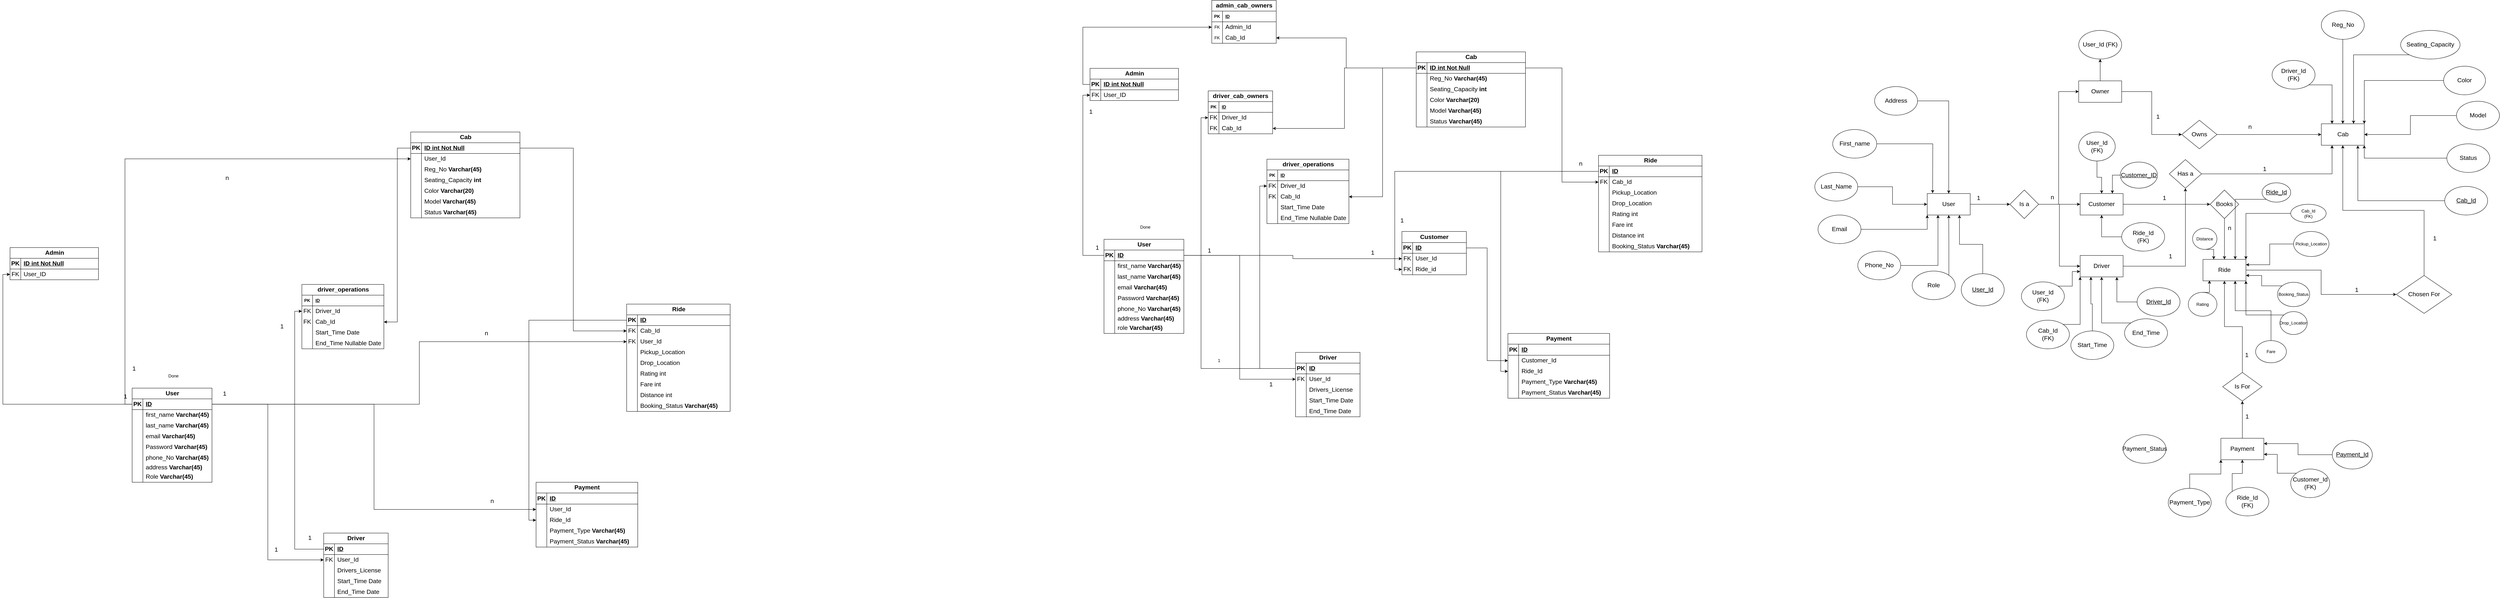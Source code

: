 <mxfile version="24.6.4" type="device">
  <diagram name="Page-1" id="EY2tZo2UxjQK9EvT4BrF">
    <mxGraphModel dx="6713" dy="2238" grid="0" gridSize="10" guides="1" tooltips="1" connect="1" arrows="1" fold="1" page="0" pageScale="1" pageWidth="850" pageHeight="1100" math="0" shadow="0">
      <root>
        <mxCell id="0" />
        <mxCell id="1" parent="0" />
        <mxCell id="YxDH78quZ-EtWejgUxgi-2" value="Admin" style="shape=table;startSize=30;container=1;collapsible=1;childLayout=tableLayout;fixedRows=1;rowLines=0;fontStyle=1;align=center;resizeLast=1;html=1;fontSize=17;" parent="1" vertex="1">
          <mxGeometry x="-693" y="-354" width="247" height="90" as="geometry" />
        </mxCell>
        <mxCell id="YxDH78quZ-EtWejgUxgi-3" value="" style="shape=tableRow;horizontal=0;startSize=0;swimlaneHead=0;swimlaneBody=0;fillColor=none;collapsible=0;dropTarget=0;points=[[0,0.5],[1,0.5]];portConstraint=eastwest;top=0;left=0;right=0;bottom=1;fontSize=17;" parent="YxDH78quZ-EtWejgUxgi-2" vertex="1">
          <mxGeometry y="30" width="247" height="30" as="geometry" />
        </mxCell>
        <mxCell id="YxDH78quZ-EtWejgUxgi-4" value="PK" style="shape=partialRectangle;connectable=0;fillColor=none;top=0;left=0;bottom=0;right=0;fontStyle=1;overflow=hidden;whiteSpace=wrap;html=1;fontSize=17;" parent="YxDH78quZ-EtWejgUxgi-3" vertex="1">
          <mxGeometry width="30" height="30" as="geometry">
            <mxRectangle width="30" height="30" as="alternateBounds" />
          </mxGeometry>
        </mxCell>
        <mxCell id="YxDH78quZ-EtWejgUxgi-5" value="ID int Not Null" style="shape=partialRectangle;connectable=0;fillColor=none;top=0;left=0;bottom=0;right=0;align=left;spacingLeft=6;fontStyle=5;overflow=hidden;whiteSpace=wrap;html=1;fontSize=17;" parent="YxDH78quZ-EtWejgUxgi-3" vertex="1">
          <mxGeometry x="30" width="217" height="30" as="geometry">
            <mxRectangle width="217" height="30" as="alternateBounds" />
          </mxGeometry>
        </mxCell>
        <mxCell id="YxDH78quZ-EtWejgUxgi-12" value="" style="shape=tableRow;horizontal=0;startSize=0;swimlaneHead=0;swimlaneBody=0;fillColor=none;collapsible=0;dropTarget=0;points=[[0,0.5],[1,0.5]];portConstraint=eastwest;top=0;left=0;right=0;bottom=0;fontSize=17;" parent="YxDH78quZ-EtWejgUxgi-2" vertex="1">
          <mxGeometry y="60" width="247" height="30" as="geometry" />
        </mxCell>
        <mxCell id="YxDH78quZ-EtWejgUxgi-13" value="FK" style="shape=partialRectangle;connectable=0;fillColor=none;top=0;left=0;bottom=0;right=0;editable=1;overflow=hidden;whiteSpace=wrap;html=1;fontSize=17;" parent="YxDH78quZ-EtWejgUxgi-12" vertex="1">
          <mxGeometry width="30" height="30" as="geometry">
            <mxRectangle width="30" height="30" as="alternateBounds" />
          </mxGeometry>
        </mxCell>
        <mxCell id="YxDH78quZ-EtWejgUxgi-14" value="User_ID" style="shape=partialRectangle;connectable=0;fillColor=none;top=0;left=0;bottom=0;right=0;align=left;spacingLeft=6;overflow=hidden;whiteSpace=wrap;html=1;fontSize=17;" parent="YxDH78quZ-EtWejgUxgi-12" vertex="1">
          <mxGeometry x="30" width="217" height="30" as="geometry">
            <mxRectangle width="217" height="30" as="alternateBounds" />
          </mxGeometry>
        </mxCell>
        <mxCell id="YxDH78quZ-EtWejgUxgi-31" value="User" style="shape=table;startSize=30;container=1;collapsible=1;childLayout=tableLayout;fixedRows=1;rowLines=0;fontStyle=1;align=center;resizeLast=1;html=1;fontSize=17;" parent="1" vertex="1">
          <mxGeometry x="-654" y="123.85" width="223" height="263.145" as="geometry" />
        </mxCell>
        <mxCell id="YxDH78quZ-EtWejgUxgi-32" value="" style="shape=tableRow;horizontal=0;startSize=0;swimlaneHead=0;swimlaneBody=0;fillColor=none;collapsible=0;dropTarget=0;points=[[0,0.5],[1,0.5]];portConstraint=eastwest;top=0;left=0;right=0;bottom=1;fontSize=17;" parent="YxDH78quZ-EtWejgUxgi-31" vertex="1">
          <mxGeometry y="30" width="223" height="30" as="geometry" />
        </mxCell>
        <mxCell id="YxDH78quZ-EtWejgUxgi-33" value="PK" style="shape=partialRectangle;connectable=0;fillColor=none;top=0;left=0;bottom=0;right=0;fontStyle=1;overflow=hidden;whiteSpace=wrap;html=1;fontSize=17;" parent="YxDH78quZ-EtWejgUxgi-32" vertex="1">
          <mxGeometry width="30" height="30" as="geometry">
            <mxRectangle width="30" height="30" as="alternateBounds" />
          </mxGeometry>
        </mxCell>
        <mxCell id="YxDH78quZ-EtWejgUxgi-34" value="ID" style="shape=partialRectangle;connectable=0;fillColor=none;top=0;left=0;bottom=0;right=0;align=left;spacingLeft=6;fontStyle=5;overflow=hidden;whiteSpace=wrap;html=1;fontSize=17;" parent="YxDH78quZ-EtWejgUxgi-32" vertex="1">
          <mxGeometry x="30" width="193" height="30" as="geometry">
            <mxRectangle width="193" height="30" as="alternateBounds" />
          </mxGeometry>
        </mxCell>
        <mxCell id="YxDH78quZ-EtWejgUxgi-35" value="" style="shape=tableRow;horizontal=0;startSize=0;swimlaneHead=0;swimlaneBody=0;fillColor=none;collapsible=0;dropTarget=0;points=[[0,0.5],[1,0.5]];portConstraint=eastwest;top=0;left=0;right=0;bottom=0;fontSize=17;" parent="YxDH78quZ-EtWejgUxgi-31" vertex="1">
          <mxGeometry y="60" width="223" height="30" as="geometry" />
        </mxCell>
        <mxCell id="YxDH78quZ-EtWejgUxgi-36" value="" style="shape=partialRectangle;connectable=0;fillColor=none;top=0;left=0;bottom=0;right=0;editable=1;overflow=hidden;whiteSpace=wrap;html=1;fontSize=17;" parent="YxDH78quZ-EtWejgUxgi-35" vertex="1">
          <mxGeometry width="30" height="30" as="geometry">
            <mxRectangle width="30" height="30" as="alternateBounds" />
          </mxGeometry>
        </mxCell>
        <mxCell id="YxDH78quZ-EtWejgUxgi-37" value="first_name&amp;nbsp;&lt;b&gt;Varchar(45)&lt;/b&gt;" style="shape=partialRectangle;connectable=0;fillColor=none;top=0;left=0;bottom=0;right=0;align=left;spacingLeft=6;overflow=hidden;whiteSpace=wrap;html=1;fontSize=17;" parent="YxDH78quZ-EtWejgUxgi-35" vertex="1">
          <mxGeometry x="30" width="193" height="30" as="geometry">
            <mxRectangle width="193" height="30" as="alternateBounds" />
          </mxGeometry>
        </mxCell>
        <mxCell id="YxDH78quZ-EtWejgUxgi-38" value="" style="shape=tableRow;horizontal=0;startSize=0;swimlaneHead=0;swimlaneBody=0;fillColor=none;collapsible=0;dropTarget=0;points=[[0,0.5],[1,0.5]];portConstraint=eastwest;top=0;left=0;right=0;bottom=0;fontSize=17;" parent="YxDH78quZ-EtWejgUxgi-31" vertex="1">
          <mxGeometry y="90" width="223" height="30" as="geometry" />
        </mxCell>
        <mxCell id="YxDH78quZ-EtWejgUxgi-39" value="" style="shape=partialRectangle;connectable=0;fillColor=none;top=0;left=0;bottom=0;right=0;editable=1;overflow=hidden;whiteSpace=wrap;html=1;fontSize=17;" parent="YxDH78quZ-EtWejgUxgi-38" vertex="1">
          <mxGeometry width="30" height="30" as="geometry">
            <mxRectangle width="30" height="30" as="alternateBounds" />
          </mxGeometry>
        </mxCell>
        <mxCell id="YxDH78quZ-EtWejgUxgi-40" value="last_name&amp;nbsp;&lt;b&gt;Varchar(45)&lt;/b&gt;" style="shape=partialRectangle;connectable=0;fillColor=none;top=0;left=0;bottom=0;right=0;align=left;spacingLeft=6;overflow=hidden;whiteSpace=wrap;html=1;fontSize=17;" parent="YxDH78quZ-EtWejgUxgi-38" vertex="1">
          <mxGeometry x="30" width="193" height="30" as="geometry">
            <mxRectangle width="193" height="30" as="alternateBounds" />
          </mxGeometry>
        </mxCell>
        <mxCell id="YxDH78quZ-EtWejgUxgi-56" value="" style="shape=tableRow;horizontal=0;startSize=0;swimlaneHead=0;swimlaneBody=0;fillColor=none;collapsible=0;dropTarget=0;points=[[0,0.5],[1,0.5]];portConstraint=eastwest;top=0;left=0;right=0;bottom=0;fontSize=17;" parent="YxDH78quZ-EtWejgUxgi-31" vertex="1">
          <mxGeometry y="120" width="223" height="30" as="geometry" />
        </mxCell>
        <mxCell id="YxDH78quZ-EtWejgUxgi-57" value="" style="shape=partialRectangle;connectable=0;fillColor=none;top=0;left=0;bottom=0;right=0;editable=1;overflow=hidden;whiteSpace=wrap;html=1;fontSize=17;" parent="YxDH78quZ-EtWejgUxgi-56" vertex="1">
          <mxGeometry width="30" height="30" as="geometry">
            <mxRectangle width="30" height="30" as="alternateBounds" />
          </mxGeometry>
        </mxCell>
        <mxCell id="YxDH78quZ-EtWejgUxgi-58" value="email&amp;nbsp;&lt;b&gt;Varchar(45)&lt;/b&gt;" style="shape=partialRectangle;connectable=0;fillColor=none;top=0;left=0;bottom=0;right=0;align=left;spacingLeft=6;overflow=hidden;whiteSpace=wrap;html=1;fontSize=17;" parent="YxDH78quZ-EtWejgUxgi-56" vertex="1">
          <mxGeometry x="30" width="193" height="30" as="geometry">
            <mxRectangle width="193" height="30" as="alternateBounds" />
          </mxGeometry>
        </mxCell>
        <mxCell id="YxDH78quZ-EtWejgUxgi-254" value="" style="shape=tableRow;horizontal=0;startSize=0;swimlaneHead=0;swimlaneBody=0;fillColor=none;collapsible=0;dropTarget=0;points=[[0,0.5],[1,0.5]];portConstraint=eastwest;top=0;left=0;right=0;bottom=0;fontSize=17;" parent="YxDH78quZ-EtWejgUxgi-31" vertex="1">
          <mxGeometry y="150" width="223" height="30" as="geometry" />
        </mxCell>
        <mxCell id="YxDH78quZ-EtWejgUxgi-255" value="" style="shape=partialRectangle;connectable=0;fillColor=none;top=0;left=0;bottom=0;right=0;editable=1;overflow=hidden;whiteSpace=wrap;html=1;fontSize=17;" parent="YxDH78quZ-EtWejgUxgi-254" vertex="1">
          <mxGeometry width="30" height="30" as="geometry">
            <mxRectangle width="30" height="30" as="alternateBounds" />
          </mxGeometry>
        </mxCell>
        <mxCell id="YxDH78quZ-EtWejgUxgi-256" value="Password&amp;nbsp;&lt;b&gt;Varchar(45)&lt;/b&gt;" style="shape=partialRectangle;connectable=0;fillColor=none;top=0;left=0;bottom=0;right=0;align=left;spacingLeft=6;overflow=hidden;whiteSpace=wrap;html=1;fontSize=17;" parent="YxDH78quZ-EtWejgUxgi-254" vertex="1">
          <mxGeometry x="30" width="193" height="30" as="geometry">
            <mxRectangle width="193" height="30" as="alternateBounds" />
          </mxGeometry>
        </mxCell>
        <mxCell id="YxDH78quZ-EtWejgUxgi-41" value="" style="shape=tableRow;horizontal=0;startSize=0;swimlaneHead=0;swimlaneBody=0;fillColor=none;collapsible=0;dropTarget=0;points=[[0,0.5],[1,0.5]];portConstraint=eastwest;top=0;left=0;right=0;bottom=0;fontSize=17;" parent="YxDH78quZ-EtWejgUxgi-31" vertex="1">
          <mxGeometry y="180" width="223" height="30" as="geometry" />
        </mxCell>
        <mxCell id="YxDH78quZ-EtWejgUxgi-42" value="" style="shape=partialRectangle;connectable=0;fillColor=none;top=0;left=0;bottom=0;right=0;editable=1;overflow=hidden;whiteSpace=wrap;html=1;fontSize=17;" parent="YxDH78quZ-EtWejgUxgi-41" vertex="1">
          <mxGeometry width="30" height="30" as="geometry">
            <mxRectangle width="30" height="30" as="alternateBounds" />
          </mxGeometry>
        </mxCell>
        <mxCell id="YxDH78quZ-EtWejgUxgi-43" value="phone_No&amp;nbsp;&lt;b&gt;Varchar(45)&lt;/b&gt;" style="shape=partialRectangle;connectable=0;fillColor=none;top=0;left=0;bottom=0;right=0;align=left;spacingLeft=6;overflow=hidden;whiteSpace=wrap;html=1;fontSize=17;" parent="YxDH78quZ-EtWejgUxgi-41" vertex="1">
          <mxGeometry x="30" width="193" height="30" as="geometry">
            <mxRectangle width="193" height="30" as="alternateBounds" />
          </mxGeometry>
        </mxCell>
        <mxCell id="YxDH78quZ-EtWejgUxgi-44" value="" style="shape=tableRow;horizontal=0;startSize=0;swimlaneHead=0;swimlaneBody=0;fillColor=none;collapsible=0;dropTarget=0;points=[[0,0.5],[1,0.5]];portConstraint=eastwest;top=0;left=0;right=0;bottom=0;fontSize=17;" parent="YxDH78quZ-EtWejgUxgi-31" vertex="1">
          <mxGeometry y="210" width="223" height="23" as="geometry" />
        </mxCell>
        <mxCell id="YxDH78quZ-EtWejgUxgi-45" value="" style="shape=partialRectangle;connectable=0;fillColor=none;top=0;left=0;bottom=0;right=0;editable=1;overflow=hidden;whiteSpace=wrap;html=1;fontSize=17;" parent="YxDH78quZ-EtWejgUxgi-44" vertex="1">
          <mxGeometry width="30" height="23" as="geometry">
            <mxRectangle width="30" height="23" as="alternateBounds" />
          </mxGeometry>
        </mxCell>
        <mxCell id="YxDH78quZ-EtWejgUxgi-46" value="address&amp;nbsp;&lt;b&gt;Varchar(45)&lt;/b&gt;" style="shape=partialRectangle;connectable=0;fillColor=none;top=0;left=0;bottom=0;right=0;align=left;spacingLeft=6;overflow=hidden;whiteSpace=wrap;html=1;fontSize=17;" parent="YxDH78quZ-EtWejgUxgi-44" vertex="1">
          <mxGeometry x="30" width="193" height="23" as="geometry">
            <mxRectangle width="193" height="23" as="alternateBounds" />
          </mxGeometry>
        </mxCell>
        <mxCell id="YxDH78quZ-EtWejgUxgi-47" value="" style="shape=tableRow;horizontal=0;startSize=0;swimlaneHead=0;swimlaneBody=0;fillColor=none;collapsible=0;dropTarget=0;points=[[0,0.5],[1,0.5]];portConstraint=eastwest;top=0;left=0;right=0;bottom=0;fontSize=17;" parent="YxDH78quZ-EtWejgUxgi-31" vertex="1">
          <mxGeometry y="233" width="223" height="30" as="geometry" />
        </mxCell>
        <mxCell id="YxDH78quZ-EtWejgUxgi-48" value="" style="shape=partialRectangle;connectable=0;fillColor=none;top=0;left=0;bottom=0;right=0;editable=1;overflow=hidden;whiteSpace=wrap;html=1;fontSize=17;" parent="YxDH78quZ-EtWejgUxgi-47" vertex="1">
          <mxGeometry width="30" height="30" as="geometry">
            <mxRectangle width="30" height="30" as="alternateBounds" />
          </mxGeometry>
        </mxCell>
        <mxCell id="YxDH78quZ-EtWejgUxgi-49" value="role&amp;nbsp;&lt;b&gt;Varchar(45)&lt;/b&gt;" style="shape=partialRectangle;connectable=0;fillColor=none;top=0;left=0;bottom=0;right=0;align=left;spacingLeft=6;overflow=hidden;whiteSpace=wrap;html=1;fontSize=17;" parent="YxDH78quZ-EtWejgUxgi-47" vertex="1">
          <mxGeometry x="30" width="193" height="30" as="geometry">
            <mxRectangle width="193" height="30" as="alternateBounds" />
          </mxGeometry>
        </mxCell>
        <mxCell id="YxDH78quZ-EtWejgUxgi-59" value="Customer" style="shape=table;startSize=31;container=1;collapsible=1;childLayout=tableLayout;fixedRows=1;rowLines=0;fontStyle=1;align=center;resizeLast=1;html=1;fontSize=17;" parent="1" vertex="1">
          <mxGeometry x="178" y="102" width="180" height="121" as="geometry" />
        </mxCell>
        <mxCell id="YxDH78quZ-EtWejgUxgi-60" value="" style="shape=tableRow;horizontal=0;startSize=0;swimlaneHead=0;swimlaneBody=0;fillColor=none;collapsible=0;dropTarget=0;points=[[0,0.5],[1,0.5]];portConstraint=eastwest;top=0;left=0;right=0;bottom=1;fontSize=17;" parent="YxDH78quZ-EtWejgUxgi-59" vertex="1">
          <mxGeometry y="31" width="180" height="30" as="geometry" />
        </mxCell>
        <mxCell id="YxDH78quZ-EtWejgUxgi-61" value="PK" style="shape=partialRectangle;connectable=0;fillColor=none;top=0;left=0;bottom=0;right=0;fontStyle=1;overflow=hidden;whiteSpace=wrap;html=1;fontSize=17;" parent="YxDH78quZ-EtWejgUxgi-60" vertex="1">
          <mxGeometry width="30" height="30" as="geometry">
            <mxRectangle width="30" height="30" as="alternateBounds" />
          </mxGeometry>
        </mxCell>
        <mxCell id="YxDH78quZ-EtWejgUxgi-62" value="ID" style="shape=partialRectangle;connectable=0;fillColor=none;top=0;left=0;bottom=0;right=0;align=left;spacingLeft=6;fontStyle=5;overflow=hidden;whiteSpace=wrap;html=1;fontSize=17;" parent="YxDH78quZ-EtWejgUxgi-60" vertex="1">
          <mxGeometry x="30" width="150" height="30" as="geometry">
            <mxRectangle width="150" height="30" as="alternateBounds" />
          </mxGeometry>
        </mxCell>
        <mxCell id="YxDH78quZ-EtWejgUxgi-63" value="" style="shape=tableRow;horizontal=0;startSize=0;swimlaneHead=0;swimlaneBody=0;fillColor=none;collapsible=0;dropTarget=0;points=[[0,0.5],[1,0.5]];portConstraint=eastwest;top=0;left=0;right=0;bottom=0;fontSize=17;" parent="YxDH78quZ-EtWejgUxgi-59" vertex="1">
          <mxGeometry y="61" width="180" height="30" as="geometry" />
        </mxCell>
        <mxCell id="YxDH78quZ-EtWejgUxgi-64" value="FK" style="shape=partialRectangle;connectable=0;fillColor=none;top=0;left=0;bottom=0;right=0;editable=1;overflow=hidden;whiteSpace=wrap;html=1;fontSize=17;" parent="YxDH78quZ-EtWejgUxgi-63" vertex="1">
          <mxGeometry width="30" height="30" as="geometry">
            <mxRectangle width="30" height="30" as="alternateBounds" />
          </mxGeometry>
        </mxCell>
        <mxCell id="YxDH78quZ-EtWejgUxgi-65" value="User_Id" style="shape=partialRectangle;connectable=0;fillColor=none;top=0;left=0;bottom=0;right=0;align=left;spacingLeft=6;overflow=hidden;whiteSpace=wrap;html=1;fontSize=17;" parent="YxDH78quZ-EtWejgUxgi-63" vertex="1">
          <mxGeometry x="30" width="150" height="30" as="geometry">
            <mxRectangle width="150" height="30" as="alternateBounds" />
          </mxGeometry>
        </mxCell>
        <mxCell id="YxDH78quZ-EtWejgUxgi-72" value="" style="shape=tableRow;horizontal=0;startSize=0;swimlaneHead=0;swimlaneBody=0;fillColor=none;collapsible=0;dropTarget=0;points=[[0,0.5],[1,0.5]];portConstraint=eastwest;top=0;left=0;right=0;bottom=0;fontSize=17;" parent="YxDH78quZ-EtWejgUxgi-59" vertex="1">
          <mxGeometry y="91" width="180" height="30" as="geometry" />
        </mxCell>
        <mxCell id="YxDH78quZ-EtWejgUxgi-73" value="FK" style="shape=partialRectangle;connectable=0;fillColor=none;top=0;left=0;bottom=0;right=0;editable=1;overflow=hidden;whiteSpace=wrap;html=1;fontSize=17;" parent="YxDH78quZ-EtWejgUxgi-72" vertex="1">
          <mxGeometry width="30" height="30" as="geometry">
            <mxRectangle width="30" height="30" as="alternateBounds" />
          </mxGeometry>
        </mxCell>
        <mxCell id="YxDH78quZ-EtWejgUxgi-74" value="Ride_id" style="shape=partialRectangle;connectable=0;fillColor=none;top=0;left=0;bottom=0;right=0;align=left;spacingLeft=6;overflow=hidden;whiteSpace=wrap;html=1;fontSize=17;" parent="YxDH78quZ-EtWejgUxgi-72" vertex="1">
          <mxGeometry x="30" width="150" height="30" as="geometry">
            <mxRectangle width="150" height="30" as="alternateBounds" />
          </mxGeometry>
        </mxCell>
        <mxCell id="YxDH78quZ-EtWejgUxgi-78" value="Ride" style="shape=table;startSize=30;container=1;collapsible=1;childLayout=tableLayout;fixedRows=1;rowLines=0;fontStyle=1;align=center;resizeLast=1;html=1;fontSize=17;" parent="1" vertex="1">
          <mxGeometry x="727" y="-111" width="289" height="270" as="geometry" />
        </mxCell>
        <mxCell id="YxDH78quZ-EtWejgUxgi-79" value="" style="shape=tableRow;horizontal=0;startSize=0;swimlaneHead=0;swimlaneBody=0;fillColor=none;collapsible=0;dropTarget=0;points=[[0,0.5],[1,0.5]];portConstraint=eastwest;top=0;left=0;right=0;bottom=1;fontSize=17;" parent="YxDH78quZ-EtWejgUxgi-78" vertex="1">
          <mxGeometry y="30" width="289" height="30" as="geometry" />
        </mxCell>
        <mxCell id="YxDH78quZ-EtWejgUxgi-80" value="PK" style="shape=partialRectangle;connectable=0;fillColor=none;top=0;left=0;bottom=0;right=0;fontStyle=1;overflow=hidden;whiteSpace=wrap;html=1;fontSize=17;" parent="YxDH78quZ-EtWejgUxgi-79" vertex="1">
          <mxGeometry width="30" height="30" as="geometry">
            <mxRectangle width="30" height="30" as="alternateBounds" />
          </mxGeometry>
        </mxCell>
        <mxCell id="YxDH78quZ-EtWejgUxgi-81" value="ID" style="shape=partialRectangle;connectable=0;fillColor=none;top=0;left=0;bottom=0;right=0;align=left;spacingLeft=6;fontStyle=5;overflow=hidden;whiteSpace=wrap;html=1;fontSize=17;" parent="YxDH78quZ-EtWejgUxgi-79" vertex="1">
          <mxGeometry x="30" width="259" height="30" as="geometry">
            <mxRectangle width="259" height="30" as="alternateBounds" />
          </mxGeometry>
        </mxCell>
        <mxCell id="YxDH78quZ-EtWejgUxgi-82" value="" style="shape=tableRow;horizontal=0;startSize=0;swimlaneHead=0;swimlaneBody=0;fillColor=none;collapsible=0;dropTarget=0;points=[[0,0.5],[1,0.5]];portConstraint=eastwest;top=0;left=0;right=0;bottom=0;fontSize=17;" parent="YxDH78quZ-EtWejgUxgi-78" vertex="1">
          <mxGeometry y="60" width="289" height="30" as="geometry" />
        </mxCell>
        <mxCell id="YxDH78quZ-EtWejgUxgi-83" value="FK" style="shape=partialRectangle;connectable=0;fillColor=none;top=0;left=0;bottom=0;right=0;editable=1;overflow=hidden;whiteSpace=wrap;html=1;fontSize=17;" parent="YxDH78quZ-EtWejgUxgi-82" vertex="1">
          <mxGeometry width="30" height="30" as="geometry">
            <mxRectangle width="30" height="30" as="alternateBounds" />
          </mxGeometry>
        </mxCell>
        <mxCell id="YxDH78quZ-EtWejgUxgi-84" value="Cab_Id" style="shape=partialRectangle;connectable=0;fillColor=none;top=0;left=0;bottom=0;right=0;align=left;spacingLeft=6;overflow=hidden;whiteSpace=wrap;html=1;fontSize=17;" parent="YxDH78quZ-EtWejgUxgi-82" vertex="1">
          <mxGeometry x="30" width="259" height="30" as="geometry">
            <mxRectangle width="259" height="30" as="alternateBounds" />
          </mxGeometry>
        </mxCell>
        <mxCell id="YxDH78quZ-EtWejgUxgi-163" value="" style="shape=tableRow;horizontal=0;startSize=0;swimlaneHead=0;swimlaneBody=0;fillColor=none;collapsible=0;dropTarget=0;points=[[0,0.5],[1,0.5]];portConstraint=eastwest;top=0;left=0;right=0;bottom=0;fontSize=17;" parent="YxDH78quZ-EtWejgUxgi-78" vertex="1">
          <mxGeometry y="90" width="289" height="30" as="geometry" />
        </mxCell>
        <mxCell id="YxDH78quZ-EtWejgUxgi-164" value="" style="shape=partialRectangle;connectable=0;fillColor=none;top=0;left=0;bottom=0;right=0;editable=1;overflow=hidden;whiteSpace=wrap;html=1;fontSize=17;" parent="YxDH78quZ-EtWejgUxgi-163" vertex="1">
          <mxGeometry width="30" height="30" as="geometry">
            <mxRectangle width="30" height="30" as="alternateBounds" />
          </mxGeometry>
        </mxCell>
        <mxCell id="YxDH78quZ-EtWejgUxgi-165" value="Pickup_Location" style="shape=partialRectangle;connectable=0;fillColor=none;top=0;left=0;bottom=0;right=0;align=left;spacingLeft=6;overflow=hidden;whiteSpace=wrap;html=1;fontSize=17;" parent="YxDH78quZ-EtWejgUxgi-163" vertex="1">
          <mxGeometry x="30" width="259" height="30" as="geometry">
            <mxRectangle width="259" height="30" as="alternateBounds" />
          </mxGeometry>
        </mxCell>
        <mxCell id="YxDH78quZ-EtWejgUxgi-85" value="" style="shape=tableRow;horizontal=0;startSize=0;swimlaneHead=0;swimlaneBody=0;fillColor=none;collapsible=0;dropTarget=0;points=[[0,0.5],[1,0.5]];portConstraint=eastwest;top=0;left=0;right=0;bottom=0;fontSize=17;" parent="YxDH78quZ-EtWejgUxgi-78" vertex="1">
          <mxGeometry y="120" width="289" height="30" as="geometry" />
        </mxCell>
        <mxCell id="YxDH78quZ-EtWejgUxgi-86" value="" style="shape=partialRectangle;connectable=0;fillColor=none;top=0;left=0;bottom=0;right=0;editable=1;overflow=hidden;whiteSpace=wrap;html=1;fontSize=17;" parent="YxDH78quZ-EtWejgUxgi-85" vertex="1">
          <mxGeometry width="30" height="30" as="geometry">
            <mxRectangle width="30" height="30" as="alternateBounds" />
          </mxGeometry>
        </mxCell>
        <mxCell id="YxDH78quZ-EtWejgUxgi-87" value="Drop_Location" style="shape=partialRectangle;connectable=0;fillColor=none;top=0;left=0;bottom=0;right=0;align=left;spacingLeft=6;overflow=hidden;whiteSpace=wrap;html=1;fontSize=17;" parent="YxDH78quZ-EtWejgUxgi-85" vertex="1">
          <mxGeometry x="30" width="259" height="30" as="geometry">
            <mxRectangle width="259" height="30" as="alternateBounds" />
          </mxGeometry>
        </mxCell>
        <mxCell id="YxDH78quZ-EtWejgUxgi-88" value="" style="shape=tableRow;horizontal=0;startSize=0;swimlaneHead=0;swimlaneBody=0;fillColor=none;collapsible=0;dropTarget=0;points=[[0,0.5],[1,0.5]];portConstraint=eastwest;top=0;left=0;right=0;bottom=0;fontSize=17;" parent="YxDH78quZ-EtWejgUxgi-78" vertex="1">
          <mxGeometry y="150" width="289" height="30" as="geometry" />
        </mxCell>
        <mxCell id="YxDH78quZ-EtWejgUxgi-89" value="" style="shape=partialRectangle;connectable=0;fillColor=none;top=0;left=0;bottom=0;right=0;editable=1;overflow=hidden;whiteSpace=wrap;html=1;fontSize=17;" parent="YxDH78quZ-EtWejgUxgi-88" vertex="1">
          <mxGeometry width="30" height="30" as="geometry">
            <mxRectangle width="30" height="30" as="alternateBounds" />
          </mxGeometry>
        </mxCell>
        <mxCell id="YxDH78quZ-EtWejgUxgi-90" value="Rating int" style="shape=partialRectangle;connectable=0;fillColor=none;top=0;left=0;bottom=0;right=0;align=left;spacingLeft=6;overflow=hidden;whiteSpace=wrap;html=1;fontSize=17;" parent="YxDH78quZ-EtWejgUxgi-88" vertex="1">
          <mxGeometry x="30" width="259" height="30" as="geometry">
            <mxRectangle width="259" height="30" as="alternateBounds" />
          </mxGeometry>
        </mxCell>
        <mxCell id="YxDH78quZ-EtWejgUxgi-91" value="" style="shape=tableRow;horizontal=0;startSize=0;swimlaneHead=0;swimlaneBody=0;fillColor=none;collapsible=0;dropTarget=0;points=[[0,0.5],[1,0.5]];portConstraint=eastwest;top=0;left=0;right=0;bottom=0;fontSize=17;" parent="YxDH78quZ-EtWejgUxgi-78" vertex="1">
          <mxGeometry y="180" width="289" height="30" as="geometry" />
        </mxCell>
        <mxCell id="YxDH78quZ-EtWejgUxgi-92" value="" style="shape=partialRectangle;connectable=0;fillColor=none;top=0;left=0;bottom=0;right=0;editable=1;overflow=hidden;whiteSpace=wrap;html=1;fontSize=17;" parent="YxDH78quZ-EtWejgUxgi-91" vertex="1">
          <mxGeometry width="30" height="30" as="geometry">
            <mxRectangle width="30" height="30" as="alternateBounds" />
          </mxGeometry>
        </mxCell>
        <mxCell id="YxDH78quZ-EtWejgUxgi-93" value="Fare int" style="shape=partialRectangle;connectable=0;fillColor=none;top=0;left=0;bottom=0;right=0;align=left;spacingLeft=6;overflow=hidden;whiteSpace=wrap;html=1;fontSize=17;" parent="YxDH78quZ-EtWejgUxgi-91" vertex="1">
          <mxGeometry x="30" width="259" height="30" as="geometry">
            <mxRectangle width="259" height="30" as="alternateBounds" />
          </mxGeometry>
        </mxCell>
        <mxCell id="YxDH78quZ-EtWejgUxgi-94" value="" style="shape=tableRow;horizontal=0;startSize=0;swimlaneHead=0;swimlaneBody=0;fillColor=none;collapsible=0;dropTarget=0;points=[[0,0.5],[1,0.5]];portConstraint=eastwest;top=0;left=0;right=0;bottom=0;fontSize=17;" parent="YxDH78quZ-EtWejgUxgi-78" vertex="1">
          <mxGeometry y="210" width="289" height="30" as="geometry" />
        </mxCell>
        <mxCell id="YxDH78quZ-EtWejgUxgi-95" value="" style="shape=partialRectangle;connectable=0;fillColor=none;top=0;left=0;bottom=0;right=0;editable=1;overflow=hidden;whiteSpace=wrap;html=1;fontSize=17;" parent="YxDH78quZ-EtWejgUxgi-94" vertex="1">
          <mxGeometry width="30" height="30" as="geometry">
            <mxRectangle width="30" height="30" as="alternateBounds" />
          </mxGeometry>
        </mxCell>
        <mxCell id="YxDH78quZ-EtWejgUxgi-96" value="Distance int" style="shape=partialRectangle;connectable=0;fillColor=none;top=0;left=0;bottom=0;right=0;align=left;spacingLeft=6;overflow=hidden;whiteSpace=wrap;html=1;fontSize=17;" parent="YxDH78quZ-EtWejgUxgi-94" vertex="1">
          <mxGeometry x="30" width="259" height="30" as="geometry">
            <mxRectangle width="259" height="30" as="alternateBounds" />
          </mxGeometry>
        </mxCell>
        <mxCell id="YxDH78quZ-EtWejgUxgi-185" value="" style="shape=tableRow;horizontal=0;startSize=0;swimlaneHead=0;swimlaneBody=0;fillColor=none;collapsible=0;dropTarget=0;points=[[0,0.5],[1,0.5]];portConstraint=eastwest;top=0;left=0;right=0;bottom=0;fontSize=17;" parent="YxDH78quZ-EtWejgUxgi-78" vertex="1">
          <mxGeometry y="240" width="289" height="30" as="geometry" />
        </mxCell>
        <mxCell id="YxDH78quZ-EtWejgUxgi-186" value="" style="shape=partialRectangle;connectable=0;fillColor=none;top=0;left=0;bottom=0;right=0;editable=1;overflow=hidden;whiteSpace=wrap;html=1;fontSize=17;" parent="YxDH78quZ-EtWejgUxgi-185" vertex="1">
          <mxGeometry width="30" height="30" as="geometry">
            <mxRectangle width="30" height="30" as="alternateBounds" />
          </mxGeometry>
        </mxCell>
        <mxCell id="YxDH78quZ-EtWejgUxgi-187" value="Booking_Status&amp;nbsp;&lt;b&gt;Varchar(45)&lt;/b&gt;" style="shape=partialRectangle;connectable=0;fillColor=none;top=0;left=0;bottom=0;right=0;align=left;spacingLeft=6;overflow=hidden;whiteSpace=wrap;html=1;fontSize=17;" parent="YxDH78quZ-EtWejgUxgi-185" vertex="1">
          <mxGeometry x="30" width="259" height="30" as="geometry">
            <mxRectangle width="259" height="30" as="alternateBounds" />
          </mxGeometry>
        </mxCell>
        <mxCell id="YxDH78quZ-EtWejgUxgi-100" value="Cab" style="shape=table;startSize=30;container=1;collapsible=1;childLayout=tableLayout;fixedRows=1;rowLines=0;fontStyle=1;align=center;resizeLast=1;html=1;fontSize=17;" parent="1" vertex="1">
          <mxGeometry x="218" y="-400" width="305" height="210" as="geometry" />
        </mxCell>
        <mxCell id="YxDH78quZ-EtWejgUxgi-101" value="" style="shape=tableRow;horizontal=0;startSize=0;swimlaneHead=0;swimlaneBody=0;fillColor=none;collapsible=0;dropTarget=0;points=[[0,0.5],[1,0.5]];portConstraint=eastwest;top=0;left=0;right=0;bottom=1;fontSize=17;" parent="YxDH78quZ-EtWejgUxgi-100" vertex="1">
          <mxGeometry y="30" width="305" height="30" as="geometry" />
        </mxCell>
        <mxCell id="YxDH78quZ-EtWejgUxgi-102" value="PK" style="shape=partialRectangle;connectable=0;fillColor=none;top=0;left=0;bottom=0;right=0;fontStyle=1;overflow=hidden;whiteSpace=wrap;html=1;fontSize=17;" parent="YxDH78quZ-EtWejgUxgi-101" vertex="1">
          <mxGeometry width="30" height="30" as="geometry">
            <mxRectangle width="30" height="30" as="alternateBounds" />
          </mxGeometry>
        </mxCell>
        <mxCell id="YxDH78quZ-EtWejgUxgi-103" value="ID int Not Null" style="shape=partialRectangle;connectable=0;fillColor=none;top=0;left=0;bottom=0;right=0;align=left;spacingLeft=6;fontStyle=5;overflow=hidden;whiteSpace=wrap;html=1;fontSize=17;" parent="YxDH78quZ-EtWejgUxgi-101" vertex="1">
          <mxGeometry x="30" width="275" height="30" as="geometry">
            <mxRectangle width="275" height="30" as="alternateBounds" />
          </mxGeometry>
        </mxCell>
        <mxCell id="YxDH78quZ-EtWejgUxgi-188" value="" style="shape=tableRow;horizontal=0;startSize=0;swimlaneHead=0;swimlaneBody=0;fillColor=none;collapsible=0;dropTarget=0;points=[[0,0.5],[1,0.5]];portConstraint=eastwest;top=0;left=0;right=0;bottom=0;fontSize=17;" parent="YxDH78quZ-EtWejgUxgi-100" vertex="1">
          <mxGeometry y="60" width="305" height="30" as="geometry" />
        </mxCell>
        <mxCell id="YxDH78quZ-EtWejgUxgi-189" value="" style="shape=partialRectangle;connectable=0;fillColor=none;top=0;left=0;bottom=0;right=0;editable=1;overflow=hidden;whiteSpace=wrap;html=1;fontSize=17;" parent="YxDH78quZ-EtWejgUxgi-188" vertex="1">
          <mxGeometry width="30" height="30" as="geometry">
            <mxRectangle width="30" height="30" as="alternateBounds" />
          </mxGeometry>
        </mxCell>
        <mxCell id="YxDH78quZ-EtWejgUxgi-190" value="Reg_No&amp;nbsp;&lt;b&gt;Varchar(45)&lt;/b&gt;" style="shape=partialRectangle;connectable=0;fillColor=none;top=0;left=0;bottom=0;right=0;align=left;spacingLeft=6;overflow=hidden;whiteSpace=wrap;html=1;fontSize=17;" parent="YxDH78quZ-EtWejgUxgi-188" vertex="1">
          <mxGeometry x="30" width="275" height="30" as="geometry">
            <mxRectangle width="275" height="30" as="alternateBounds" />
          </mxGeometry>
        </mxCell>
        <mxCell id="YxDH78quZ-EtWejgUxgi-107" value="" style="shape=tableRow;horizontal=0;startSize=0;swimlaneHead=0;swimlaneBody=0;fillColor=none;collapsible=0;dropTarget=0;points=[[0,0.5],[1,0.5]];portConstraint=eastwest;top=0;left=0;right=0;bottom=0;fontSize=17;" parent="YxDH78quZ-EtWejgUxgi-100" vertex="1">
          <mxGeometry y="90" width="305" height="30" as="geometry" />
        </mxCell>
        <mxCell id="YxDH78quZ-EtWejgUxgi-108" value="" style="shape=partialRectangle;connectable=0;fillColor=none;top=0;left=0;bottom=0;right=0;editable=1;overflow=hidden;whiteSpace=wrap;html=1;fontSize=17;" parent="YxDH78quZ-EtWejgUxgi-107" vertex="1">
          <mxGeometry width="30" height="30" as="geometry">
            <mxRectangle width="30" height="30" as="alternateBounds" />
          </mxGeometry>
        </mxCell>
        <mxCell id="YxDH78quZ-EtWejgUxgi-109" value="Seating_Capacity &lt;b&gt;int&lt;/b&gt;" style="shape=partialRectangle;connectable=0;fillColor=none;top=0;left=0;bottom=0;right=0;align=left;spacingLeft=6;overflow=hidden;whiteSpace=wrap;html=1;fontSize=17;" parent="YxDH78quZ-EtWejgUxgi-107" vertex="1">
          <mxGeometry x="30" width="275" height="30" as="geometry">
            <mxRectangle width="275" height="30" as="alternateBounds" />
          </mxGeometry>
        </mxCell>
        <mxCell id="YxDH78quZ-EtWejgUxgi-110" value="" style="shape=tableRow;horizontal=0;startSize=0;swimlaneHead=0;swimlaneBody=0;fillColor=none;collapsible=0;dropTarget=0;points=[[0,0.5],[1,0.5]];portConstraint=eastwest;top=0;left=0;right=0;bottom=0;fontSize=17;" parent="YxDH78quZ-EtWejgUxgi-100" vertex="1">
          <mxGeometry y="120" width="305" height="30" as="geometry" />
        </mxCell>
        <mxCell id="YxDH78quZ-EtWejgUxgi-111" value="" style="shape=partialRectangle;connectable=0;fillColor=none;top=0;left=0;bottom=0;right=0;editable=1;overflow=hidden;whiteSpace=wrap;html=1;fontSize=17;" parent="YxDH78quZ-EtWejgUxgi-110" vertex="1">
          <mxGeometry width="30" height="30" as="geometry">
            <mxRectangle width="30" height="30" as="alternateBounds" />
          </mxGeometry>
        </mxCell>
        <mxCell id="YxDH78quZ-EtWejgUxgi-112" value="Color&amp;nbsp;&lt;b&gt;Varchar(20)&lt;/b&gt;" style="shape=partialRectangle;connectable=0;fillColor=none;top=0;left=0;bottom=0;right=0;align=left;spacingLeft=6;overflow=hidden;whiteSpace=wrap;html=1;fontSize=17;" parent="YxDH78quZ-EtWejgUxgi-110" vertex="1">
          <mxGeometry x="30" width="275" height="30" as="geometry">
            <mxRectangle width="275" height="30" as="alternateBounds" />
          </mxGeometry>
        </mxCell>
        <mxCell id="YxDH78quZ-EtWejgUxgi-116" value="" style="shape=tableRow;horizontal=0;startSize=0;swimlaneHead=0;swimlaneBody=0;fillColor=none;collapsible=0;dropTarget=0;points=[[0,0.5],[1,0.5]];portConstraint=eastwest;top=0;left=0;right=0;bottom=0;fontSize=17;" parent="YxDH78quZ-EtWejgUxgi-100" vertex="1">
          <mxGeometry y="150" width="305" height="30" as="geometry" />
        </mxCell>
        <mxCell id="YxDH78quZ-EtWejgUxgi-117" value="" style="shape=partialRectangle;connectable=0;fillColor=none;top=0;left=0;bottom=0;right=0;editable=1;overflow=hidden;whiteSpace=wrap;html=1;fontSize=17;" parent="YxDH78quZ-EtWejgUxgi-116" vertex="1">
          <mxGeometry width="30" height="30" as="geometry">
            <mxRectangle width="30" height="30" as="alternateBounds" />
          </mxGeometry>
        </mxCell>
        <mxCell id="YxDH78quZ-EtWejgUxgi-118" value="Model&amp;nbsp;&lt;b&gt;Varchar(45)&lt;/b&gt;" style="shape=partialRectangle;connectable=0;fillColor=none;top=0;left=0;bottom=0;right=0;align=left;spacingLeft=6;overflow=hidden;whiteSpace=wrap;html=1;fontSize=17;" parent="YxDH78quZ-EtWejgUxgi-116" vertex="1">
          <mxGeometry x="30" width="275" height="30" as="geometry">
            <mxRectangle width="275" height="30" as="alternateBounds" />
          </mxGeometry>
        </mxCell>
        <mxCell id="YxDH78quZ-EtWejgUxgi-119" value="" style="shape=tableRow;horizontal=0;startSize=0;swimlaneHead=0;swimlaneBody=0;fillColor=none;collapsible=0;dropTarget=0;points=[[0,0.5],[1,0.5]];portConstraint=eastwest;top=0;left=0;right=0;bottom=0;fontSize=17;" parent="YxDH78quZ-EtWejgUxgi-100" vertex="1">
          <mxGeometry y="180" width="305" height="30" as="geometry" />
        </mxCell>
        <mxCell id="YxDH78quZ-EtWejgUxgi-120" value="" style="shape=partialRectangle;connectable=0;fillColor=none;top=0;left=0;bottom=0;right=0;editable=1;overflow=hidden;whiteSpace=wrap;html=1;fontSize=17;" parent="YxDH78quZ-EtWejgUxgi-119" vertex="1">
          <mxGeometry width="30" height="30" as="geometry">
            <mxRectangle width="30" height="30" as="alternateBounds" />
          </mxGeometry>
        </mxCell>
        <mxCell id="YxDH78quZ-EtWejgUxgi-121" value="Status&amp;nbsp;&lt;b&gt;Varchar(45)&lt;/b&gt;" style="shape=partialRectangle;connectable=0;fillColor=none;top=0;left=0;bottom=0;right=0;align=left;spacingLeft=6;overflow=hidden;whiteSpace=wrap;html=1;fontSize=17;" parent="YxDH78quZ-EtWejgUxgi-119" vertex="1">
          <mxGeometry x="30" width="275" height="30" as="geometry">
            <mxRectangle width="275" height="30" as="alternateBounds" />
          </mxGeometry>
        </mxCell>
        <mxCell id="YxDH78quZ-EtWejgUxgi-128" value="Driver" style="shape=table;startSize=30;container=1;collapsible=1;childLayout=tableLayout;fixedRows=1;rowLines=0;fontStyle=1;align=center;resizeLast=1;html=1;fontSize=17;" parent="1" vertex="1">
          <mxGeometry x="-119" y="440" width="180" height="180" as="geometry" />
        </mxCell>
        <mxCell id="YxDH78quZ-EtWejgUxgi-129" value="" style="shape=tableRow;horizontal=0;startSize=0;swimlaneHead=0;swimlaneBody=0;fillColor=none;collapsible=0;dropTarget=0;points=[[0,0.5],[1,0.5]];portConstraint=eastwest;top=0;left=0;right=0;bottom=1;fontSize=17;" parent="YxDH78quZ-EtWejgUxgi-128" vertex="1">
          <mxGeometry y="30" width="180" height="30" as="geometry" />
        </mxCell>
        <mxCell id="YxDH78quZ-EtWejgUxgi-130" value="PK" style="shape=partialRectangle;connectable=0;fillColor=none;top=0;left=0;bottom=0;right=0;fontStyle=1;overflow=hidden;whiteSpace=wrap;html=1;fontSize=17;" parent="YxDH78quZ-EtWejgUxgi-129" vertex="1">
          <mxGeometry width="30" height="30" as="geometry">
            <mxRectangle width="30" height="30" as="alternateBounds" />
          </mxGeometry>
        </mxCell>
        <mxCell id="YxDH78quZ-EtWejgUxgi-131" value="ID" style="shape=partialRectangle;connectable=0;fillColor=none;top=0;left=0;bottom=0;right=0;align=left;spacingLeft=6;fontStyle=5;overflow=hidden;whiteSpace=wrap;html=1;fontSize=17;" parent="YxDH78quZ-EtWejgUxgi-129" vertex="1">
          <mxGeometry x="30" width="150" height="30" as="geometry">
            <mxRectangle width="150" height="30" as="alternateBounds" />
          </mxGeometry>
        </mxCell>
        <mxCell id="YxDH78quZ-EtWejgUxgi-132" value="" style="shape=tableRow;horizontal=0;startSize=0;swimlaneHead=0;swimlaneBody=0;fillColor=none;collapsible=0;dropTarget=0;points=[[0,0.5],[1,0.5]];portConstraint=eastwest;top=0;left=0;right=0;bottom=0;fontSize=17;" parent="YxDH78quZ-EtWejgUxgi-128" vertex="1">
          <mxGeometry y="60" width="180" height="30" as="geometry" />
        </mxCell>
        <mxCell id="YxDH78quZ-EtWejgUxgi-133" value="FK" style="shape=partialRectangle;connectable=0;fillColor=none;top=0;left=0;bottom=0;right=0;editable=1;overflow=hidden;whiteSpace=wrap;html=1;fontSize=17;" parent="YxDH78quZ-EtWejgUxgi-132" vertex="1">
          <mxGeometry width="30" height="30" as="geometry">
            <mxRectangle width="30" height="30" as="alternateBounds" />
          </mxGeometry>
        </mxCell>
        <mxCell id="YxDH78quZ-EtWejgUxgi-134" value="User_Id" style="shape=partialRectangle;connectable=0;fillColor=none;top=0;left=0;bottom=0;right=0;align=left;spacingLeft=6;overflow=hidden;whiteSpace=wrap;html=1;fontSize=17;" parent="YxDH78quZ-EtWejgUxgi-132" vertex="1">
          <mxGeometry x="30" width="150" height="30" as="geometry">
            <mxRectangle width="150" height="30" as="alternateBounds" />
          </mxGeometry>
        </mxCell>
        <mxCell id="oKJhpVfzUX_Z_Kkq6TDM-1" value="" style="shape=tableRow;horizontal=0;startSize=0;swimlaneHead=0;swimlaneBody=0;fillColor=none;collapsible=0;dropTarget=0;points=[[0,0.5],[1,0.5]];portConstraint=eastwest;top=0;left=0;right=0;bottom=0;fontSize=17;" parent="YxDH78quZ-EtWejgUxgi-128" vertex="1">
          <mxGeometry y="90" width="180" height="30" as="geometry" />
        </mxCell>
        <mxCell id="oKJhpVfzUX_Z_Kkq6TDM-2" value="" style="shape=partialRectangle;connectable=0;fillColor=none;top=0;left=0;bottom=0;right=0;editable=1;overflow=hidden;whiteSpace=wrap;html=1;fontSize=17;" parent="oKJhpVfzUX_Z_Kkq6TDM-1" vertex="1">
          <mxGeometry width="30" height="30" as="geometry">
            <mxRectangle width="30" height="30" as="alternateBounds" />
          </mxGeometry>
        </mxCell>
        <mxCell id="oKJhpVfzUX_Z_Kkq6TDM-3" value="Drivers_License" style="shape=partialRectangle;connectable=0;fillColor=none;top=0;left=0;bottom=0;right=0;align=left;spacingLeft=6;overflow=hidden;whiteSpace=wrap;html=1;fontSize=17;" parent="oKJhpVfzUX_Z_Kkq6TDM-1" vertex="1">
          <mxGeometry x="30" width="150" height="30" as="geometry">
            <mxRectangle width="150" height="30" as="alternateBounds" />
          </mxGeometry>
        </mxCell>
        <mxCell id="YxDH78quZ-EtWejgUxgi-135" value="" style="shape=tableRow;horizontal=0;startSize=0;swimlaneHead=0;swimlaneBody=0;fillColor=none;collapsible=0;dropTarget=0;points=[[0,0.5],[1,0.5]];portConstraint=eastwest;top=0;left=0;right=0;bottom=0;fontSize=17;" parent="YxDH78quZ-EtWejgUxgi-128" vertex="1">
          <mxGeometry y="120" width="180" height="30" as="geometry" />
        </mxCell>
        <mxCell id="YxDH78quZ-EtWejgUxgi-136" value="" style="shape=partialRectangle;connectable=0;fillColor=none;top=0;left=0;bottom=0;right=0;editable=1;overflow=hidden;whiteSpace=wrap;html=1;fontSize=17;" parent="YxDH78quZ-EtWejgUxgi-135" vertex="1">
          <mxGeometry width="30" height="30" as="geometry">
            <mxRectangle width="30" height="30" as="alternateBounds" />
          </mxGeometry>
        </mxCell>
        <mxCell id="YxDH78quZ-EtWejgUxgi-137" value="Start_Time Date" style="shape=partialRectangle;connectable=0;fillColor=none;top=0;left=0;bottom=0;right=0;align=left;spacingLeft=6;overflow=hidden;whiteSpace=wrap;html=1;fontSize=17;" parent="YxDH78quZ-EtWejgUxgi-135" vertex="1">
          <mxGeometry x="30" width="150" height="30" as="geometry">
            <mxRectangle width="150" height="30" as="alternateBounds" />
          </mxGeometry>
        </mxCell>
        <mxCell id="YxDH78quZ-EtWejgUxgi-138" value="" style="shape=tableRow;horizontal=0;startSize=0;swimlaneHead=0;swimlaneBody=0;fillColor=none;collapsible=0;dropTarget=0;points=[[0,0.5],[1,0.5]];portConstraint=eastwest;top=0;left=0;right=0;bottom=0;fontSize=17;" parent="YxDH78quZ-EtWejgUxgi-128" vertex="1">
          <mxGeometry y="150" width="180" height="30" as="geometry" />
        </mxCell>
        <mxCell id="YxDH78quZ-EtWejgUxgi-139" value="" style="shape=partialRectangle;connectable=0;fillColor=none;top=0;left=0;bottom=0;right=0;editable=1;overflow=hidden;whiteSpace=wrap;html=1;fontSize=17;" parent="YxDH78quZ-EtWejgUxgi-138" vertex="1">
          <mxGeometry width="30" height="30" as="geometry">
            <mxRectangle width="30" height="30" as="alternateBounds" />
          </mxGeometry>
        </mxCell>
        <mxCell id="YxDH78quZ-EtWejgUxgi-140" value="End_Time Date" style="shape=partialRectangle;connectable=0;fillColor=none;top=0;left=0;bottom=0;right=0;align=left;spacingLeft=6;overflow=hidden;whiteSpace=wrap;html=1;fontSize=17;" parent="YxDH78quZ-EtWejgUxgi-138" vertex="1">
          <mxGeometry x="30" width="150" height="30" as="geometry">
            <mxRectangle width="150" height="30" as="alternateBounds" />
          </mxGeometry>
        </mxCell>
        <mxCell id="YxDH78quZ-EtWejgUxgi-144" value="Payment" style="shape=table;startSize=30;container=1;collapsible=1;childLayout=tableLayout;fixedRows=1;rowLines=0;fontStyle=1;align=center;resizeLast=1;html=1;fontSize=17;" parent="1" vertex="1">
          <mxGeometry x="474" y="387" width="284" height="181.17" as="geometry" />
        </mxCell>
        <mxCell id="YxDH78quZ-EtWejgUxgi-145" value="" style="shape=tableRow;horizontal=0;startSize=0;swimlaneHead=0;swimlaneBody=0;fillColor=none;collapsible=0;dropTarget=0;points=[[0,0.5],[1,0.5]];portConstraint=eastwest;top=0;left=0;right=0;bottom=1;fontSize=17;" parent="YxDH78quZ-EtWejgUxgi-144" vertex="1">
          <mxGeometry y="30" width="284" height="31" as="geometry" />
        </mxCell>
        <mxCell id="YxDH78quZ-EtWejgUxgi-146" value="PK" style="shape=partialRectangle;connectable=0;fillColor=none;top=0;left=0;bottom=0;right=0;fontStyle=1;overflow=hidden;whiteSpace=wrap;html=1;fontSize=17;" parent="YxDH78quZ-EtWejgUxgi-145" vertex="1">
          <mxGeometry width="30" height="31" as="geometry">
            <mxRectangle width="30" height="31" as="alternateBounds" />
          </mxGeometry>
        </mxCell>
        <mxCell id="YxDH78quZ-EtWejgUxgi-147" value="ID" style="shape=partialRectangle;connectable=0;fillColor=none;top=0;left=0;bottom=0;right=0;align=left;spacingLeft=6;fontStyle=5;overflow=hidden;whiteSpace=wrap;html=1;fontSize=17;" parent="YxDH78quZ-EtWejgUxgi-145" vertex="1">
          <mxGeometry x="30" width="254" height="31" as="geometry">
            <mxRectangle width="254" height="31" as="alternateBounds" />
          </mxGeometry>
        </mxCell>
        <mxCell id="YxDH78quZ-EtWejgUxgi-148" value="" style="shape=tableRow;horizontal=0;startSize=0;swimlaneHead=0;swimlaneBody=0;fillColor=none;collapsible=0;dropTarget=0;points=[[0,0.5],[1,0.5]];portConstraint=eastwest;top=0;left=0;right=0;bottom=0;fontSize=17;" parent="YxDH78quZ-EtWejgUxgi-144" vertex="1">
          <mxGeometry y="61" width="284" height="30" as="geometry" />
        </mxCell>
        <mxCell id="YxDH78quZ-EtWejgUxgi-149" value="" style="shape=partialRectangle;connectable=0;fillColor=none;top=0;left=0;bottom=0;right=0;editable=1;overflow=hidden;whiteSpace=wrap;html=1;fontSize=17;" parent="YxDH78quZ-EtWejgUxgi-148" vertex="1">
          <mxGeometry width="30" height="30" as="geometry">
            <mxRectangle width="30" height="30" as="alternateBounds" />
          </mxGeometry>
        </mxCell>
        <mxCell id="YxDH78quZ-EtWejgUxgi-150" value="Customer_Id" style="shape=partialRectangle;connectable=0;fillColor=none;top=0;left=0;bottom=0;right=0;align=left;spacingLeft=6;overflow=hidden;whiteSpace=wrap;html=1;fontSize=17;" parent="YxDH78quZ-EtWejgUxgi-148" vertex="1">
          <mxGeometry x="30" width="254" height="30" as="geometry">
            <mxRectangle width="254" height="30" as="alternateBounds" />
          </mxGeometry>
        </mxCell>
        <mxCell id="YxDH78quZ-EtWejgUxgi-157" value="" style="shape=tableRow;horizontal=0;startSize=0;swimlaneHead=0;swimlaneBody=0;fillColor=none;collapsible=0;dropTarget=0;points=[[0,0.5],[1,0.5]];portConstraint=eastwest;top=0;left=0;right=0;bottom=0;fontSize=17;" parent="YxDH78quZ-EtWejgUxgi-144" vertex="1">
          <mxGeometry y="91" width="284" height="30" as="geometry" />
        </mxCell>
        <mxCell id="YxDH78quZ-EtWejgUxgi-158" value="" style="shape=partialRectangle;connectable=0;fillColor=none;top=0;left=0;bottom=0;right=0;editable=1;overflow=hidden;whiteSpace=wrap;html=1;fontSize=17;" parent="YxDH78quZ-EtWejgUxgi-157" vertex="1">
          <mxGeometry width="30" height="30" as="geometry">
            <mxRectangle width="30" height="30" as="alternateBounds" />
          </mxGeometry>
        </mxCell>
        <mxCell id="YxDH78quZ-EtWejgUxgi-159" value="Ride_Id" style="shape=partialRectangle;connectable=0;fillColor=none;top=0;left=0;bottom=0;right=0;align=left;spacingLeft=6;overflow=hidden;whiteSpace=wrap;html=1;fontSize=17;" parent="YxDH78quZ-EtWejgUxgi-157" vertex="1">
          <mxGeometry x="30" width="254" height="30" as="geometry">
            <mxRectangle width="254" height="30" as="alternateBounds" />
          </mxGeometry>
        </mxCell>
        <mxCell id="YxDH78quZ-EtWejgUxgi-160" value="" style="shape=tableRow;horizontal=0;startSize=0;swimlaneHead=0;swimlaneBody=0;fillColor=none;collapsible=0;dropTarget=0;points=[[0,0.5],[1,0.5]];portConstraint=eastwest;top=0;left=0;right=0;bottom=0;fontSize=17;" parent="YxDH78quZ-EtWejgUxgi-144" vertex="1">
          <mxGeometry y="121" width="284" height="30" as="geometry" />
        </mxCell>
        <mxCell id="YxDH78quZ-EtWejgUxgi-161" value="" style="shape=partialRectangle;connectable=0;fillColor=none;top=0;left=0;bottom=0;right=0;editable=1;overflow=hidden;whiteSpace=wrap;html=1;fontSize=17;" parent="YxDH78quZ-EtWejgUxgi-160" vertex="1">
          <mxGeometry width="30" height="30" as="geometry">
            <mxRectangle width="30" height="30" as="alternateBounds" />
          </mxGeometry>
        </mxCell>
        <mxCell id="YxDH78quZ-EtWejgUxgi-162" value="Payment_Type&amp;nbsp;&lt;b&gt;Varchar(45)&lt;/b&gt;" style="shape=partialRectangle;connectable=0;fillColor=none;top=0;left=0;bottom=0;right=0;align=left;spacingLeft=6;overflow=hidden;whiteSpace=wrap;html=1;fontSize=17;" parent="YxDH78quZ-EtWejgUxgi-160" vertex="1">
          <mxGeometry x="30" width="254" height="30" as="geometry">
            <mxRectangle width="254" height="30" as="alternateBounds" />
          </mxGeometry>
        </mxCell>
        <mxCell id="YxDH78quZ-EtWejgUxgi-181" value="" style="shape=tableRow;horizontal=0;startSize=0;swimlaneHead=0;swimlaneBody=0;fillColor=none;collapsible=0;dropTarget=0;points=[[0,0.5],[1,0.5]];portConstraint=eastwest;top=0;left=0;right=0;bottom=0;fontSize=17;" parent="YxDH78quZ-EtWejgUxgi-144" vertex="1">
          <mxGeometry y="151" width="284" height="30" as="geometry" />
        </mxCell>
        <mxCell id="YxDH78quZ-EtWejgUxgi-182" value="" style="shape=partialRectangle;connectable=0;fillColor=none;top=0;left=0;bottom=0;right=0;editable=1;overflow=hidden;whiteSpace=wrap;html=1;fontSize=17;" parent="YxDH78quZ-EtWejgUxgi-181" vertex="1">
          <mxGeometry width="30" height="30" as="geometry">
            <mxRectangle width="30" height="30" as="alternateBounds" />
          </mxGeometry>
        </mxCell>
        <mxCell id="YxDH78quZ-EtWejgUxgi-183" value="Payment_Status&amp;nbsp;&lt;b&gt;Varchar(45)&lt;/b&gt;" style="shape=partialRectangle;connectable=0;fillColor=none;top=0;left=0;bottom=0;right=0;align=left;spacingLeft=6;overflow=hidden;whiteSpace=wrap;html=1;fontSize=17;" parent="YxDH78quZ-EtWejgUxgi-181" vertex="1">
          <mxGeometry x="30" width="254" height="30" as="geometry">
            <mxRectangle width="254" height="30" as="alternateBounds" />
          </mxGeometry>
        </mxCell>
        <mxCell id="YxDH78quZ-EtWejgUxgi-171" style="edgeStyle=orthogonalEdgeStyle;rounded=0;orthogonalLoop=1;jettySize=auto;html=1;exitX=1;exitY=0.5;exitDx=0;exitDy=0;entryX=0;entryY=0.5;entryDx=0;entryDy=0;fontSize=17;" parent="1" source="YxDH78quZ-EtWejgUxgi-32" target="YxDH78quZ-EtWejgUxgi-63" edge="1">
          <mxGeometry relative="1" as="geometry" />
        </mxCell>
        <mxCell id="YxDH78quZ-EtWejgUxgi-173" style="edgeStyle=orthogonalEdgeStyle;rounded=0;orthogonalLoop=1;jettySize=auto;html=1;exitX=1;exitY=0.5;exitDx=0;exitDy=0;entryX=0;entryY=0.5;entryDx=0;entryDy=0;fontSize=17;" parent="1" source="YxDH78quZ-EtWejgUxgi-32" target="YxDH78quZ-EtWejgUxgi-132" edge="1">
          <mxGeometry relative="1" as="geometry" />
        </mxCell>
        <mxCell id="YxDH78quZ-EtWejgUxgi-174" style="edgeStyle=orthogonalEdgeStyle;rounded=0;orthogonalLoop=1;jettySize=auto;html=1;exitX=1;exitY=0.5;exitDx=0;exitDy=0;entryX=0;entryY=0.5;entryDx=0;entryDy=0;fontSize=17;" parent="1" source="YxDH78quZ-EtWejgUxgi-101" target="YxDH78quZ-EtWejgUxgi-82" edge="1">
          <mxGeometry relative="1" as="geometry">
            <mxPoint x="883.333" y="48" as="targetPoint" />
          </mxGeometry>
        </mxCell>
        <mxCell id="YxDH78quZ-EtWejgUxgi-175" style="edgeStyle=orthogonalEdgeStyle;rounded=0;orthogonalLoop=1;jettySize=auto;html=1;exitX=1;exitY=0.5;exitDx=0;exitDy=0;fontSize=17;" parent="1" source="YxDH78quZ-EtWejgUxgi-60" target="YxDH78quZ-EtWejgUxgi-148" edge="1">
          <mxGeometry relative="1" as="geometry">
            <mxPoint x="465" y="463" as="targetPoint" />
          </mxGeometry>
        </mxCell>
        <mxCell id="YxDH78quZ-EtWejgUxgi-178" style="edgeStyle=orthogonalEdgeStyle;rounded=0;orthogonalLoop=1;jettySize=auto;html=1;exitX=0;exitY=0.5;exitDx=0;exitDy=0;entryX=0;entryY=0.5;entryDx=0;entryDy=0;fontSize=17;" parent="1" source="YxDH78quZ-EtWejgUxgi-79" target="YxDH78quZ-EtWejgUxgi-72" edge="1">
          <mxGeometry relative="1" as="geometry" />
        </mxCell>
        <mxCell id="YxDH78quZ-EtWejgUxgi-180" style="edgeStyle=orthogonalEdgeStyle;rounded=0;orthogonalLoop=1;jettySize=auto;html=1;exitX=0;exitY=0.5;exitDx=0;exitDy=0;entryX=0;entryY=0.5;entryDx=0;entryDy=0;fontSize=17;" parent="1" source="YxDH78quZ-EtWejgUxgi-79" target="YxDH78quZ-EtWejgUxgi-157" edge="1">
          <mxGeometry relative="1" as="geometry" />
        </mxCell>
        <mxCell id="YxDH78quZ-EtWejgUxgi-184" style="edgeStyle=orthogonalEdgeStyle;rounded=0;orthogonalLoop=1;jettySize=auto;html=1;exitX=0;exitY=0.5;exitDx=0;exitDy=0;entryX=0;entryY=0.5;entryDx=0;entryDy=0;" parent="1" source="YxDH78quZ-EtWejgUxgi-32" target="YxDH78quZ-EtWejgUxgi-12" edge="1">
          <mxGeometry relative="1" as="geometry" />
        </mxCell>
        <mxCell id="YxDH78quZ-EtWejgUxgi-211" style="edgeStyle=orthogonalEdgeStyle;rounded=0;orthogonalLoop=1;jettySize=auto;html=1;exitX=1;exitY=0.5;exitDx=0;exitDy=0;entryX=0;entryY=0.5;entryDx=0;entryDy=0;" parent="1" source="YxDH78quZ-EtWejgUxgi-198" target="YxDH78quZ-EtWejgUxgi-210" edge="1">
          <mxGeometry relative="1" as="geometry" />
        </mxCell>
        <mxCell id="YxDH78quZ-EtWejgUxgi-198" value="&lt;font style=&quot;font-size: 17px;&quot;&gt;User&lt;/font&gt;" style="rounded=0;whiteSpace=wrap;html=1;" parent="1" vertex="1">
          <mxGeometry x="1645" y="-4" width="120" height="60" as="geometry" />
        </mxCell>
        <mxCell id="YxDH78quZ-EtWejgUxgi-216" style="edgeStyle=orthogonalEdgeStyle;rounded=0;orthogonalLoop=1;jettySize=auto;html=1;exitX=1;exitY=0.5;exitDx=0;exitDy=0;entryX=0;entryY=0.5;entryDx=0;entryDy=0;" parent="1" source="YxDH78quZ-EtWejgUxgi-199" target="YxDH78quZ-EtWejgUxgi-215" edge="1">
          <mxGeometry relative="1" as="geometry" />
        </mxCell>
        <mxCell id="YxDH78quZ-EtWejgUxgi-199" value="&lt;font style=&quot;font-size: 17px;&quot;&gt;Customer&lt;/font&gt;" style="rounded=0;whiteSpace=wrap;html=1;" parent="1" vertex="1">
          <mxGeometry x="2072" y="-4" width="120" height="60" as="geometry" />
        </mxCell>
        <mxCell id="YxDH78quZ-EtWejgUxgi-262" style="edgeStyle=orthogonalEdgeStyle;rounded=0;orthogonalLoop=1;jettySize=auto;html=1;entryX=0.5;entryY=1;entryDx=0;entryDy=0;" parent="1" source="YxDH78quZ-EtWejgUxgi-200" target="YxDH78quZ-EtWejgUxgi-257" edge="1">
          <mxGeometry relative="1" as="geometry">
            <mxPoint x="2335" y="126" as="targetPoint" />
          </mxGeometry>
        </mxCell>
        <mxCell id="YxDH78quZ-EtWejgUxgi-200" value="&lt;font style=&quot;font-size: 17px;&quot;&gt;Driver&lt;/font&gt;" style="rounded=0;whiteSpace=wrap;html=1;" parent="1" vertex="1">
          <mxGeometry x="2072" y="169" width="120" height="60" as="geometry" />
        </mxCell>
        <mxCell id="YxDH78quZ-EtWejgUxgi-201" value="&lt;font style=&quot;font-size: 17px;&quot;&gt;Cab&lt;/font&gt;" style="rounded=0;whiteSpace=wrap;html=1;" parent="1" vertex="1">
          <mxGeometry x="2745.5" y="-199.0" width="120" height="60" as="geometry" />
        </mxCell>
        <mxCell id="YxDH78quZ-EtWejgUxgi-223" style="edgeStyle=orthogonalEdgeStyle;rounded=0;orthogonalLoop=1;jettySize=auto;html=1;exitX=1;exitY=0.5;exitDx=0;exitDy=0;entryX=0;entryY=0.5;entryDx=0;entryDy=0;" parent="1" source="YxDH78quZ-EtWejgUxgi-202" target="YxDH78quZ-EtWejgUxgi-220" edge="1">
          <mxGeometry relative="1" as="geometry">
            <mxPoint x="2635.504" y="252.009" as="targetPoint" />
          </mxGeometry>
        </mxCell>
        <mxCell id="YxDH78quZ-EtWejgUxgi-202" value="&lt;font style=&quot;font-size: 17px;&quot;&gt;Ride&lt;/font&gt;" style="rounded=0;whiteSpace=wrap;html=1;" parent="1" vertex="1">
          <mxGeometry x="2415" y="180" width="120" height="60" as="geometry" />
        </mxCell>
        <mxCell id="YxDH78quZ-EtWejgUxgi-237" style="edgeStyle=orthogonalEdgeStyle;rounded=0;orthogonalLoop=1;jettySize=auto;html=1;exitX=0.5;exitY=0;exitDx=0;exitDy=0;entryX=0.5;entryY=1;entryDx=0;entryDy=0;" parent="1" source="YxDH78quZ-EtWejgUxgi-203" target="YxDH78quZ-EtWejgUxgi-235" edge="1">
          <mxGeometry relative="1" as="geometry" />
        </mxCell>
        <mxCell id="YxDH78quZ-EtWejgUxgi-203" value="&lt;font style=&quot;font-size: 17px;&quot;&gt;Payment&lt;/font&gt;" style="rounded=0;whiteSpace=wrap;html=1;" parent="1" vertex="1">
          <mxGeometry x="2465" y="680" width="120" height="60" as="geometry" />
        </mxCell>
        <mxCell id="YxDH78quZ-EtWejgUxgi-226" style="edgeStyle=orthogonalEdgeStyle;rounded=0;orthogonalLoop=1;jettySize=auto;html=1;exitX=1;exitY=0.5;exitDx=0;exitDy=0;entryX=0;entryY=0.5;entryDx=0;entryDy=0;" parent="1" source="YxDH78quZ-EtWejgUxgi-204" target="YxDH78quZ-EtWejgUxgi-224" edge="1">
          <mxGeometry relative="1" as="geometry" />
        </mxCell>
        <mxCell id="YxDH78quZ-EtWejgUxgi-269" style="edgeStyle=orthogonalEdgeStyle;rounded=0;orthogonalLoop=1;jettySize=auto;html=1;" parent="1" source="YxDH78quZ-EtWejgUxgi-204" target="YxDH78quZ-EtWejgUxgi-268" edge="1">
          <mxGeometry relative="1" as="geometry">
            <mxPoint x="2128" y="-258.077" as="targetPoint" />
          </mxGeometry>
        </mxCell>
        <mxCell id="YxDH78quZ-EtWejgUxgi-204" value="&lt;font style=&quot;font-size: 17px;&quot;&gt;Owner&lt;/font&gt;" style="rounded=0;whiteSpace=wrap;html=1;" parent="1" vertex="1">
          <mxGeometry x="2068" y="-319" width="120" height="60" as="geometry" />
        </mxCell>
        <mxCell id="YxDH78quZ-EtWejgUxgi-212" style="edgeStyle=orthogonalEdgeStyle;rounded=0;orthogonalLoop=1;jettySize=auto;html=1;exitX=1;exitY=0.5;exitDx=0;exitDy=0;entryX=0;entryY=0.5;entryDx=0;entryDy=0;" parent="1" source="YxDH78quZ-EtWejgUxgi-210" target="YxDH78quZ-EtWejgUxgi-204" edge="1">
          <mxGeometry relative="1" as="geometry" />
        </mxCell>
        <mxCell id="YxDH78quZ-EtWejgUxgi-213" style="edgeStyle=orthogonalEdgeStyle;rounded=0;orthogonalLoop=1;jettySize=auto;html=1;exitX=1;exitY=0.5;exitDx=0;exitDy=0;" parent="1" source="YxDH78quZ-EtWejgUxgi-210" target="YxDH78quZ-EtWejgUxgi-199" edge="1">
          <mxGeometry relative="1" as="geometry" />
        </mxCell>
        <mxCell id="YxDH78quZ-EtWejgUxgi-214" style="edgeStyle=orthogonalEdgeStyle;rounded=0;orthogonalLoop=1;jettySize=auto;html=1;exitX=1;exitY=0.5;exitDx=0;exitDy=0;entryX=0;entryY=0.5;entryDx=0;entryDy=0;" parent="1" source="YxDH78quZ-EtWejgUxgi-210" target="YxDH78quZ-EtWejgUxgi-200" edge="1">
          <mxGeometry relative="1" as="geometry" />
        </mxCell>
        <mxCell id="YxDH78quZ-EtWejgUxgi-210" value="&lt;font style=&quot;font-size: 17px;&quot;&gt;Is a&lt;/font&gt;" style="rhombus;whiteSpace=wrap;html=1;" parent="1" vertex="1">
          <mxGeometry x="1876" y="-14" width="80" height="80" as="geometry" />
        </mxCell>
        <mxCell id="YxDH78quZ-EtWejgUxgi-218" style="edgeStyle=orthogonalEdgeStyle;rounded=0;orthogonalLoop=1;jettySize=auto;html=1;exitX=0.5;exitY=1;exitDx=0;exitDy=0;entryX=0.5;entryY=0;entryDx=0;entryDy=0;" parent="1" source="YxDH78quZ-EtWejgUxgi-215" target="YxDH78quZ-EtWejgUxgi-202" edge="1">
          <mxGeometry relative="1" as="geometry" />
        </mxCell>
        <mxCell id="YxDH78quZ-EtWejgUxgi-215" value="&lt;font style=&quot;font-size: 17px;&quot;&gt;Books&lt;/font&gt;" style="rhombus;whiteSpace=wrap;html=1;" parent="1" vertex="1">
          <mxGeometry x="2435" y="-14" width="80" height="80" as="geometry" />
        </mxCell>
        <mxCell id="YxDH78quZ-EtWejgUxgi-228" style="edgeStyle=orthogonalEdgeStyle;rounded=0;orthogonalLoop=1;jettySize=auto;html=1;exitX=0.5;exitY=0;exitDx=0;exitDy=0;entryX=0.5;entryY=1;entryDx=0;entryDy=0;" parent="1" source="YxDH78quZ-EtWejgUxgi-220" target="YxDH78quZ-EtWejgUxgi-201" edge="1">
          <mxGeometry relative="1" as="geometry" />
        </mxCell>
        <mxCell id="YxDH78quZ-EtWejgUxgi-220" value="&lt;font style=&quot;font-size: 17px;&quot;&gt;Chosen For&lt;/font&gt;" style="rhombus;whiteSpace=wrap;html=1;" parent="1" vertex="1">
          <mxGeometry x="2955" y="225.0" width="155" height="106" as="geometry" />
        </mxCell>
        <mxCell id="YxDH78quZ-EtWejgUxgi-227" style="edgeStyle=orthogonalEdgeStyle;rounded=0;orthogonalLoop=1;jettySize=auto;html=1;exitX=1;exitY=0.5;exitDx=0;exitDy=0;entryX=0;entryY=0.5;entryDx=0;entryDy=0;" parent="1" source="YxDH78quZ-EtWejgUxgi-224" target="YxDH78quZ-EtWejgUxgi-201" edge="1">
          <mxGeometry relative="1" as="geometry" />
        </mxCell>
        <mxCell id="YxDH78quZ-EtWejgUxgi-224" value="&lt;font style=&quot;font-size: 17px;&quot;&gt;Owns&lt;/font&gt;" style="rhombus;whiteSpace=wrap;html=1;" parent="1" vertex="1">
          <mxGeometry x="2356" y="-209" width="98" height="80" as="geometry" />
        </mxCell>
        <mxCell id="YxDH78quZ-EtWejgUxgi-236" style="edgeStyle=orthogonalEdgeStyle;rounded=0;orthogonalLoop=1;jettySize=auto;html=1;exitX=0.5;exitY=0;exitDx=0;exitDy=0;entryX=0.5;entryY=1;entryDx=0;entryDy=0;" parent="1" source="YxDH78quZ-EtWejgUxgi-235" target="YxDH78quZ-EtWejgUxgi-202" edge="1">
          <mxGeometry relative="1" as="geometry" />
        </mxCell>
        <mxCell id="YxDH78quZ-EtWejgUxgi-235" value="&lt;font style=&quot;font-size: 17px;&quot;&gt;Is For&lt;/font&gt;" style="rhombus;whiteSpace=wrap;html=1;" parent="1" vertex="1">
          <mxGeometry x="2470" y="496" width="110" height="80" as="geometry" />
        </mxCell>
        <mxCell id="YxDH78quZ-EtWejgUxgi-248" style="edgeStyle=orthogonalEdgeStyle;rounded=0;orthogonalLoop=1;jettySize=auto;html=1;exitX=1;exitY=0.5;exitDx=0;exitDy=0;entryX=0;entryY=1;entryDx=0;entryDy=0;" parent="1" source="YxDH78quZ-EtWejgUxgi-238" target="YxDH78quZ-EtWejgUxgi-198" edge="1">
          <mxGeometry relative="1" as="geometry" />
        </mxCell>
        <mxCell id="YxDH78quZ-EtWejgUxgi-238" value="&lt;font style=&quot;font-size: 17px;&quot;&gt;Email&lt;/font&gt;" style="ellipse;whiteSpace=wrap;html=1;" parent="1" vertex="1">
          <mxGeometry x="1340" y="56" width="120" height="80" as="geometry" />
        </mxCell>
        <mxCell id="YxDH78quZ-EtWejgUxgi-249" style="edgeStyle=orthogonalEdgeStyle;rounded=0;orthogonalLoop=1;jettySize=auto;html=1;exitX=1;exitY=0.5;exitDx=0;exitDy=0;entryX=0.25;entryY=1;entryDx=0;entryDy=0;" parent="1" source="YxDH78quZ-EtWejgUxgi-239" target="YxDH78quZ-EtWejgUxgi-198" edge="1">
          <mxGeometry relative="1" as="geometry" />
        </mxCell>
        <mxCell id="YxDH78quZ-EtWejgUxgi-239" value="&lt;font style=&quot;font-size: 17px;&quot;&gt;Phone_No&lt;/font&gt;" style="ellipse;whiteSpace=wrap;html=1;" parent="1" vertex="1">
          <mxGeometry x="1451" y="157" width="120" height="80" as="geometry" />
        </mxCell>
        <mxCell id="YxDH78quZ-EtWejgUxgi-250" style="edgeStyle=orthogonalEdgeStyle;rounded=0;orthogonalLoop=1;jettySize=auto;html=1;exitX=1;exitY=0;exitDx=0;exitDy=0;entryX=0.5;entryY=1;entryDx=0;entryDy=0;" parent="1" source="YxDH78quZ-EtWejgUxgi-240" target="YxDH78quZ-EtWejgUxgi-198" edge="1">
          <mxGeometry relative="1" as="geometry" />
        </mxCell>
        <mxCell id="YxDH78quZ-EtWejgUxgi-240" value="&lt;font style=&quot;font-size: 17px;&quot;&gt;Role&lt;/font&gt;" style="ellipse;whiteSpace=wrap;html=1;" parent="1" vertex="1">
          <mxGeometry x="1603" y="212.57" width="120" height="80" as="geometry" />
        </mxCell>
        <mxCell id="YxDH78quZ-EtWejgUxgi-247" style="edgeStyle=orthogonalEdgeStyle;rounded=0;orthogonalLoop=1;jettySize=auto;html=1;exitX=1;exitY=0.5;exitDx=0;exitDy=0;" parent="1" source="YxDH78quZ-EtWejgUxgi-241" target="YxDH78quZ-EtWejgUxgi-198" edge="1">
          <mxGeometry relative="1" as="geometry" />
        </mxCell>
        <mxCell id="YxDH78quZ-EtWejgUxgi-241" value="&lt;font style=&quot;font-size: 17px;&quot;&gt;Last_Name&lt;/font&gt;" style="ellipse;whiteSpace=wrap;html=1;" parent="1" vertex="1">
          <mxGeometry x="1331" y="-63" width="120" height="80" as="geometry" />
        </mxCell>
        <mxCell id="YxDH78quZ-EtWejgUxgi-251" style="edgeStyle=orthogonalEdgeStyle;rounded=0;orthogonalLoop=1;jettySize=auto;html=1;exitX=1;exitY=0.5;exitDx=0;exitDy=0;entryX=0.5;entryY=0;entryDx=0;entryDy=0;" parent="1" source="YxDH78quZ-EtWejgUxgi-242" target="YxDH78quZ-EtWejgUxgi-198" edge="1">
          <mxGeometry relative="1" as="geometry" />
        </mxCell>
        <mxCell id="YxDH78quZ-EtWejgUxgi-242" value="&lt;font style=&quot;font-size: 17px;&quot;&gt;Address&lt;/font&gt;" style="ellipse;whiteSpace=wrap;html=1;" parent="1" vertex="1">
          <mxGeometry x="1498" y="-303" width="120" height="80" as="geometry" />
        </mxCell>
        <mxCell id="YxDH78quZ-EtWejgUxgi-244" style="edgeStyle=orthogonalEdgeStyle;rounded=0;orthogonalLoop=1;jettySize=auto;html=1;exitX=1;exitY=0.5;exitDx=0;exitDy=0;" parent="1" source="YxDH78quZ-EtWejgUxgi-243" edge="1">
          <mxGeometry relative="1" as="geometry">
            <mxPoint x="1660" y="-5" as="targetPoint" />
          </mxGeometry>
        </mxCell>
        <mxCell id="YxDH78quZ-EtWejgUxgi-243" value="&lt;font style=&quot;font-size: 17px;&quot;&gt;First_name&lt;/font&gt;" style="ellipse;whiteSpace=wrap;html=1;" parent="1" vertex="1">
          <mxGeometry x="1381" y="-183" width="123" height="80" as="geometry" />
        </mxCell>
        <mxCell id="YxDH78quZ-EtWejgUxgi-253" style="edgeStyle=orthogonalEdgeStyle;rounded=0;orthogonalLoop=1;jettySize=auto;html=1;exitX=0.5;exitY=0;exitDx=0;exitDy=0;entryX=0.75;entryY=1;entryDx=0;entryDy=0;" parent="1" source="YxDH78quZ-EtWejgUxgi-252" target="YxDH78quZ-EtWejgUxgi-198" edge="1">
          <mxGeometry relative="1" as="geometry" />
        </mxCell>
        <mxCell id="YxDH78quZ-EtWejgUxgi-252" value="&lt;font style=&quot;font-size: 17px;&quot;&gt;&lt;u&gt;User_Id&lt;/u&gt;&lt;/font&gt;" style="ellipse;whiteSpace=wrap;html=1;" parent="1" vertex="1">
          <mxGeometry x="1740" y="220" width="120" height="90" as="geometry" />
        </mxCell>
        <mxCell id="YxDH78quZ-EtWejgUxgi-267" style="edgeStyle=orthogonalEdgeStyle;rounded=0;orthogonalLoop=1;jettySize=auto;html=1;exitX=1;exitY=0.5;exitDx=0;exitDy=0;entryX=0.25;entryY=1;entryDx=0;entryDy=0;" parent="1" source="YxDH78quZ-EtWejgUxgi-257" target="YxDH78quZ-EtWejgUxgi-201" edge="1">
          <mxGeometry relative="1" as="geometry" />
        </mxCell>
        <mxCell id="YxDH78quZ-EtWejgUxgi-257" value="&lt;font style=&quot;font-size: 17px;&quot;&gt;Has a&lt;/font&gt;" style="rhombus;whiteSpace=wrap;html=1;" parent="1" vertex="1">
          <mxGeometry x="2321" y="-99" width="90" height="80" as="geometry" />
        </mxCell>
        <mxCell id="YxDH78quZ-EtWejgUxgi-268" value="&lt;font style=&quot;font-size: 17px;&quot;&gt;User_Id (FK)&lt;/font&gt;" style="ellipse;whiteSpace=wrap;html=1;" parent="1" vertex="1">
          <mxGeometry x="2068" y="-460" width="120" height="80" as="geometry" />
        </mxCell>
        <mxCell id="YxDH78quZ-EtWejgUxgi-302" style="edgeStyle=orthogonalEdgeStyle;rounded=0;orthogonalLoop=1;jettySize=auto;html=1;exitX=0;exitY=1;exitDx=0;exitDy=0;entryX=0.75;entryY=0;entryDx=0;entryDy=0;" parent="1" source="YxDH78quZ-EtWejgUxgi-270" target="YxDH78quZ-EtWejgUxgi-201" edge="1">
          <mxGeometry relative="1" as="geometry" />
        </mxCell>
        <mxCell id="YxDH78quZ-EtWejgUxgi-270" value="&lt;font style=&quot;font-size: 17px;&quot;&gt;Seating_Capacity&lt;/font&gt;" style="ellipse;whiteSpace=wrap;html=1;" parent="1" vertex="1">
          <mxGeometry x="2967" y="-460" width="166" height="80" as="geometry" />
        </mxCell>
        <mxCell id="YxDH78quZ-EtWejgUxgi-305" style="edgeStyle=orthogonalEdgeStyle;rounded=0;orthogonalLoop=1;jettySize=auto;html=1;exitX=0;exitY=0.5;exitDx=0;exitDy=0;entryX=1;entryY=1;entryDx=0;entryDy=0;" parent="1" source="YxDH78quZ-EtWejgUxgi-271" target="YxDH78quZ-EtWejgUxgi-201" edge="1">
          <mxGeometry relative="1" as="geometry" />
        </mxCell>
        <mxCell id="YxDH78quZ-EtWejgUxgi-271" value="&lt;font style=&quot;font-size: 17px;&quot;&gt;Status&lt;/font&gt;" style="ellipse;whiteSpace=wrap;html=1;" parent="1" vertex="1">
          <mxGeometry x="3096" y="-143" width="120" height="80" as="geometry" />
        </mxCell>
        <mxCell id="YxDH78quZ-EtWejgUxgi-304" style="edgeStyle=orthogonalEdgeStyle;rounded=0;orthogonalLoop=1;jettySize=auto;html=1;exitX=0;exitY=0.5;exitDx=0;exitDy=0;entryX=1;entryY=0.5;entryDx=0;entryDy=0;" parent="1" source="YxDH78quZ-EtWejgUxgi-272" target="YxDH78quZ-EtWejgUxgi-201" edge="1">
          <mxGeometry relative="1" as="geometry" />
        </mxCell>
        <mxCell id="YxDH78quZ-EtWejgUxgi-272" value="&lt;font style=&quot;font-size: 17px;&quot;&gt;Model&lt;/font&gt;" style="ellipse;whiteSpace=wrap;html=1;" parent="1" vertex="1">
          <mxGeometry x="3123" y="-262" width="120" height="80" as="geometry" />
        </mxCell>
        <mxCell id="YxDH78quZ-EtWejgUxgi-303" style="edgeStyle=orthogonalEdgeStyle;rounded=0;orthogonalLoop=1;jettySize=auto;html=1;exitX=0;exitY=0.5;exitDx=0;exitDy=0;entryX=1;entryY=0;entryDx=0;entryDy=0;" parent="1" source="YxDH78quZ-EtWejgUxgi-273" target="YxDH78quZ-EtWejgUxgi-201" edge="1">
          <mxGeometry relative="1" as="geometry" />
        </mxCell>
        <mxCell id="YxDH78quZ-EtWejgUxgi-273" value="&lt;font style=&quot;font-size: 17px;&quot;&gt;Color&lt;/font&gt;" style="ellipse;whiteSpace=wrap;html=1;" parent="1" vertex="1">
          <mxGeometry x="3087" y="-360" width="117" height="80" as="geometry" />
        </mxCell>
        <mxCell id="YxDH78quZ-EtWejgUxgi-299" style="edgeStyle=orthogonalEdgeStyle;rounded=0;orthogonalLoop=1;jettySize=auto;html=1;exitX=0.5;exitY=1;exitDx=0;exitDy=0;entryX=0.5;entryY=0;entryDx=0;entryDy=0;" parent="1" source="YxDH78quZ-EtWejgUxgi-274" target="YxDH78quZ-EtWejgUxgi-201" edge="1">
          <mxGeometry relative="1" as="geometry" />
        </mxCell>
        <mxCell id="YxDH78quZ-EtWejgUxgi-274" value="&lt;font style=&quot;font-size: 17px;&quot;&gt;Reg_No&lt;/font&gt;" style="ellipse;whiteSpace=wrap;html=1;" parent="1" vertex="1">
          <mxGeometry x="2745.5" y="-515" width="120" height="80" as="geometry" />
        </mxCell>
        <mxCell id="YxDH78quZ-EtWejgUxgi-298" style="edgeStyle=orthogonalEdgeStyle;rounded=0;orthogonalLoop=1;jettySize=auto;html=1;exitX=1;exitY=1;exitDx=0;exitDy=0;entryX=0.25;entryY=0;entryDx=0;entryDy=0;" parent="1" source="YxDH78quZ-EtWejgUxgi-275" target="YxDH78quZ-EtWejgUxgi-201" edge="1">
          <mxGeometry relative="1" as="geometry" />
        </mxCell>
        <mxCell id="YxDH78quZ-EtWejgUxgi-275" value="&lt;font style=&quot;font-size: 17px;&quot;&gt;Driver_Id&lt;/font&gt;&lt;div&gt;&lt;font style=&quot;font-size: 17px;&quot;&gt;(FK)&lt;/font&gt;&lt;/div&gt;" style="ellipse;whiteSpace=wrap;html=1;" parent="1" vertex="1">
          <mxGeometry x="2608" y="-376" width="120" height="80" as="geometry" />
        </mxCell>
        <mxCell id="YxDH78quZ-EtWejgUxgi-306" value="&lt;u&gt;&lt;font style=&quot;font-size: 17px;&quot;&gt;Cab_Id&lt;/font&gt;&lt;/u&gt;" style="ellipse;whiteSpace=wrap;html=1;" parent="1" vertex="1">
          <mxGeometry x="3090" y="-24" width="120" height="80" as="geometry" />
        </mxCell>
        <mxCell id="YxDH78quZ-EtWejgUxgi-307" style="edgeStyle=orthogonalEdgeStyle;rounded=0;orthogonalLoop=1;jettySize=auto;html=1;exitX=0;exitY=0.5;exitDx=0;exitDy=0;entryX=0.85;entryY=1.01;entryDx=0;entryDy=0;entryPerimeter=0;" parent="1" source="YxDH78quZ-EtWejgUxgi-306" target="YxDH78quZ-EtWejgUxgi-201" edge="1">
          <mxGeometry relative="1" as="geometry" />
        </mxCell>
        <mxCell id="YxDH78quZ-EtWejgUxgi-314" style="edgeStyle=orthogonalEdgeStyle;rounded=0;orthogonalLoop=1;jettySize=auto;html=1;exitX=0;exitY=0.5;exitDx=0;exitDy=0;entryX=0.75;entryY=0;entryDx=0;entryDy=0;" parent="1" source="YxDH78quZ-EtWejgUxgi-308" target="YxDH78quZ-EtWejgUxgi-199" edge="1">
          <mxGeometry relative="1" as="geometry" />
        </mxCell>
        <mxCell id="YxDH78quZ-EtWejgUxgi-308" value="&lt;u&gt;&lt;font style=&quot;font-size: 17px;&quot;&gt;Customer_ID&lt;/font&gt;&lt;/u&gt;" style="ellipse;whiteSpace=wrap;html=1;" parent="1" vertex="1">
          <mxGeometry x="2184" y="-92" width="104" height="73" as="geometry" />
        </mxCell>
        <mxCell id="YxDH78quZ-EtWejgUxgi-315" style="edgeStyle=orthogonalEdgeStyle;rounded=0;orthogonalLoop=1;jettySize=auto;html=1;exitX=0;exitY=0.5;exitDx=0;exitDy=0;entryX=0.5;entryY=1;entryDx=0;entryDy=0;" parent="1" source="YxDH78quZ-EtWejgUxgi-309" target="YxDH78quZ-EtWejgUxgi-199" edge="1">
          <mxGeometry relative="1" as="geometry" />
        </mxCell>
        <mxCell id="YxDH78quZ-EtWejgUxgi-309" value="&lt;font style=&quot;font-size: 17px;&quot;&gt;Ride_Id&lt;br&gt;(FK)&lt;/font&gt;" style="ellipse;whiteSpace=wrap;html=1;" parent="1" vertex="1">
          <mxGeometry x="2188" y="77" width="120" height="80" as="geometry" />
        </mxCell>
        <mxCell id="YxDH78quZ-EtWejgUxgi-312" style="edgeStyle=orthogonalEdgeStyle;rounded=0;orthogonalLoop=1;jettySize=auto;html=1;exitX=0.5;exitY=1;exitDx=0;exitDy=0;" parent="1" source="YxDH78quZ-EtWejgUxgi-310" target="YxDH78quZ-EtWejgUxgi-199" edge="1">
          <mxGeometry relative="1" as="geometry" />
        </mxCell>
        <mxCell id="YxDH78quZ-EtWejgUxgi-310" value="&lt;font style=&quot;font-size: 17px;&quot;&gt;User_Id&lt;br&gt;(FK)&lt;/font&gt;" style="ellipse;whiteSpace=wrap;html=1;" parent="1" vertex="1">
          <mxGeometry x="2068" y="-176" width="102" height="81" as="geometry" />
        </mxCell>
        <mxCell id="YxDH78quZ-EtWejgUxgi-321" style="edgeStyle=orthogonalEdgeStyle;rounded=0;orthogonalLoop=1;jettySize=auto;html=1;exitX=1;exitY=0;exitDx=0;exitDy=0;entryX=0;entryY=0.75;entryDx=0;entryDy=0;" parent="1" source="YxDH78quZ-EtWejgUxgi-316" target="YxDH78quZ-EtWejgUxgi-200" edge="1">
          <mxGeometry relative="1" as="geometry" />
        </mxCell>
        <mxCell id="YxDH78quZ-EtWejgUxgi-316" value="&lt;font style=&quot;font-size: 17px;&quot;&gt;User_Id&lt;br&gt;(FK)&lt;/font&gt;" style="ellipse;whiteSpace=wrap;html=1;" parent="1" vertex="1">
          <mxGeometry x="1908" y="243" width="120" height="80" as="geometry" />
        </mxCell>
        <mxCell id="YxDH78quZ-EtWejgUxgi-317" value="&lt;u&gt;&lt;font style=&quot;font-size: 17px;&quot;&gt;Driver_Id&lt;/font&gt;&lt;/u&gt;" style="ellipse;whiteSpace=wrap;html=1;" parent="1" vertex="1">
          <mxGeometry x="2231" y="259" width="120" height="80" as="geometry" />
        </mxCell>
        <mxCell id="YxDH78quZ-EtWejgUxgi-322" style="edgeStyle=orthogonalEdgeStyle;rounded=0;orthogonalLoop=1;jettySize=auto;html=1;exitX=1;exitY=0;exitDx=0;exitDy=0;entryX=0;entryY=1;entryDx=0;entryDy=0;" parent="1" source="YxDH78quZ-EtWejgUxgi-318" target="YxDH78quZ-EtWejgUxgi-200" edge="1">
          <mxGeometry relative="1" as="geometry" />
        </mxCell>
        <mxCell id="YxDH78quZ-EtWejgUxgi-318" value="&lt;font style=&quot;font-size: 17px;&quot;&gt;Cab_Id&lt;br&gt;(FK)&lt;/font&gt;" style="ellipse;whiteSpace=wrap;html=1;" parent="1" vertex="1">
          <mxGeometry x="1922" y="350" width="120" height="80" as="geometry" />
        </mxCell>
        <mxCell id="YxDH78quZ-EtWejgUxgi-323" style="edgeStyle=orthogonalEdgeStyle;rounded=0;orthogonalLoop=1;jettySize=auto;html=1;entryX=0.25;entryY=1;entryDx=0;entryDy=0;" parent="1" source="YxDH78quZ-EtWejgUxgi-319" target="YxDH78quZ-EtWejgUxgi-200" edge="1">
          <mxGeometry relative="1" as="geometry" />
        </mxCell>
        <mxCell id="YxDH78quZ-EtWejgUxgi-319" value="&lt;font style=&quot;font-size: 17px;&quot;&gt;Start_Time&lt;/font&gt;" style="ellipse;whiteSpace=wrap;html=1;" parent="1" vertex="1">
          <mxGeometry x="2046" y="380" width="120" height="80" as="geometry" />
        </mxCell>
        <mxCell id="YxDH78quZ-EtWejgUxgi-324" style="edgeStyle=orthogonalEdgeStyle;rounded=0;orthogonalLoop=1;jettySize=auto;html=1;exitX=0;exitY=0;exitDx=0;exitDy=0;entryX=0.5;entryY=1;entryDx=0;entryDy=0;" parent="1" source="YxDH78quZ-EtWejgUxgi-320" target="YxDH78quZ-EtWejgUxgi-200" edge="1">
          <mxGeometry relative="1" as="geometry" />
        </mxCell>
        <mxCell id="YxDH78quZ-EtWejgUxgi-320" value="&lt;font style=&quot;font-size: 17px;&quot;&gt;End_Time&lt;/font&gt;" style="ellipse;whiteSpace=wrap;html=1;" parent="1" vertex="1">
          <mxGeometry x="2196" y="346" width="120" height="80" as="geometry" />
        </mxCell>
        <mxCell id="YxDH78quZ-EtWejgUxgi-325" style="edgeStyle=orthogonalEdgeStyle;rounded=0;orthogonalLoop=1;jettySize=auto;html=1;exitX=0;exitY=0.5;exitDx=0;exitDy=0;entryX=0.855;entryY=1.007;entryDx=0;entryDy=0;entryPerimeter=0;" parent="1" source="YxDH78quZ-EtWejgUxgi-317" target="YxDH78quZ-EtWejgUxgi-200" edge="1">
          <mxGeometry relative="1" as="geometry" />
        </mxCell>
        <mxCell id="YxDH78quZ-EtWejgUxgi-337" style="edgeStyle=orthogonalEdgeStyle;rounded=0;orthogonalLoop=1;jettySize=auto;html=1;exitX=0;exitY=0.5;exitDx=0;exitDy=0;entryX=1;entryY=0.25;entryDx=0;entryDy=0;" parent="1" source="YxDH78quZ-EtWejgUxgi-326" target="YxDH78quZ-EtWejgUxgi-203" edge="1">
          <mxGeometry relative="1" as="geometry" />
        </mxCell>
        <mxCell id="YxDH78quZ-EtWejgUxgi-326" value="&lt;u&gt;&lt;font style=&quot;font-size: 17px;&quot;&gt;Payment_Id&lt;/font&gt;&lt;/u&gt;" style="ellipse;whiteSpace=wrap;html=1;" parent="1" vertex="1">
          <mxGeometry x="2776" y="686" width="112" height="80" as="geometry" />
        </mxCell>
        <mxCell id="YxDH78quZ-EtWejgUxgi-327" value="&lt;font style=&quot;font-size: 17px;&quot;&gt;Payment_Status&lt;/font&gt;" style="ellipse;whiteSpace=wrap;html=1;" parent="1" vertex="1">
          <mxGeometry x="2192" y="670" width="120" height="80" as="geometry" />
        </mxCell>
        <mxCell id="YxDH78quZ-EtWejgUxgi-332" style="edgeStyle=orthogonalEdgeStyle;rounded=0;orthogonalLoop=1;jettySize=auto;html=1;exitX=0.5;exitY=0;exitDx=0;exitDy=0;entryX=0;entryY=1;entryDx=0;entryDy=0;" parent="1" source="YxDH78quZ-EtWejgUxgi-328" target="YxDH78quZ-EtWejgUxgi-203" edge="1">
          <mxGeometry relative="1" as="geometry" />
        </mxCell>
        <mxCell id="YxDH78quZ-EtWejgUxgi-328" value="&lt;font style=&quot;font-size: 17px;&quot;&gt;Payment_Type&lt;/font&gt;" style="ellipse;whiteSpace=wrap;html=1;" parent="1" vertex="1">
          <mxGeometry x="2318" y="820" width="120" height="80" as="geometry" />
        </mxCell>
        <mxCell id="YxDH78quZ-EtWejgUxgi-333" style="edgeStyle=orthogonalEdgeStyle;rounded=0;orthogonalLoop=1;jettySize=auto;html=1;exitX=0;exitY=0;exitDx=0;exitDy=0;entryX=0.5;entryY=1;entryDx=0;entryDy=0;" parent="1" source="YxDH78quZ-EtWejgUxgi-329" target="YxDH78quZ-EtWejgUxgi-203" edge="1">
          <mxGeometry relative="1" as="geometry" />
        </mxCell>
        <mxCell id="YxDH78quZ-EtWejgUxgi-329" value="&lt;font style=&quot;font-size: 17px;&quot;&gt;Ride_Id&lt;br&gt;(FK)&lt;/font&gt;" style="ellipse;whiteSpace=wrap;html=1;" parent="1" vertex="1">
          <mxGeometry x="2479" y="817" width="120" height="80" as="geometry" />
        </mxCell>
        <mxCell id="YxDH78quZ-EtWejgUxgi-334" style="edgeStyle=orthogonalEdgeStyle;rounded=0;orthogonalLoop=1;jettySize=auto;html=1;exitX=0;exitY=0;exitDx=0;exitDy=0;entryX=1;entryY=0.75;entryDx=0;entryDy=0;" parent="1" source="YxDH78quZ-EtWejgUxgi-330" target="YxDH78quZ-EtWejgUxgi-203" edge="1">
          <mxGeometry relative="1" as="geometry" />
        </mxCell>
        <mxCell id="YxDH78quZ-EtWejgUxgi-330" value="&lt;font style=&quot;font-size: 17px;&quot;&gt;Customer_Id&lt;br&gt;(FK)&lt;/font&gt;" style="ellipse;whiteSpace=wrap;html=1;" parent="1" vertex="1">
          <mxGeometry x="2660" y="766" width="109" height="80" as="geometry" />
        </mxCell>
        <mxCell id="YxDH78quZ-EtWejgUxgi-350" style="edgeStyle=orthogonalEdgeStyle;rounded=0;orthogonalLoop=1;jettySize=auto;html=1;exitX=0;exitY=0;exitDx=0;exitDy=0;entryX=1;entryY=0.75;entryDx=0;entryDy=0;" parent="1" source="YxDH78quZ-EtWejgUxgi-338" target="YxDH78quZ-EtWejgUxgi-202" edge="1">
          <mxGeometry relative="1" as="geometry" />
        </mxCell>
        <mxCell id="YxDH78quZ-EtWejgUxgi-338" value="Booking_Status" style="ellipse;whiteSpace=wrap;html=1;" parent="1" vertex="1">
          <mxGeometry x="2623" y="244" width="90" height="68" as="geometry" />
        </mxCell>
        <mxCell id="YxDH78quZ-EtWejgUxgi-355" style="edgeStyle=orthogonalEdgeStyle;rounded=0;orthogonalLoop=1;jettySize=auto;html=1;exitX=0.5;exitY=1;exitDx=0;exitDy=0;entryX=0.25;entryY=0;entryDx=0;entryDy=0;" parent="1" source="YxDH78quZ-EtWejgUxgi-339" target="YxDH78quZ-EtWejgUxgi-202" edge="1">
          <mxGeometry relative="1" as="geometry" />
        </mxCell>
        <mxCell id="YxDH78quZ-EtWejgUxgi-339" value="Distance" style="ellipse;whiteSpace=wrap;html=1;" parent="1" vertex="1">
          <mxGeometry x="2386" y="93" width="68" height="59" as="geometry" />
        </mxCell>
        <mxCell id="YxDH78quZ-EtWejgUxgi-353" style="edgeStyle=orthogonalEdgeStyle;rounded=0;orthogonalLoop=1;jettySize=auto;html=1;exitX=0.5;exitY=0;exitDx=0;exitDy=0;entryX=0.75;entryY=1;entryDx=0;entryDy=0;" parent="1" source="YxDH78quZ-EtWejgUxgi-340" target="YxDH78quZ-EtWejgUxgi-202" edge="1">
          <mxGeometry relative="1" as="geometry" />
        </mxCell>
        <mxCell id="YxDH78quZ-EtWejgUxgi-340" value="Fare" style="ellipse;whiteSpace=wrap;html=1;" parent="1" vertex="1">
          <mxGeometry x="2562" y="407" width="86" height="62" as="geometry" />
        </mxCell>
        <mxCell id="YxDH78quZ-EtWejgUxgi-341" value="Rating" style="ellipse;whiteSpace=wrap;html=1;" parent="1" vertex="1">
          <mxGeometry x="2374" y="272.15" width="80" height="66.85" as="geometry" />
        </mxCell>
        <mxCell id="YxDH78quZ-EtWejgUxgi-351" style="edgeStyle=orthogonalEdgeStyle;rounded=0;orthogonalLoop=1;jettySize=auto;html=1;exitX=0;exitY=0;exitDx=0;exitDy=0;entryX=1;entryY=1;entryDx=0;entryDy=0;" parent="1" source="YxDH78quZ-EtWejgUxgi-342" target="YxDH78quZ-EtWejgUxgi-202" edge="1">
          <mxGeometry relative="1" as="geometry" />
        </mxCell>
        <mxCell id="YxDH78quZ-EtWejgUxgi-342" value="Drop_Location" style="ellipse;whiteSpace=wrap;html=1;" parent="1" vertex="1">
          <mxGeometry x="2630" y="326" width="76" height="64" as="geometry" />
        </mxCell>
        <mxCell id="YxDH78quZ-EtWejgUxgi-349" style="edgeStyle=orthogonalEdgeStyle;rounded=0;orthogonalLoop=1;jettySize=auto;html=1;exitX=0;exitY=0.5;exitDx=0;exitDy=0;entryX=1;entryY=0.25;entryDx=0;entryDy=0;" parent="1" source="YxDH78quZ-EtWejgUxgi-343" target="YxDH78quZ-EtWejgUxgi-202" edge="1">
          <mxGeometry relative="1" as="geometry" />
        </mxCell>
        <mxCell id="YxDH78quZ-EtWejgUxgi-343" value="Pickup_Location" style="ellipse;whiteSpace=wrap;html=1;rotation=0;" parent="1" vertex="1">
          <mxGeometry x="2668" y="102" width="99" height="70" as="geometry" />
        </mxCell>
        <mxCell id="YxDH78quZ-EtWejgUxgi-348" style="edgeStyle=orthogonalEdgeStyle;rounded=0;orthogonalLoop=1;jettySize=auto;html=1;exitX=0;exitY=0.5;exitDx=0;exitDy=0;entryX=1;entryY=0;entryDx=0;entryDy=0;" parent="1" source="YxDH78quZ-EtWejgUxgi-344" target="YxDH78quZ-EtWejgUxgi-202" edge="1">
          <mxGeometry relative="1" as="geometry" />
        </mxCell>
        <mxCell id="YxDH78quZ-EtWejgUxgi-344" value="Cab_Id&lt;br&gt;(FK)" style="ellipse;whiteSpace=wrap;html=1;" parent="1" vertex="1">
          <mxGeometry x="2660" y="26" width="99" height="51" as="geometry" />
        </mxCell>
        <mxCell id="YxDH78quZ-EtWejgUxgi-347" style="edgeStyle=orthogonalEdgeStyle;rounded=0;orthogonalLoop=1;jettySize=auto;html=1;exitX=0;exitY=1;exitDx=0;exitDy=0;entryX=0.75;entryY=0;entryDx=0;entryDy=0;" parent="1" source="YxDH78quZ-EtWejgUxgi-345" target="YxDH78quZ-EtWejgUxgi-202" edge="1">
          <mxGeometry relative="1" as="geometry" />
        </mxCell>
        <mxCell id="YxDH78quZ-EtWejgUxgi-345" value="&lt;font style=&quot;font-size: 17px;&quot;&gt;&lt;u&gt;Ride_Id&lt;/u&gt;&lt;/font&gt;" style="ellipse;whiteSpace=wrap;html=1;" parent="1" vertex="1">
          <mxGeometry x="2580" y="-34" width="80" height="54" as="geometry" />
        </mxCell>
        <mxCell id="YxDH78quZ-EtWejgUxgi-352" style="edgeStyle=orthogonalEdgeStyle;rounded=0;orthogonalLoop=1;jettySize=auto;html=1;exitX=0.5;exitY=0;exitDx=0;exitDy=0;entryX=0.151;entryY=0.984;entryDx=0;entryDy=0;entryPerimeter=0;" parent="1" source="YxDH78quZ-EtWejgUxgi-341" target="YxDH78quZ-EtWejgUxgi-202" edge="1">
          <mxGeometry relative="1" as="geometry" />
        </mxCell>
        <mxCell id="YxDH78quZ-EtWejgUxgi-357" value="&lt;font style=&quot;font-size: 17px;&quot;&gt;1&lt;/font&gt;" style="text;html=1;align=center;verticalAlign=middle;resizable=0;points=[];autosize=1;strokeColor=none;fillColor=none;" parent="1" vertex="1">
          <mxGeometry x="1774" y="-7" width="27" height="32" as="geometry" />
        </mxCell>
        <mxCell id="YxDH78quZ-EtWejgUxgi-358" value="&lt;font style=&quot;font-size: 17px;&quot;&gt;n&lt;/font&gt;" style="text;html=1;align=center;verticalAlign=middle;resizable=0;points=[];autosize=1;strokeColor=none;fillColor=none;" parent="1" vertex="1">
          <mxGeometry x="1980" y="-9" width="27" height="32" as="geometry" />
        </mxCell>
        <mxCell id="YxDH78quZ-EtWejgUxgi-359" value="&lt;font style=&quot;font-size: 17px;&quot;&gt;1&lt;/font&gt;" style="text;html=1;align=center;verticalAlign=middle;resizable=0;points=[];autosize=1;strokeColor=none;fillColor=none;" parent="1" vertex="1">
          <mxGeometry x="2275" y="-234" width="27" height="32" as="geometry" />
        </mxCell>
        <mxCell id="YxDH78quZ-EtWejgUxgi-360" value="&lt;font style=&quot;font-size: 17px;&quot;&gt;n&lt;/font&gt;" style="text;html=1;align=center;verticalAlign=middle;resizable=0;points=[];autosize=1;strokeColor=none;fillColor=none;" parent="1" vertex="1">
          <mxGeometry x="2532" y="-206" width="27" height="32" as="geometry" />
        </mxCell>
        <mxCell id="YxDH78quZ-EtWejgUxgi-361" value="&lt;font style=&quot;font-size: 17px;&quot;&gt;1&lt;/font&gt;" style="text;html=1;align=center;verticalAlign=middle;resizable=0;points=[];autosize=1;strokeColor=none;fillColor=none;" parent="1" vertex="1">
          <mxGeometry x="2293" y="-7" width="27" height="32" as="geometry" />
        </mxCell>
        <mxCell id="YxDH78quZ-EtWejgUxgi-362" value="&lt;font style=&quot;font-size: 17px;&quot;&gt;n&lt;/font&gt;" style="text;html=1;align=center;verticalAlign=middle;resizable=0;points=[];autosize=1;strokeColor=none;fillColor=none;" parent="1" vertex="1">
          <mxGeometry x="2475" y="77" width="27" height="32" as="geometry" />
        </mxCell>
        <mxCell id="YxDH78quZ-EtWejgUxgi-363" value="&lt;font style=&quot;font-size: 17px;&quot;&gt;1&lt;/font&gt;" style="text;html=1;align=center;verticalAlign=middle;resizable=0;points=[];autosize=1;strokeColor=none;fillColor=none;" parent="1" vertex="1">
          <mxGeometry x="2524" y="604" width="27" height="32" as="geometry" />
        </mxCell>
        <mxCell id="YxDH78quZ-EtWejgUxgi-364" value="&lt;font style=&quot;font-size: 17px;&quot;&gt;1&lt;/font&gt;" style="text;html=1;align=center;verticalAlign=middle;resizable=0;points=[];autosize=1;strokeColor=none;fillColor=none;" parent="1" vertex="1">
          <mxGeometry x="2523" y="432" width="27" height="32" as="geometry" />
        </mxCell>
        <mxCell id="YxDH78quZ-EtWejgUxgi-365" value="&lt;font style=&quot;font-size: 17px;&quot;&gt;1&lt;/font&gt;" style="text;html=1;align=center;verticalAlign=middle;resizable=0;points=[];autosize=1;strokeColor=none;fillColor=none;" parent="1" vertex="1">
          <mxGeometry x="2830" y="250" width="27" height="32" as="geometry" />
        </mxCell>
        <mxCell id="YxDH78quZ-EtWejgUxgi-366" value="&lt;font style=&quot;font-size: 17px;&quot;&gt;1&lt;/font&gt;" style="text;html=1;align=center;verticalAlign=middle;resizable=0;points=[];autosize=1;strokeColor=none;fillColor=none;" parent="1" vertex="1">
          <mxGeometry x="3048" y="106" width="27" height="32" as="geometry" />
        </mxCell>
        <mxCell id="YxDH78quZ-EtWejgUxgi-367" value="&lt;font style=&quot;font-size: 17px;&quot;&gt;1&lt;/font&gt;" style="text;html=1;align=center;verticalAlign=middle;resizable=0;points=[];autosize=1;strokeColor=none;fillColor=none;" parent="1" vertex="1">
          <mxGeometry x="2310" y="156" width="27" height="32" as="geometry" />
        </mxCell>
        <mxCell id="YxDH78quZ-EtWejgUxgi-368" value="&lt;font style=&quot;font-size: 17px;&quot;&gt;1&lt;/font&gt;" style="text;html=1;align=center;verticalAlign=middle;resizable=0;points=[];autosize=1;strokeColor=none;fillColor=none;" parent="1" vertex="1">
          <mxGeometry x="2573" y="-88" width="27" height="32" as="geometry" />
        </mxCell>
        <mxCell id="oKJhpVfzUX_Z_Kkq6TDM-17" value="&lt;span style=&quot;font-size: 17px;&quot;&gt;admin_cab_owners&lt;/span&gt;" style="shape=table;startSize=30;container=1;collapsible=1;childLayout=tableLayout;fixedRows=1;rowLines=0;fontStyle=1;align=center;resizeLast=1;html=1;" parent="1" vertex="1">
          <mxGeometry x="-353" y="-544" width="180" height="120" as="geometry" />
        </mxCell>
        <mxCell id="oKJhpVfzUX_Z_Kkq6TDM-18" value="" style="shape=tableRow;horizontal=0;startSize=0;swimlaneHead=0;swimlaneBody=0;fillColor=none;collapsible=0;dropTarget=0;points=[[0,0.5],[1,0.5]];portConstraint=eastwest;top=0;left=0;right=0;bottom=1;" parent="oKJhpVfzUX_Z_Kkq6TDM-17" vertex="1">
          <mxGeometry y="30" width="180" height="30" as="geometry" />
        </mxCell>
        <mxCell id="oKJhpVfzUX_Z_Kkq6TDM-19" value="PK" style="shape=partialRectangle;connectable=0;fillColor=none;top=0;left=0;bottom=0;right=0;fontStyle=1;overflow=hidden;whiteSpace=wrap;html=1;" parent="oKJhpVfzUX_Z_Kkq6TDM-18" vertex="1">
          <mxGeometry width="30" height="30" as="geometry">
            <mxRectangle width="30" height="30" as="alternateBounds" />
          </mxGeometry>
        </mxCell>
        <mxCell id="oKJhpVfzUX_Z_Kkq6TDM-20" value="ID" style="shape=partialRectangle;connectable=0;fillColor=none;top=0;left=0;bottom=0;right=0;align=left;spacingLeft=6;fontStyle=5;overflow=hidden;whiteSpace=wrap;html=1;" parent="oKJhpVfzUX_Z_Kkq6TDM-18" vertex="1">
          <mxGeometry x="30" width="150" height="30" as="geometry">
            <mxRectangle width="150" height="30" as="alternateBounds" />
          </mxGeometry>
        </mxCell>
        <mxCell id="oKJhpVfzUX_Z_Kkq6TDM-21" value="" style="shape=tableRow;horizontal=0;startSize=0;swimlaneHead=0;swimlaneBody=0;fillColor=none;collapsible=0;dropTarget=0;points=[[0,0.5],[1,0.5]];portConstraint=eastwest;top=0;left=0;right=0;bottom=0;" parent="oKJhpVfzUX_Z_Kkq6TDM-17" vertex="1">
          <mxGeometry y="60" width="180" height="30" as="geometry" />
        </mxCell>
        <mxCell id="oKJhpVfzUX_Z_Kkq6TDM-22" value="FK" style="shape=partialRectangle;connectable=0;fillColor=none;top=0;left=0;bottom=0;right=0;editable=1;overflow=hidden;whiteSpace=wrap;html=1;" parent="oKJhpVfzUX_Z_Kkq6TDM-21" vertex="1">
          <mxGeometry width="30" height="30" as="geometry">
            <mxRectangle width="30" height="30" as="alternateBounds" />
          </mxGeometry>
        </mxCell>
        <mxCell id="oKJhpVfzUX_Z_Kkq6TDM-23" value="&lt;font style=&quot;font-size: 17px;&quot;&gt;Admin_Id&lt;/font&gt;" style="shape=partialRectangle;connectable=0;fillColor=none;top=0;left=0;bottom=0;right=0;align=left;spacingLeft=6;overflow=hidden;whiteSpace=wrap;html=1;" parent="oKJhpVfzUX_Z_Kkq6TDM-21" vertex="1">
          <mxGeometry x="30" width="150" height="30" as="geometry">
            <mxRectangle width="150" height="30" as="alternateBounds" />
          </mxGeometry>
        </mxCell>
        <mxCell id="oKJhpVfzUX_Z_Kkq6TDM-24" value="" style="shape=tableRow;horizontal=0;startSize=0;swimlaneHead=0;swimlaneBody=0;fillColor=none;collapsible=0;dropTarget=0;points=[[0,0.5],[1,0.5]];portConstraint=eastwest;top=0;left=0;right=0;bottom=0;" parent="oKJhpVfzUX_Z_Kkq6TDM-17" vertex="1">
          <mxGeometry y="90" width="180" height="30" as="geometry" />
        </mxCell>
        <mxCell id="oKJhpVfzUX_Z_Kkq6TDM-25" value="FK" style="shape=partialRectangle;connectable=0;fillColor=none;top=0;left=0;bottom=0;right=0;editable=1;overflow=hidden;whiteSpace=wrap;html=1;" parent="oKJhpVfzUX_Z_Kkq6TDM-24" vertex="1">
          <mxGeometry width="30" height="30" as="geometry">
            <mxRectangle width="30" height="30" as="alternateBounds" />
          </mxGeometry>
        </mxCell>
        <mxCell id="oKJhpVfzUX_Z_Kkq6TDM-26" value="&lt;font style=&quot;font-size: 17px;&quot;&gt;Cab_Id&lt;/font&gt;" style="shape=partialRectangle;connectable=0;fillColor=none;top=0;left=0;bottom=0;right=0;align=left;spacingLeft=6;overflow=hidden;whiteSpace=wrap;html=1;" parent="oKJhpVfzUX_Z_Kkq6TDM-24" vertex="1">
          <mxGeometry x="30" width="150" height="30" as="geometry">
            <mxRectangle width="150" height="30" as="alternateBounds" />
          </mxGeometry>
        </mxCell>
        <mxCell id="oKJhpVfzUX_Z_Kkq6TDM-30" value="&lt;font style=&quot;font-size: 17px;&quot;&gt;driver_cab_owners&lt;/font&gt;" style="shape=table;startSize=30;container=1;collapsible=1;childLayout=tableLayout;fixedRows=1;rowLines=0;fontStyle=1;align=center;resizeLast=1;html=1;" parent="1" vertex="1">
          <mxGeometry x="-363" y="-291" width="180" height="120" as="geometry" />
        </mxCell>
        <mxCell id="oKJhpVfzUX_Z_Kkq6TDM-31" value="" style="shape=tableRow;horizontal=0;startSize=0;swimlaneHead=0;swimlaneBody=0;fillColor=none;collapsible=0;dropTarget=0;points=[[0,0.5],[1,0.5]];portConstraint=eastwest;top=0;left=0;right=0;bottom=1;" parent="oKJhpVfzUX_Z_Kkq6TDM-30" vertex="1">
          <mxGeometry y="30" width="180" height="30" as="geometry" />
        </mxCell>
        <mxCell id="oKJhpVfzUX_Z_Kkq6TDM-32" value="PK" style="shape=partialRectangle;connectable=0;fillColor=none;top=0;left=0;bottom=0;right=0;fontStyle=1;overflow=hidden;whiteSpace=wrap;html=1;" parent="oKJhpVfzUX_Z_Kkq6TDM-31" vertex="1">
          <mxGeometry width="30" height="30" as="geometry">
            <mxRectangle width="30" height="30" as="alternateBounds" />
          </mxGeometry>
        </mxCell>
        <mxCell id="oKJhpVfzUX_Z_Kkq6TDM-33" value="ID" style="shape=partialRectangle;connectable=0;fillColor=none;top=0;left=0;bottom=0;right=0;align=left;spacingLeft=6;fontStyle=5;overflow=hidden;whiteSpace=wrap;html=1;" parent="oKJhpVfzUX_Z_Kkq6TDM-31" vertex="1">
          <mxGeometry x="30" width="150" height="30" as="geometry">
            <mxRectangle width="150" height="30" as="alternateBounds" />
          </mxGeometry>
        </mxCell>
        <mxCell id="oKJhpVfzUX_Z_Kkq6TDM-34" value="" style="shape=tableRow;horizontal=0;startSize=0;swimlaneHead=0;swimlaneBody=0;fillColor=none;collapsible=0;dropTarget=0;points=[[0,0.5],[1,0.5]];portConstraint=eastwest;top=0;left=0;right=0;bottom=0;" parent="oKJhpVfzUX_Z_Kkq6TDM-30" vertex="1">
          <mxGeometry y="60" width="180" height="30" as="geometry" />
        </mxCell>
        <mxCell id="oKJhpVfzUX_Z_Kkq6TDM-35" value="&lt;font style=&quot;font-size: 17px;&quot;&gt;FK&lt;/font&gt;" style="shape=partialRectangle;connectable=0;fillColor=none;top=0;left=0;bottom=0;right=0;editable=1;overflow=hidden;whiteSpace=wrap;html=1;" parent="oKJhpVfzUX_Z_Kkq6TDM-34" vertex="1">
          <mxGeometry width="30" height="30" as="geometry">
            <mxRectangle width="30" height="30" as="alternateBounds" />
          </mxGeometry>
        </mxCell>
        <mxCell id="oKJhpVfzUX_Z_Kkq6TDM-36" value="&lt;font style=&quot;font-size: 17px;&quot;&gt;Driver_Id&lt;/font&gt;" style="shape=partialRectangle;connectable=0;fillColor=none;top=0;left=0;bottom=0;right=0;align=left;spacingLeft=6;overflow=hidden;whiteSpace=wrap;html=1;" parent="oKJhpVfzUX_Z_Kkq6TDM-34" vertex="1">
          <mxGeometry x="30" width="150" height="30" as="geometry">
            <mxRectangle width="150" height="30" as="alternateBounds" />
          </mxGeometry>
        </mxCell>
        <mxCell id="oKJhpVfzUX_Z_Kkq6TDM-37" value="" style="shape=tableRow;horizontal=0;startSize=0;swimlaneHead=0;swimlaneBody=0;fillColor=none;collapsible=0;dropTarget=0;points=[[0,0.5],[1,0.5]];portConstraint=eastwest;top=0;left=0;right=0;bottom=0;" parent="oKJhpVfzUX_Z_Kkq6TDM-30" vertex="1">
          <mxGeometry y="90" width="180" height="30" as="geometry" />
        </mxCell>
        <mxCell id="oKJhpVfzUX_Z_Kkq6TDM-38" value="&lt;font style=&quot;font-size: 17px;&quot;&gt;FK&lt;/font&gt;" style="shape=partialRectangle;connectable=0;fillColor=none;top=0;left=0;bottom=0;right=0;editable=1;overflow=hidden;whiteSpace=wrap;html=1;" parent="oKJhpVfzUX_Z_Kkq6TDM-37" vertex="1">
          <mxGeometry width="30" height="30" as="geometry">
            <mxRectangle width="30" height="30" as="alternateBounds" />
          </mxGeometry>
        </mxCell>
        <mxCell id="oKJhpVfzUX_Z_Kkq6TDM-39" value="&lt;font style=&quot;font-size: 17px;&quot;&gt;Cab_Id&lt;/font&gt;" style="shape=partialRectangle;connectable=0;fillColor=none;top=0;left=0;bottom=0;right=0;align=left;spacingLeft=6;overflow=hidden;whiteSpace=wrap;html=1;" parent="oKJhpVfzUX_Z_Kkq6TDM-37" vertex="1">
          <mxGeometry x="30" width="150" height="30" as="geometry">
            <mxRectangle width="150" height="30" as="alternateBounds" />
          </mxGeometry>
        </mxCell>
        <mxCell id="oKJhpVfzUX_Z_Kkq6TDM-69" value="&lt;font style=&quot;font-size: 17px;&quot;&gt;driver_operations&lt;/font&gt;" style="shape=table;startSize=30;container=1;collapsible=1;childLayout=tableLayout;fixedRows=1;rowLines=0;fontStyle=1;align=center;resizeLast=1;html=1;" parent="1" vertex="1">
          <mxGeometry x="-199" y="-100" width="229" height="180" as="geometry" />
        </mxCell>
        <mxCell id="oKJhpVfzUX_Z_Kkq6TDM-70" value="" style="shape=tableRow;horizontal=0;startSize=0;swimlaneHead=0;swimlaneBody=0;fillColor=none;collapsible=0;dropTarget=0;points=[[0,0.5],[1,0.5]];portConstraint=eastwest;top=0;left=0;right=0;bottom=1;" parent="oKJhpVfzUX_Z_Kkq6TDM-69" vertex="1">
          <mxGeometry y="30" width="229" height="30" as="geometry" />
        </mxCell>
        <mxCell id="oKJhpVfzUX_Z_Kkq6TDM-71" value="PK" style="shape=partialRectangle;connectable=0;fillColor=none;top=0;left=0;bottom=0;right=0;fontStyle=1;overflow=hidden;whiteSpace=wrap;html=1;" parent="oKJhpVfzUX_Z_Kkq6TDM-70" vertex="1">
          <mxGeometry width="30" height="30" as="geometry">
            <mxRectangle width="30" height="30" as="alternateBounds" />
          </mxGeometry>
        </mxCell>
        <mxCell id="oKJhpVfzUX_Z_Kkq6TDM-72" value="ID" style="shape=partialRectangle;connectable=0;fillColor=none;top=0;left=0;bottom=0;right=0;align=left;spacingLeft=6;fontStyle=5;overflow=hidden;whiteSpace=wrap;html=1;" parent="oKJhpVfzUX_Z_Kkq6TDM-70" vertex="1">
          <mxGeometry x="30" width="199" height="30" as="geometry">
            <mxRectangle width="199" height="30" as="alternateBounds" />
          </mxGeometry>
        </mxCell>
        <mxCell id="oKJhpVfzUX_Z_Kkq6TDM-73" value="" style="shape=tableRow;horizontal=0;startSize=0;swimlaneHead=0;swimlaneBody=0;fillColor=none;collapsible=0;dropTarget=0;points=[[0,0.5],[1,0.5]];portConstraint=eastwest;top=0;left=0;right=0;bottom=0;" parent="oKJhpVfzUX_Z_Kkq6TDM-69" vertex="1">
          <mxGeometry y="60" width="229" height="30" as="geometry" />
        </mxCell>
        <mxCell id="oKJhpVfzUX_Z_Kkq6TDM-74" value="&lt;font style=&quot;font-size: 17px;&quot;&gt;FK&lt;/font&gt;" style="shape=partialRectangle;connectable=0;fillColor=none;top=0;left=0;bottom=0;right=0;editable=1;overflow=hidden;whiteSpace=wrap;html=1;" parent="oKJhpVfzUX_Z_Kkq6TDM-73" vertex="1">
          <mxGeometry width="30" height="30" as="geometry">
            <mxRectangle width="30" height="30" as="alternateBounds" />
          </mxGeometry>
        </mxCell>
        <mxCell id="oKJhpVfzUX_Z_Kkq6TDM-75" value="&lt;font style=&quot;font-size: 17px;&quot;&gt;Driver_Id&lt;/font&gt;" style="shape=partialRectangle;connectable=0;fillColor=none;top=0;left=0;bottom=0;right=0;align=left;spacingLeft=6;overflow=hidden;whiteSpace=wrap;html=1;" parent="oKJhpVfzUX_Z_Kkq6TDM-73" vertex="1">
          <mxGeometry x="30" width="199" height="30" as="geometry">
            <mxRectangle width="199" height="30" as="alternateBounds" />
          </mxGeometry>
        </mxCell>
        <mxCell id="oKJhpVfzUX_Z_Kkq6TDM-76" value="" style="shape=tableRow;horizontal=0;startSize=0;swimlaneHead=0;swimlaneBody=0;fillColor=none;collapsible=0;dropTarget=0;points=[[0,0.5],[1,0.5]];portConstraint=eastwest;top=0;left=0;right=0;bottom=0;" parent="oKJhpVfzUX_Z_Kkq6TDM-69" vertex="1">
          <mxGeometry y="90" width="229" height="30" as="geometry" />
        </mxCell>
        <mxCell id="oKJhpVfzUX_Z_Kkq6TDM-77" value="&lt;font style=&quot;font-size: 17px;&quot;&gt;FK&lt;/font&gt;" style="shape=partialRectangle;connectable=0;fillColor=none;top=0;left=0;bottom=0;right=0;editable=1;overflow=hidden;whiteSpace=wrap;html=1;" parent="oKJhpVfzUX_Z_Kkq6TDM-76" vertex="1">
          <mxGeometry width="30" height="30" as="geometry">
            <mxRectangle width="30" height="30" as="alternateBounds" />
          </mxGeometry>
        </mxCell>
        <mxCell id="oKJhpVfzUX_Z_Kkq6TDM-78" value="&lt;font style=&quot;font-size: 17px;&quot;&gt;Cab_Id&lt;/font&gt;" style="shape=partialRectangle;connectable=0;fillColor=none;top=0;left=0;bottom=0;right=0;align=left;spacingLeft=6;overflow=hidden;whiteSpace=wrap;html=1;" parent="oKJhpVfzUX_Z_Kkq6TDM-76" vertex="1">
          <mxGeometry x="30" width="199" height="30" as="geometry">
            <mxRectangle width="199" height="30" as="alternateBounds" />
          </mxGeometry>
        </mxCell>
        <mxCell id="oKJhpVfzUX_Z_Kkq6TDM-79" value="" style="shape=tableRow;horizontal=0;startSize=0;swimlaneHead=0;swimlaneBody=0;fillColor=none;collapsible=0;dropTarget=0;points=[[0,0.5],[1,0.5]];portConstraint=eastwest;top=0;left=0;right=0;bottom=0;" parent="oKJhpVfzUX_Z_Kkq6TDM-69" vertex="1">
          <mxGeometry y="120" width="229" height="30" as="geometry" />
        </mxCell>
        <mxCell id="oKJhpVfzUX_Z_Kkq6TDM-80" value="" style="shape=partialRectangle;connectable=0;fillColor=none;top=0;left=0;bottom=0;right=0;editable=1;overflow=hidden;whiteSpace=wrap;html=1;" parent="oKJhpVfzUX_Z_Kkq6TDM-79" vertex="1">
          <mxGeometry width="30" height="30" as="geometry">
            <mxRectangle width="30" height="30" as="alternateBounds" />
          </mxGeometry>
        </mxCell>
        <mxCell id="oKJhpVfzUX_Z_Kkq6TDM-81" value="&lt;font style=&quot;font-size: 17px;&quot;&gt;Start_Time Date&lt;/font&gt;" style="shape=partialRectangle;connectable=0;fillColor=none;top=0;left=0;bottom=0;right=0;align=left;spacingLeft=6;overflow=hidden;whiteSpace=wrap;html=1;" parent="oKJhpVfzUX_Z_Kkq6TDM-79" vertex="1">
          <mxGeometry x="30" width="199" height="30" as="geometry">
            <mxRectangle width="199" height="30" as="alternateBounds" />
          </mxGeometry>
        </mxCell>
        <mxCell id="oKJhpVfzUX_Z_Kkq6TDM-82" value="" style="shape=tableRow;horizontal=0;startSize=0;swimlaneHead=0;swimlaneBody=0;fillColor=none;collapsible=0;dropTarget=0;points=[[0,0.5],[1,0.5]];portConstraint=eastwest;top=0;left=0;right=0;bottom=0;" parent="oKJhpVfzUX_Z_Kkq6TDM-69" vertex="1">
          <mxGeometry y="150" width="229" height="30" as="geometry" />
        </mxCell>
        <mxCell id="oKJhpVfzUX_Z_Kkq6TDM-83" value="" style="shape=partialRectangle;connectable=0;fillColor=none;top=0;left=0;bottom=0;right=0;editable=1;overflow=hidden;whiteSpace=wrap;html=1;" parent="oKJhpVfzUX_Z_Kkq6TDM-82" vertex="1">
          <mxGeometry width="30" height="30" as="geometry">
            <mxRectangle width="30" height="30" as="alternateBounds" />
          </mxGeometry>
        </mxCell>
        <mxCell id="oKJhpVfzUX_Z_Kkq6TDM-84" value="&lt;font style=&quot;font-size: 17px;&quot;&gt;End_Time Nullable Date&lt;/font&gt;" style="shape=partialRectangle;connectable=0;fillColor=none;top=0;left=0;bottom=0;right=0;align=left;spacingLeft=6;overflow=hidden;whiteSpace=wrap;html=1;" parent="oKJhpVfzUX_Z_Kkq6TDM-82" vertex="1">
          <mxGeometry x="30" width="199" height="30" as="geometry">
            <mxRectangle width="199" height="30" as="alternateBounds" />
          </mxGeometry>
        </mxCell>
        <mxCell id="oKJhpVfzUX_Z_Kkq6TDM-85" style="edgeStyle=orthogonalEdgeStyle;rounded=0;orthogonalLoop=1;jettySize=auto;html=1;exitX=0;exitY=0.5;exitDx=0;exitDy=0;entryX=0;entryY=0.5;entryDx=0;entryDy=0;" parent="1" source="YxDH78quZ-EtWejgUxgi-3" target="oKJhpVfzUX_Z_Kkq6TDM-21" edge="1">
          <mxGeometry relative="1" as="geometry" />
        </mxCell>
        <mxCell id="oKJhpVfzUX_Z_Kkq6TDM-86" style="edgeStyle=orthogonalEdgeStyle;rounded=0;orthogonalLoop=1;jettySize=auto;html=1;exitX=0;exitY=0.5;exitDx=0;exitDy=0;entryX=1;entryY=0.5;entryDx=0;entryDy=0;" parent="1" source="YxDH78quZ-EtWejgUxgi-101" target="oKJhpVfzUX_Z_Kkq6TDM-24" edge="1">
          <mxGeometry relative="1" as="geometry">
            <mxPoint x="-8.778" y="-441.917" as="targetPoint" />
          </mxGeometry>
        </mxCell>
        <mxCell id="oKJhpVfzUX_Z_Kkq6TDM-87" style="edgeStyle=orthogonalEdgeStyle;rounded=0;orthogonalLoop=1;jettySize=auto;html=1;exitX=0;exitY=0.5;exitDx=0;exitDy=0;entryX=0;entryY=0.5;entryDx=0;entryDy=0;" parent="1" source="YxDH78quZ-EtWejgUxgi-129" target="oKJhpVfzUX_Z_Kkq6TDM-34" edge="1">
          <mxGeometry relative="1" as="geometry" />
        </mxCell>
        <mxCell id="oKJhpVfzUX_Z_Kkq6TDM-89" style="edgeStyle=orthogonalEdgeStyle;rounded=0;orthogonalLoop=1;jettySize=auto;html=1;exitX=0;exitY=0.5;exitDx=0;exitDy=0;entryX=0;entryY=0.5;entryDx=0;entryDy=0;" parent="1" source="YxDH78quZ-EtWejgUxgi-129" target="oKJhpVfzUX_Z_Kkq6TDM-73" edge="1">
          <mxGeometry relative="1" as="geometry" />
        </mxCell>
        <mxCell id="oKJhpVfzUX_Z_Kkq6TDM-90" style="edgeStyle=orthogonalEdgeStyle;rounded=0;orthogonalLoop=1;jettySize=auto;html=1;exitX=0;exitY=0.5;exitDx=0;exitDy=0;entryX=1;entryY=0.5;entryDx=0;entryDy=0;" parent="1" source="YxDH78quZ-EtWejgUxgi-101" target="oKJhpVfzUX_Z_Kkq6TDM-76" edge="1">
          <mxGeometry relative="1" as="geometry" />
        </mxCell>
        <mxCell id="oKJhpVfzUX_Z_Kkq6TDM-91" style="edgeStyle=orthogonalEdgeStyle;rounded=0;orthogonalLoop=1;jettySize=auto;html=1;exitX=0;exitY=0.5;exitDx=0;exitDy=0;entryX=1;entryY=0.5;entryDx=0;entryDy=0;" parent="1" source="YxDH78quZ-EtWejgUxgi-101" target="oKJhpVfzUX_Z_Kkq6TDM-37" edge="1">
          <mxGeometry relative="1" as="geometry" />
        </mxCell>
        <mxCell id="oKJhpVfzUX_Z_Kkq6TDM-93" value="&lt;font style=&quot;font-size: 17px;&quot;&gt;1&lt;/font&gt;" style="text;html=1;align=center;verticalAlign=middle;resizable=0;points=[];autosize=1;strokeColor=none;fillColor=none;" parent="1" vertex="1">
          <mxGeometry x="-374" y="140" width="27" height="32" as="geometry" />
        </mxCell>
        <mxCell id="oKJhpVfzUX_Z_Kkq6TDM-94" value="&lt;font style=&quot;font-size: 17px;&quot;&gt;1&lt;/font&gt;" style="text;html=1;align=center;verticalAlign=middle;resizable=0;points=[];autosize=1;strokeColor=none;fillColor=none;" parent="1" vertex="1">
          <mxGeometry x="82" y="146" width="27" height="32" as="geometry" />
        </mxCell>
        <mxCell id="oKJhpVfzUX_Z_Kkq6TDM-95" value="&lt;font style=&quot;font-size: 17px;&quot;&gt;1&lt;/font&gt;" style="text;html=1;align=center;verticalAlign=middle;resizable=0;points=[];autosize=1;strokeColor=none;fillColor=none;" parent="1" vertex="1">
          <mxGeometry x="-687" y="132" width="27" height="32" as="geometry" />
        </mxCell>
        <mxCell id="oKJhpVfzUX_Z_Kkq6TDM-96" value="&lt;font style=&quot;font-size: 17px;&quot;&gt;1&lt;/font&gt;" style="text;html=1;align=center;verticalAlign=middle;resizable=0;points=[];autosize=1;strokeColor=none;fillColor=none;" parent="1" vertex="1">
          <mxGeometry x="-705" y="-248" width="27" height="32" as="geometry" />
        </mxCell>
        <mxCell id="oKJhpVfzUX_Z_Kkq6TDM-97" value="&lt;font style=&quot;font-size: 17px;&quot;&gt;1&lt;/font&gt;" style="text;html=1;align=center;verticalAlign=middle;resizable=0;points=[];autosize=1;strokeColor=none;fillColor=none;" parent="1" vertex="1">
          <mxGeometry x="-202" y="514" width="27" height="32" as="geometry" />
        </mxCell>
        <mxCell id="oKJhpVfzUX_Z_Kkq6TDM-98" value="&lt;font style=&quot;font-size: 17px;&quot;&gt;1&lt;/font&gt;" style="text;html=1;align=center;verticalAlign=middle;resizable=0;points=[];autosize=1;strokeColor=none;fillColor=none;" parent="1" vertex="1">
          <mxGeometry x="164" y="56" width="27" height="32" as="geometry" />
        </mxCell>
        <mxCell id="oKJhpVfzUX_Z_Kkq6TDM-99" value="&lt;font style=&quot;font-size: 17px;&quot;&gt;n&lt;/font&gt;" style="text;html=1;align=center;verticalAlign=middle;resizable=0;points=[];autosize=1;strokeColor=none;fillColor=none;" parent="1" vertex="1">
          <mxGeometry x="663" y="-103" width="27" height="32" as="geometry" />
        </mxCell>
        <mxCell id="oKJhpVfzUX_Z_Kkq6TDM-107" value="Done" style="text;html=1;align=center;verticalAlign=middle;resizable=0;points=[];autosize=1;strokeColor=none;fillColor=none;" parent="1" vertex="1">
          <mxGeometry x="-563" y="77" width="47" height="26" as="geometry" />
        </mxCell>
        <mxCell id="oKJhpVfzUX_Z_Kkq6TDM-108" value="1" style="text;html=1;align=center;verticalAlign=middle;resizable=0;points=[];autosize=1;strokeColor=none;fillColor=none;" parent="1" vertex="1">
          <mxGeometry x="-346" y="450" width="25" height="26" as="geometry" />
        </mxCell>
        <mxCell id="DFw3ufUZqCLPXcB4T_nl-354" value="Admin" style="shape=table;startSize=30;container=1;collapsible=1;childLayout=tableLayout;fixedRows=1;rowLines=0;fontStyle=1;align=center;resizeLast=1;html=1;fontSize=17;" vertex="1" parent="1">
          <mxGeometry x="-3709" y="147" width="247" height="90" as="geometry" />
        </mxCell>
        <mxCell id="DFw3ufUZqCLPXcB4T_nl-355" value="" style="shape=tableRow;horizontal=0;startSize=0;swimlaneHead=0;swimlaneBody=0;fillColor=none;collapsible=0;dropTarget=0;points=[[0,0.5],[1,0.5]];portConstraint=eastwest;top=0;left=0;right=0;bottom=1;fontSize=17;" vertex="1" parent="DFw3ufUZqCLPXcB4T_nl-354">
          <mxGeometry y="30" width="247" height="30" as="geometry" />
        </mxCell>
        <mxCell id="DFw3ufUZqCLPXcB4T_nl-356" value="PK" style="shape=partialRectangle;connectable=0;fillColor=none;top=0;left=0;bottom=0;right=0;fontStyle=1;overflow=hidden;whiteSpace=wrap;html=1;fontSize=17;" vertex="1" parent="DFw3ufUZqCLPXcB4T_nl-355">
          <mxGeometry width="30" height="30" as="geometry">
            <mxRectangle width="30" height="30" as="alternateBounds" />
          </mxGeometry>
        </mxCell>
        <mxCell id="DFw3ufUZqCLPXcB4T_nl-357" value="ID int Not Null" style="shape=partialRectangle;connectable=0;fillColor=none;top=0;left=0;bottom=0;right=0;align=left;spacingLeft=6;fontStyle=5;overflow=hidden;whiteSpace=wrap;html=1;fontSize=17;" vertex="1" parent="DFw3ufUZqCLPXcB4T_nl-355">
          <mxGeometry x="30" width="217" height="30" as="geometry">
            <mxRectangle width="217" height="30" as="alternateBounds" />
          </mxGeometry>
        </mxCell>
        <mxCell id="DFw3ufUZqCLPXcB4T_nl-358" value="" style="shape=tableRow;horizontal=0;startSize=0;swimlaneHead=0;swimlaneBody=0;fillColor=none;collapsible=0;dropTarget=0;points=[[0,0.5],[1,0.5]];portConstraint=eastwest;top=0;left=0;right=0;bottom=0;fontSize=17;" vertex="1" parent="DFw3ufUZqCLPXcB4T_nl-354">
          <mxGeometry y="60" width="247" height="30" as="geometry" />
        </mxCell>
        <mxCell id="DFw3ufUZqCLPXcB4T_nl-359" value="FK" style="shape=partialRectangle;connectable=0;fillColor=none;top=0;left=0;bottom=0;right=0;editable=1;overflow=hidden;whiteSpace=wrap;html=1;fontSize=17;" vertex="1" parent="DFw3ufUZqCLPXcB4T_nl-358">
          <mxGeometry width="30" height="30" as="geometry">
            <mxRectangle width="30" height="30" as="alternateBounds" />
          </mxGeometry>
        </mxCell>
        <mxCell id="DFw3ufUZqCLPXcB4T_nl-360" value="User_ID" style="shape=partialRectangle;connectable=0;fillColor=none;top=0;left=0;bottom=0;right=0;align=left;spacingLeft=6;overflow=hidden;whiteSpace=wrap;html=1;fontSize=17;" vertex="1" parent="DFw3ufUZqCLPXcB4T_nl-358">
          <mxGeometry x="30" width="217" height="30" as="geometry">
            <mxRectangle width="217" height="30" as="alternateBounds" />
          </mxGeometry>
        </mxCell>
        <mxCell id="DFw3ufUZqCLPXcB4T_nl-361" value="User" style="shape=table;startSize=30;container=1;collapsible=1;childLayout=tableLayout;fixedRows=1;rowLines=0;fontStyle=1;align=center;resizeLast=1;html=1;fontSize=17;" vertex="1" parent="1">
          <mxGeometry x="-3368" y="539.85" width="223" height="263.145" as="geometry" />
        </mxCell>
        <mxCell id="DFw3ufUZqCLPXcB4T_nl-362" value="" style="shape=tableRow;horizontal=0;startSize=0;swimlaneHead=0;swimlaneBody=0;fillColor=none;collapsible=0;dropTarget=0;points=[[0,0.5],[1,0.5]];portConstraint=eastwest;top=0;left=0;right=0;bottom=1;fontSize=17;" vertex="1" parent="DFw3ufUZqCLPXcB4T_nl-361">
          <mxGeometry y="30" width="223" height="30" as="geometry" />
        </mxCell>
        <mxCell id="DFw3ufUZqCLPXcB4T_nl-363" value="PK" style="shape=partialRectangle;connectable=0;fillColor=none;top=0;left=0;bottom=0;right=0;fontStyle=1;overflow=hidden;whiteSpace=wrap;html=1;fontSize=17;" vertex="1" parent="DFw3ufUZqCLPXcB4T_nl-362">
          <mxGeometry width="30" height="30" as="geometry">
            <mxRectangle width="30" height="30" as="alternateBounds" />
          </mxGeometry>
        </mxCell>
        <mxCell id="DFw3ufUZqCLPXcB4T_nl-364" value="ID" style="shape=partialRectangle;connectable=0;fillColor=none;top=0;left=0;bottom=0;right=0;align=left;spacingLeft=6;fontStyle=5;overflow=hidden;whiteSpace=wrap;html=1;fontSize=17;" vertex="1" parent="DFw3ufUZqCLPXcB4T_nl-362">
          <mxGeometry x="30" width="193" height="30" as="geometry">
            <mxRectangle width="193" height="30" as="alternateBounds" />
          </mxGeometry>
        </mxCell>
        <mxCell id="DFw3ufUZqCLPXcB4T_nl-365" value="" style="shape=tableRow;horizontal=0;startSize=0;swimlaneHead=0;swimlaneBody=0;fillColor=none;collapsible=0;dropTarget=0;points=[[0,0.5],[1,0.5]];portConstraint=eastwest;top=0;left=0;right=0;bottom=0;fontSize=17;" vertex="1" parent="DFw3ufUZqCLPXcB4T_nl-361">
          <mxGeometry y="60" width="223" height="30" as="geometry" />
        </mxCell>
        <mxCell id="DFw3ufUZqCLPXcB4T_nl-366" value="" style="shape=partialRectangle;connectable=0;fillColor=none;top=0;left=0;bottom=0;right=0;editable=1;overflow=hidden;whiteSpace=wrap;html=1;fontSize=17;" vertex="1" parent="DFw3ufUZqCLPXcB4T_nl-365">
          <mxGeometry width="30" height="30" as="geometry">
            <mxRectangle width="30" height="30" as="alternateBounds" />
          </mxGeometry>
        </mxCell>
        <mxCell id="DFw3ufUZqCLPXcB4T_nl-367" value="first_name&amp;nbsp;&lt;b&gt;Varchar(45)&lt;/b&gt;" style="shape=partialRectangle;connectable=0;fillColor=none;top=0;left=0;bottom=0;right=0;align=left;spacingLeft=6;overflow=hidden;whiteSpace=wrap;html=1;fontSize=17;" vertex="1" parent="DFw3ufUZqCLPXcB4T_nl-365">
          <mxGeometry x="30" width="193" height="30" as="geometry">
            <mxRectangle width="193" height="30" as="alternateBounds" />
          </mxGeometry>
        </mxCell>
        <mxCell id="DFw3ufUZqCLPXcB4T_nl-368" value="" style="shape=tableRow;horizontal=0;startSize=0;swimlaneHead=0;swimlaneBody=0;fillColor=none;collapsible=0;dropTarget=0;points=[[0,0.5],[1,0.5]];portConstraint=eastwest;top=0;left=0;right=0;bottom=0;fontSize=17;" vertex="1" parent="DFw3ufUZqCLPXcB4T_nl-361">
          <mxGeometry y="90" width="223" height="30" as="geometry" />
        </mxCell>
        <mxCell id="DFw3ufUZqCLPXcB4T_nl-369" value="" style="shape=partialRectangle;connectable=0;fillColor=none;top=0;left=0;bottom=0;right=0;editable=1;overflow=hidden;whiteSpace=wrap;html=1;fontSize=17;" vertex="1" parent="DFw3ufUZqCLPXcB4T_nl-368">
          <mxGeometry width="30" height="30" as="geometry">
            <mxRectangle width="30" height="30" as="alternateBounds" />
          </mxGeometry>
        </mxCell>
        <mxCell id="DFw3ufUZqCLPXcB4T_nl-370" value="last_name&amp;nbsp;&lt;b&gt;Varchar(45)&lt;/b&gt;" style="shape=partialRectangle;connectable=0;fillColor=none;top=0;left=0;bottom=0;right=0;align=left;spacingLeft=6;overflow=hidden;whiteSpace=wrap;html=1;fontSize=17;" vertex="1" parent="DFw3ufUZqCLPXcB4T_nl-368">
          <mxGeometry x="30" width="193" height="30" as="geometry">
            <mxRectangle width="193" height="30" as="alternateBounds" />
          </mxGeometry>
        </mxCell>
        <mxCell id="DFw3ufUZqCLPXcB4T_nl-371" value="" style="shape=tableRow;horizontal=0;startSize=0;swimlaneHead=0;swimlaneBody=0;fillColor=none;collapsible=0;dropTarget=0;points=[[0,0.5],[1,0.5]];portConstraint=eastwest;top=0;left=0;right=0;bottom=0;fontSize=17;" vertex="1" parent="DFw3ufUZqCLPXcB4T_nl-361">
          <mxGeometry y="120" width="223" height="30" as="geometry" />
        </mxCell>
        <mxCell id="DFw3ufUZqCLPXcB4T_nl-372" value="" style="shape=partialRectangle;connectable=0;fillColor=none;top=0;left=0;bottom=0;right=0;editable=1;overflow=hidden;whiteSpace=wrap;html=1;fontSize=17;" vertex="1" parent="DFw3ufUZqCLPXcB4T_nl-371">
          <mxGeometry width="30" height="30" as="geometry">
            <mxRectangle width="30" height="30" as="alternateBounds" />
          </mxGeometry>
        </mxCell>
        <mxCell id="DFw3ufUZqCLPXcB4T_nl-373" value="email&amp;nbsp;&lt;b&gt;Varchar(45)&lt;/b&gt;" style="shape=partialRectangle;connectable=0;fillColor=none;top=0;left=0;bottom=0;right=0;align=left;spacingLeft=6;overflow=hidden;whiteSpace=wrap;html=1;fontSize=17;" vertex="1" parent="DFw3ufUZqCLPXcB4T_nl-371">
          <mxGeometry x="30" width="193" height="30" as="geometry">
            <mxRectangle width="193" height="30" as="alternateBounds" />
          </mxGeometry>
        </mxCell>
        <mxCell id="DFw3ufUZqCLPXcB4T_nl-374" value="" style="shape=tableRow;horizontal=0;startSize=0;swimlaneHead=0;swimlaneBody=0;fillColor=none;collapsible=0;dropTarget=0;points=[[0,0.5],[1,0.5]];portConstraint=eastwest;top=0;left=0;right=0;bottom=0;fontSize=17;" vertex="1" parent="DFw3ufUZqCLPXcB4T_nl-361">
          <mxGeometry y="150" width="223" height="30" as="geometry" />
        </mxCell>
        <mxCell id="DFw3ufUZqCLPXcB4T_nl-375" value="" style="shape=partialRectangle;connectable=0;fillColor=none;top=0;left=0;bottom=0;right=0;editable=1;overflow=hidden;whiteSpace=wrap;html=1;fontSize=17;" vertex="1" parent="DFw3ufUZqCLPXcB4T_nl-374">
          <mxGeometry width="30" height="30" as="geometry">
            <mxRectangle width="30" height="30" as="alternateBounds" />
          </mxGeometry>
        </mxCell>
        <mxCell id="DFw3ufUZqCLPXcB4T_nl-376" value="Password&amp;nbsp;&lt;b&gt;Varchar(45)&lt;/b&gt;" style="shape=partialRectangle;connectable=0;fillColor=none;top=0;left=0;bottom=0;right=0;align=left;spacingLeft=6;overflow=hidden;whiteSpace=wrap;html=1;fontSize=17;" vertex="1" parent="DFw3ufUZqCLPXcB4T_nl-374">
          <mxGeometry x="30" width="193" height="30" as="geometry">
            <mxRectangle width="193" height="30" as="alternateBounds" />
          </mxGeometry>
        </mxCell>
        <mxCell id="DFw3ufUZqCLPXcB4T_nl-377" value="" style="shape=tableRow;horizontal=0;startSize=0;swimlaneHead=0;swimlaneBody=0;fillColor=none;collapsible=0;dropTarget=0;points=[[0,0.5],[1,0.5]];portConstraint=eastwest;top=0;left=0;right=0;bottom=0;fontSize=17;" vertex="1" parent="DFw3ufUZqCLPXcB4T_nl-361">
          <mxGeometry y="180" width="223" height="30" as="geometry" />
        </mxCell>
        <mxCell id="DFw3ufUZqCLPXcB4T_nl-378" value="" style="shape=partialRectangle;connectable=0;fillColor=none;top=0;left=0;bottom=0;right=0;editable=1;overflow=hidden;whiteSpace=wrap;html=1;fontSize=17;" vertex="1" parent="DFw3ufUZqCLPXcB4T_nl-377">
          <mxGeometry width="30" height="30" as="geometry">
            <mxRectangle width="30" height="30" as="alternateBounds" />
          </mxGeometry>
        </mxCell>
        <mxCell id="DFw3ufUZqCLPXcB4T_nl-379" value="phone_No&amp;nbsp;&lt;b&gt;Varchar(45)&lt;/b&gt;" style="shape=partialRectangle;connectable=0;fillColor=none;top=0;left=0;bottom=0;right=0;align=left;spacingLeft=6;overflow=hidden;whiteSpace=wrap;html=1;fontSize=17;" vertex="1" parent="DFw3ufUZqCLPXcB4T_nl-377">
          <mxGeometry x="30" width="193" height="30" as="geometry">
            <mxRectangle width="193" height="30" as="alternateBounds" />
          </mxGeometry>
        </mxCell>
        <mxCell id="DFw3ufUZqCLPXcB4T_nl-380" value="" style="shape=tableRow;horizontal=0;startSize=0;swimlaneHead=0;swimlaneBody=0;fillColor=none;collapsible=0;dropTarget=0;points=[[0,0.5],[1,0.5]];portConstraint=eastwest;top=0;left=0;right=0;bottom=0;fontSize=17;" vertex="1" parent="DFw3ufUZqCLPXcB4T_nl-361">
          <mxGeometry y="210" width="223" height="23" as="geometry" />
        </mxCell>
        <mxCell id="DFw3ufUZqCLPXcB4T_nl-381" value="" style="shape=partialRectangle;connectable=0;fillColor=none;top=0;left=0;bottom=0;right=0;editable=1;overflow=hidden;whiteSpace=wrap;html=1;fontSize=17;" vertex="1" parent="DFw3ufUZqCLPXcB4T_nl-380">
          <mxGeometry width="30" height="23" as="geometry">
            <mxRectangle width="30" height="23" as="alternateBounds" />
          </mxGeometry>
        </mxCell>
        <mxCell id="DFw3ufUZqCLPXcB4T_nl-382" value="address&amp;nbsp;&lt;b&gt;Varchar(45)&lt;/b&gt;" style="shape=partialRectangle;connectable=0;fillColor=none;top=0;left=0;bottom=0;right=0;align=left;spacingLeft=6;overflow=hidden;whiteSpace=wrap;html=1;fontSize=17;" vertex="1" parent="DFw3ufUZqCLPXcB4T_nl-380">
          <mxGeometry x="30" width="193" height="23" as="geometry">
            <mxRectangle width="193" height="23" as="alternateBounds" />
          </mxGeometry>
        </mxCell>
        <mxCell id="DFw3ufUZqCLPXcB4T_nl-383" value="" style="shape=tableRow;horizontal=0;startSize=0;swimlaneHead=0;swimlaneBody=0;fillColor=none;collapsible=0;dropTarget=0;points=[[0,0.5],[1,0.5]];portConstraint=eastwest;top=0;left=0;right=0;bottom=0;fontSize=17;" vertex="1" parent="DFw3ufUZqCLPXcB4T_nl-361">
          <mxGeometry y="233" width="223" height="30" as="geometry" />
        </mxCell>
        <mxCell id="DFw3ufUZqCLPXcB4T_nl-384" value="" style="shape=partialRectangle;connectable=0;fillColor=none;top=0;left=0;bottom=0;right=0;editable=1;overflow=hidden;whiteSpace=wrap;html=1;fontSize=17;" vertex="1" parent="DFw3ufUZqCLPXcB4T_nl-383">
          <mxGeometry width="30" height="30" as="geometry">
            <mxRectangle width="30" height="30" as="alternateBounds" />
          </mxGeometry>
        </mxCell>
        <mxCell id="DFw3ufUZqCLPXcB4T_nl-385" value="Role&amp;nbsp;&lt;b&gt;Varchar(45)&lt;/b&gt;" style="shape=partialRectangle;connectable=0;fillColor=none;top=0;left=0;bottom=0;right=0;align=left;spacingLeft=6;overflow=hidden;whiteSpace=wrap;html=1;fontSize=17;" vertex="1" parent="DFw3ufUZqCLPXcB4T_nl-383">
          <mxGeometry x="30" width="193" height="30" as="geometry">
            <mxRectangle width="193" height="30" as="alternateBounds" />
          </mxGeometry>
        </mxCell>
        <mxCell id="DFw3ufUZqCLPXcB4T_nl-396" value="Ride" style="shape=table;startSize=30;container=1;collapsible=1;childLayout=tableLayout;fixedRows=1;rowLines=0;fontStyle=1;align=center;resizeLast=1;html=1;fontSize=17;" vertex="1" parent="1">
          <mxGeometry x="-1987" y="305" width="289" height="300" as="geometry" />
        </mxCell>
        <mxCell id="DFw3ufUZqCLPXcB4T_nl-397" value="" style="shape=tableRow;horizontal=0;startSize=0;swimlaneHead=0;swimlaneBody=0;fillColor=none;collapsible=0;dropTarget=0;points=[[0,0.5],[1,0.5]];portConstraint=eastwest;top=0;left=0;right=0;bottom=1;fontSize=17;" vertex="1" parent="DFw3ufUZqCLPXcB4T_nl-396">
          <mxGeometry y="30" width="289" height="30" as="geometry" />
        </mxCell>
        <mxCell id="DFw3ufUZqCLPXcB4T_nl-398" value="PK" style="shape=partialRectangle;connectable=0;fillColor=none;top=0;left=0;bottom=0;right=0;fontStyle=1;overflow=hidden;whiteSpace=wrap;html=1;fontSize=17;" vertex="1" parent="DFw3ufUZqCLPXcB4T_nl-397">
          <mxGeometry width="30" height="30" as="geometry">
            <mxRectangle width="30" height="30" as="alternateBounds" />
          </mxGeometry>
        </mxCell>
        <mxCell id="DFw3ufUZqCLPXcB4T_nl-399" value="ID" style="shape=partialRectangle;connectable=0;fillColor=none;top=0;left=0;bottom=0;right=0;align=left;spacingLeft=6;fontStyle=5;overflow=hidden;whiteSpace=wrap;html=1;fontSize=17;" vertex="1" parent="DFw3ufUZqCLPXcB4T_nl-397">
          <mxGeometry x="30" width="259" height="30" as="geometry">
            <mxRectangle width="259" height="30" as="alternateBounds" />
          </mxGeometry>
        </mxCell>
        <mxCell id="DFw3ufUZqCLPXcB4T_nl-400" value="" style="shape=tableRow;horizontal=0;startSize=0;swimlaneHead=0;swimlaneBody=0;fillColor=none;collapsible=0;dropTarget=0;points=[[0,0.5],[1,0.5]];portConstraint=eastwest;top=0;left=0;right=0;bottom=0;fontSize=17;" vertex="1" parent="DFw3ufUZqCLPXcB4T_nl-396">
          <mxGeometry y="60" width="289" height="30" as="geometry" />
        </mxCell>
        <mxCell id="DFw3ufUZqCLPXcB4T_nl-401" value="FK" style="shape=partialRectangle;connectable=0;fillColor=none;top=0;left=0;bottom=0;right=0;editable=1;overflow=hidden;whiteSpace=wrap;html=1;fontSize=17;" vertex="1" parent="DFw3ufUZqCLPXcB4T_nl-400">
          <mxGeometry width="30" height="30" as="geometry">
            <mxRectangle width="30" height="30" as="alternateBounds" />
          </mxGeometry>
        </mxCell>
        <mxCell id="DFw3ufUZqCLPXcB4T_nl-402" value="Cab_Id" style="shape=partialRectangle;connectable=0;fillColor=none;top=0;left=0;bottom=0;right=0;align=left;spacingLeft=6;overflow=hidden;whiteSpace=wrap;html=1;fontSize=17;" vertex="1" parent="DFw3ufUZqCLPXcB4T_nl-400">
          <mxGeometry x="30" width="259" height="30" as="geometry">
            <mxRectangle width="259" height="30" as="alternateBounds" />
          </mxGeometry>
        </mxCell>
        <mxCell id="DFw3ufUZqCLPXcB4T_nl-536" value="" style="shape=tableRow;horizontal=0;startSize=0;swimlaneHead=0;swimlaneBody=0;fillColor=none;collapsible=0;dropTarget=0;points=[[0,0.5],[1,0.5]];portConstraint=eastwest;top=0;left=0;right=0;bottom=0;fontSize=17;" vertex="1" parent="DFw3ufUZqCLPXcB4T_nl-396">
          <mxGeometry y="90" width="289" height="30" as="geometry" />
        </mxCell>
        <mxCell id="DFw3ufUZqCLPXcB4T_nl-537" value="FK" style="shape=partialRectangle;connectable=0;fillColor=none;top=0;left=0;bottom=0;right=0;editable=1;overflow=hidden;whiteSpace=wrap;html=1;fontSize=17;" vertex="1" parent="DFw3ufUZqCLPXcB4T_nl-536">
          <mxGeometry width="30" height="30" as="geometry">
            <mxRectangle width="30" height="30" as="alternateBounds" />
          </mxGeometry>
        </mxCell>
        <mxCell id="DFw3ufUZqCLPXcB4T_nl-538" value="User_Id" style="shape=partialRectangle;connectable=0;fillColor=none;top=0;left=0;bottom=0;right=0;align=left;spacingLeft=6;overflow=hidden;whiteSpace=wrap;html=1;fontSize=17;" vertex="1" parent="DFw3ufUZqCLPXcB4T_nl-536">
          <mxGeometry x="30" width="259" height="30" as="geometry">
            <mxRectangle width="259" height="30" as="alternateBounds" />
          </mxGeometry>
        </mxCell>
        <mxCell id="DFw3ufUZqCLPXcB4T_nl-403" value="" style="shape=tableRow;horizontal=0;startSize=0;swimlaneHead=0;swimlaneBody=0;fillColor=none;collapsible=0;dropTarget=0;points=[[0,0.5],[1,0.5]];portConstraint=eastwest;top=0;left=0;right=0;bottom=0;fontSize=17;" vertex="1" parent="DFw3ufUZqCLPXcB4T_nl-396">
          <mxGeometry y="120" width="289" height="30" as="geometry" />
        </mxCell>
        <mxCell id="DFw3ufUZqCLPXcB4T_nl-404" value="" style="shape=partialRectangle;connectable=0;fillColor=none;top=0;left=0;bottom=0;right=0;editable=1;overflow=hidden;whiteSpace=wrap;html=1;fontSize=17;" vertex="1" parent="DFw3ufUZqCLPXcB4T_nl-403">
          <mxGeometry width="30" height="30" as="geometry">
            <mxRectangle width="30" height="30" as="alternateBounds" />
          </mxGeometry>
        </mxCell>
        <mxCell id="DFw3ufUZqCLPXcB4T_nl-405" value="Pickup_Location" style="shape=partialRectangle;connectable=0;fillColor=none;top=0;left=0;bottom=0;right=0;align=left;spacingLeft=6;overflow=hidden;whiteSpace=wrap;html=1;fontSize=17;" vertex="1" parent="DFw3ufUZqCLPXcB4T_nl-403">
          <mxGeometry x="30" width="259" height="30" as="geometry">
            <mxRectangle width="259" height="30" as="alternateBounds" />
          </mxGeometry>
        </mxCell>
        <mxCell id="DFw3ufUZqCLPXcB4T_nl-406" value="" style="shape=tableRow;horizontal=0;startSize=0;swimlaneHead=0;swimlaneBody=0;fillColor=none;collapsible=0;dropTarget=0;points=[[0,0.5],[1,0.5]];portConstraint=eastwest;top=0;left=0;right=0;bottom=0;fontSize=17;" vertex="1" parent="DFw3ufUZqCLPXcB4T_nl-396">
          <mxGeometry y="150" width="289" height="30" as="geometry" />
        </mxCell>
        <mxCell id="DFw3ufUZqCLPXcB4T_nl-407" value="" style="shape=partialRectangle;connectable=0;fillColor=none;top=0;left=0;bottom=0;right=0;editable=1;overflow=hidden;whiteSpace=wrap;html=1;fontSize=17;" vertex="1" parent="DFw3ufUZqCLPXcB4T_nl-406">
          <mxGeometry width="30" height="30" as="geometry">
            <mxRectangle width="30" height="30" as="alternateBounds" />
          </mxGeometry>
        </mxCell>
        <mxCell id="DFw3ufUZqCLPXcB4T_nl-408" value="Drop_Location" style="shape=partialRectangle;connectable=0;fillColor=none;top=0;left=0;bottom=0;right=0;align=left;spacingLeft=6;overflow=hidden;whiteSpace=wrap;html=1;fontSize=17;" vertex="1" parent="DFw3ufUZqCLPXcB4T_nl-406">
          <mxGeometry x="30" width="259" height="30" as="geometry">
            <mxRectangle width="259" height="30" as="alternateBounds" />
          </mxGeometry>
        </mxCell>
        <mxCell id="DFw3ufUZqCLPXcB4T_nl-409" value="" style="shape=tableRow;horizontal=0;startSize=0;swimlaneHead=0;swimlaneBody=0;fillColor=none;collapsible=0;dropTarget=0;points=[[0,0.5],[1,0.5]];portConstraint=eastwest;top=0;left=0;right=0;bottom=0;fontSize=17;" vertex="1" parent="DFw3ufUZqCLPXcB4T_nl-396">
          <mxGeometry y="180" width="289" height="30" as="geometry" />
        </mxCell>
        <mxCell id="DFw3ufUZqCLPXcB4T_nl-410" value="" style="shape=partialRectangle;connectable=0;fillColor=none;top=0;left=0;bottom=0;right=0;editable=1;overflow=hidden;whiteSpace=wrap;html=1;fontSize=17;" vertex="1" parent="DFw3ufUZqCLPXcB4T_nl-409">
          <mxGeometry width="30" height="30" as="geometry">
            <mxRectangle width="30" height="30" as="alternateBounds" />
          </mxGeometry>
        </mxCell>
        <mxCell id="DFw3ufUZqCLPXcB4T_nl-411" value="Rating int" style="shape=partialRectangle;connectable=0;fillColor=none;top=0;left=0;bottom=0;right=0;align=left;spacingLeft=6;overflow=hidden;whiteSpace=wrap;html=1;fontSize=17;" vertex="1" parent="DFw3ufUZqCLPXcB4T_nl-409">
          <mxGeometry x="30" width="259" height="30" as="geometry">
            <mxRectangle width="259" height="30" as="alternateBounds" />
          </mxGeometry>
        </mxCell>
        <mxCell id="DFw3ufUZqCLPXcB4T_nl-412" value="" style="shape=tableRow;horizontal=0;startSize=0;swimlaneHead=0;swimlaneBody=0;fillColor=none;collapsible=0;dropTarget=0;points=[[0,0.5],[1,0.5]];portConstraint=eastwest;top=0;left=0;right=0;bottom=0;fontSize=17;" vertex="1" parent="DFw3ufUZqCLPXcB4T_nl-396">
          <mxGeometry y="210" width="289" height="30" as="geometry" />
        </mxCell>
        <mxCell id="DFw3ufUZqCLPXcB4T_nl-413" value="" style="shape=partialRectangle;connectable=0;fillColor=none;top=0;left=0;bottom=0;right=0;editable=1;overflow=hidden;whiteSpace=wrap;html=1;fontSize=17;" vertex="1" parent="DFw3ufUZqCLPXcB4T_nl-412">
          <mxGeometry width="30" height="30" as="geometry">
            <mxRectangle width="30" height="30" as="alternateBounds" />
          </mxGeometry>
        </mxCell>
        <mxCell id="DFw3ufUZqCLPXcB4T_nl-414" value="Fare int" style="shape=partialRectangle;connectable=0;fillColor=none;top=0;left=0;bottom=0;right=0;align=left;spacingLeft=6;overflow=hidden;whiteSpace=wrap;html=1;fontSize=17;" vertex="1" parent="DFw3ufUZqCLPXcB4T_nl-412">
          <mxGeometry x="30" width="259" height="30" as="geometry">
            <mxRectangle width="259" height="30" as="alternateBounds" />
          </mxGeometry>
        </mxCell>
        <mxCell id="DFw3ufUZqCLPXcB4T_nl-415" value="" style="shape=tableRow;horizontal=0;startSize=0;swimlaneHead=0;swimlaneBody=0;fillColor=none;collapsible=0;dropTarget=0;points=[[0,0.5],[1,0.5]];portConstraint=eastwest;top=0;left=0;right=0;bottom=0;fontSize=17;" vertex="1" parent="DFw3ufUZqCLPXcB4T_nl-396">
          <mxGeometry y="240" width="289" height="30" as="geometry" />
        </mxCell>
        <mxCell id="DFw3ufUZqCLPXcB4T_nl-416" value="" style="shape=partialRectangle;connectable=0;fillColor=none;top=0;left=0;bottom=0;right=0;editable=1;overflow=hidden;whiteSpace=wrap;html=1;fontSize=17;" vertex="1" parent="DFw3ufUZqCLPXcB4T_nl-415">
          <mxGeometry width="30" height="30" as="geometry">
            <mxRectangle width="30" height="30" as="alternateBounds" />
          </mxGeometry>
        </mxCell>
        <mxCell id="DFw3ufUZqCLPXcB4T_nl-417" value="Distance int" style="shape=partialRectangle;connectable=0;fillColor=none;top=0;left=0;bottom=0;right=0;align=left;spacingLeft=6;overflow=hidden;whiteSpace=wrap;html=1;fontSize=17;" vertex="1" parent="DFw3ufUZqCLPXcB4T_nl-415">
          <mxGeometry x="30" width="259" height="30" as="geometry">
            <mxRectangle width="259" height="30" as="alternateBounds" />
          </mxGeometry>
        </mxCell>
        <mxCell id="DFw3ufUZqCLPXcB4T_nl-418" value="" style="shape=tableRow;horizontal=0;startSize=0;swimlaneHead=0;swimlaneBody=0;fillColor=none;collapsible=0;dropTarget=0;points=[[0,0.5],[1,0.5]];portConstraint=eastwest;top=0;left=0;right=0;bottom=0;fontSize=17;" vertex="1" parent="DFw3ufUZqCLPXcB4T_nl-396">
          <mxGeometry y="270" width="289" height="30" as="geometry" />
        </mxCell>
        <mxCell id="DFw3ufUZqCLPXcB4T_nl-419" value="" style="shape=partialRectangle;connectable=0;fillColor=none;top=0;left=0;bottom=0;right=0;editable=1;overflow=hidden;whiteSpace=wrap;html=1;fontSize=17;" vertex="1" parent="DFw3ufUZqCLPXcB4T_nl-418">
          <mxGeometry width="30" height="30" as="geometry">
            <mxRectangle width="30" height="30" as="alternateBounds" />
          </mxGeometry>
        </mxCell>
        <mxCell id="DFw3ufUZqCLPXcB4T_nl-420" value="Booking_Status&amp;nbsp;&lt;b&gt;Varchar(45)&lt;/b&gt;" style="shape=partialRectangle;connectable=0;fillColor=none;top=0;left=0;bottom=0;right=0;align=left;spacingLeft=6;overflow=hidden;whiteSpace=wrap;html=1;fontSize=17;" vertex="1" parent="DFw3ufUZqCLPXcB4T_nl-418">
          <mxGeometry x="30" width="259" height="30" as="geometry">
            <mxRectangle width="259" height="30" as="alternateBounds" />
          </mxGeometry>
        </mxCell>
        <mxCell id="DFw3ufUZqCLPXcB4T_nl-421" value="Cab" style="shape=table;startSize=30;container=1;collapsible=1;childLayout=tableLayout;fixedRows=1;rowLines=0;fontStyle=1;align=center;resizeLast=1;html=1;fontSize=17;" vertex="1" parent="1">
          <mxGeometry x="-2590" y="-176" width="305" height="240" as="geometry" />
        </mxCell>
        <mxCell id="DFw3ufUZqCLPXcB4T_nl-422" value="" style="shape=tableRow;horizontal=0;startSize=0;swimlaneHead=0;swimlaneBody=0;fillColor=none;collapsible=0;dropTarget=0;points=[[0,0.5],[1,0.5]];portConstraint=eastwest;top=0;left=0;right=0;bottom=1;fontSize=17;" vertex="1" parent="DFw3ufUZqCLPXcB4T_nl-421">
          <mxGeometry y="30" width="305" height="30" as="geometry" />
        </mxCell>
        <mxCell id="DFw3ufUZqCLPXcB4T_nl-423" value="PK" style="shape=partialRectangle;connectable=0;fillColor=none;top=0;left=0;bottom=0;right=0;fontStyle=1;overflow=hidden;whiteSpace=wrap;html=1;fontSize=17;" vertex="1" parent="DFw3ufUZqCLPXcB4T_nl-422">
          <mxGeometry width="30" height="30" as="geometry">
            <mxRectangle width="30" height="30" as="alternateBounds" />
          </mxGeometry>
        </mxCell>
        <mxCell id="DFw3ufUZqCLPXcB4T_nl-424" value="ID int Not Null" style="shape=partialRectangle;connectable=0;fillColor=none;top=0;left=0;bottom=0;right=0;align=left;spacingLeft=6;fontStyle=5;overflow=hidden;whiteSpace=wrap;html=1;fontSize=17;" vertex="1" parent="DFw3ufUZqCLPXcB4T_nl-422">
          <mxGeometry x="30" width="275" height="30" as="geometry">
            <mxRectangle width="275" height="30" as="alternateBounds" />
          </mxGeometry>
        </mxCell>
        <mxCell id="DFw3ufUZqCLPXcB4T_nl-425" value="" style="shape=tableRow;horizontal=0;startSize=0;swimlaneHead=0;swimlaneBody=0;fillColor=none;collapsible=0;dropTarget=0;points=[[0,0.5],[1,0.5]];portConstraint=eastwest;top=0;left=0;right=0;bottom=0;fontSize=17;" vertex="1" parent="DFw3ufUZqCLPXcB4T_nl-421">
          <mxGeometry y="60" width="305" height="30" as="geometry" />
        </mxCell>
        <mxCell id="DFw3ufUZqCLPXcB4T_nl-426" value="" style="shape=partialRectangle;connectable=0;fillColor=none;top=0;left=0;bottom=0;right=0;editable=1;overflow=hidden;whiteSpace=wrap;html=1;fontSize=17;" vertex="1" parent="DFw3ufUZqCLPXcB4T_nl-425">
          <mxGeometry width="30" height="30" as="geometry">
            <mxRectangle width="30" height="30" as="alternateBounds" />
          </mxGeometry>
        </mxCell>
        <mxCell id="DFw3ufUZqCLPXcB4T_nl-427" value="User_Id" style="shape=partialRectangle;connectable=0;fillColor=none;top=0;left=0;bottom=0;right=0;align=left;spacingLeft=6;overflow=hidden;whiteSpace=wrap;html=1;fontSize=17;" vertex="1" parent="DFw3ufUZqCLPXcB4T_nl-425">
          <mxGeometry x="30" width="275" height="30" as="geometry">
            <mxRectangle width="275" height="30" as="alternateBounds" />
          </mxGeometry>
        </mxCell>
        <mxCell id="DFw3ufUZqCLPXcB4T_nl-532" value="" style="shape=tableRow;horizontal=0;startSize=0;swimlaneHead=0;swimlaneBody=0;fillColor=none;collapsible=0;dropTarget=0;points=[[0,0.5],[1,0.5]];portConstraint=eastwest;top=0;left=0;right=0;bottom=0;fontSize=17;" vertex="1" parent="DFw3ufUZqCLPXcB4T_nl-421">
          <mxGeometry y="90" width="305" height="30" as="geometry" />
        </mxCell>
        <mxCell id="DFw3ufUZqCLPXcB4T_nl-533" value="" style="shape=partialRectangle;connectable=0;fillColor=none;top=0;left=0;bottom=0;right=0;editable=1;overflow=hidden;whiteSpace=wrap;html=1;fontSize=17;" vertex="1" parent="DFw3ufUZqCLPXcB4T_nl-532">
          <mxGeometry width="30" height="30" as="geometry">
            <mxRectangle width="30" height="30" as="alternateBounds" />
          </mxGeometry>
        </mxCell>
        <mxCell id="DFw3ufUZqCLPXcB4T_nl-534" value="Reg_No&amp;nbsp;&lt;b&gt;Varchar(45)&lt;/b&gt;" style="shape=partialRectangle;connectable=0;fillColor=none;top=0;left=0;bottom=0;right=0;align=left;spacingLeft=6;overflow=hidden;whiteSpace=wrap;html=1;fontSize=17;" vertex="1" parent="DFw3ufUZqCLPXcB4T_nl-532">
          <mxGeometry x="30" width="275" height="30" as="geometry">
            <mxRectangle width="275" height="30" as="alternateBounds" />
          </mxGeometry>
        </mxCell>
        <mxCell id="DFw3ufUZqCLPXcB4T_nl-428" value="" style="shape=tableRow;horizontal=0;startSize=0;swimlaneHead=0;swimlaneBody=0;fillColor=none;collapsible=0;dropTarget=0;points=[[0,0.5],[1,0.5]];portConstraint=eastwest;top=0;left=0;right=0;bottom=0;fontSize=17;" vertex="1" parent="DFw3ufUZqCLPXcB4T_nl-421">
          <mxGeometry y="120" width="305" height="30" as="geometry" />
        </mxCell>
        <mxCell id="DFw3ufUZqCLPXcB4T_nl-429" value="" style="shape=partialRectangle;connectable=0;fillColor=none;top=0;left=0;bottom=0;right=0;editable=1;overflow=hidden;whiteSpace=wrap;html=1;fontSize=17;" vertex="1" parent="DFw3ufUZqCLPXcB4T_nl-428">
          <mxGeometry width="30" height="30" as="geometry">
            <mxRectangle width="30" height="30" as="alternateBounds" />
          </mxGeometry>
        </mxCell>
        <mxCell id="DFw3ufUZqCLPXcB4T_nl-430" value="Seating_Capacity &lt;b&gt;int&lt;/b&gt;" style="shape=partialRectangle;connectable=0;fillColor=none;top=0;left=0;bottom=0;right=0;align=left;spacingLeft=6;overflow=hidden;whiteSpace=wrap;html=1;fontSize=17;" vertex="1" parent="DFw3ufUZqCLPXcB4T_nl-428">
          <mxGeometry x="30" width="275" height="30" as="geometry">
            <mxRectangle width="275" height="30" as="alternateBounds" />
          </mxGeometry>
        </mxCell>
        <mxCell id="DFw3ufUZqCLPXcB4T_nl-431" value="" style="shape=tableRow;horizontal=0;startSize=0;swimlaneHead=0;swimlaneBody=0;fillColor=none;collapsible=0;dropTarget=0;points=[[0,0.5],[1,0.5]];portConstraint=eastwest;top=0;left=0;right=0;bottom=0;fontSize=17;" vertex="1" parent="DFw3ufUZqCLPXcB4T_nl-421">
          <mxGeometry y="150" width="305" height="30" as="geometry" />
        </mxCell>
        <mxCell id="DFw3ufUZqCLPXcB4T_nl-432" value="" style="shape=partialRectangle;connectable=0;fillColor=none;top=0;left=0;bottom=0;right=0;editable=1;overflow=hidden;whiteSpace=wrap;html=1;fontSize=17;" vertex="1" parent="DFw3ufUZqCLPXcB4T_nl-431">
          <mxGeometry width="30" height="30" as="geometry">
            <mxRectangle width="30" height="30" as="alternateBounds" />
          </mxGeometry>
        </mxCell>
        <mxCell id="DFw3ufUZqCLPXcB4T_nl-433" value="Color&amp;nbsp;&lt;b&gt;Varchar(20)&lt;/b&gt;" style="shape=partialRectangle;connectable=0;fillColor=none;top=0;left=0;bottom=0;right=0;align=left;spacingLeft=6;overflow=hidden;whiteSpace=wrap;html=1;fontSize=17;" vertex="1" parent="DFw3ufUZqCLPXcB4T_nl-431">
          <mxGeometry x="30" width="275" height="30" as="geometry">
            <mxRectangle width="275" height="30" as="alternateBounds" />
          </mxGeometry>
        </mxCell>
        <mxCell id="DFw3ufUZqCLPXcB4T_nl-434" value="" style="shape=tableRow;horizontal=0;startSize=0;swimlaneHead=0;swimlaneBody=0;fillColor=none;collapsible=0;dropTarget=0;points=[[0,0.5],[1,0.5]];portConstraint=eastwest;top=0;left=0;right=0;bottom=0;fontSize=17;" vertex="1" parent="DFw3ufUZqCLPXcB4T_nl-421">
          <mxGeometry y="180" width="305" height="30" as="geometry" />
        </mxCell>
        <mxCell id="DFw3ufUZqCLPXcB4T_nl-435" value="" style="shape=partialRectangle;connectable=0;fillColor=none;top=0;left=0;bottom=0;right=0;editable=1;overflow=hidden;whiteSpace=wrap;html=1;fontSize=17;" vertex="1" parent="DFw3ufUZqCLPXcB4T_nl-434">
          <mxGeometry width="30" height="30" as="geometry">
            <mxRectangle width="30" height="30" as="alternateBounds" />
          </mxGeometry>
        </mxCell>
        <mxCell id="DFw3ufUZqCLPXcB4T_nl-436" value="Model&amp;nbsp;&lt;b&gt;Varchar(45)&lt;/b&gt;" style="shape=partialRectangle;connectable=0;fillColor=none;top=0;left=0;bottom=0;right=0;align=left;spacingLeft=6;overflow=hidden;whiteSpace=wrap;html=1;fontSize=17;" vertex="1" parent="DFw3ufUZqCLPXcB4T_nl-434">
          <mxGeometry x="30" width="275" height="30" as="geometry">
            <mxRectangle width="275" height="30" as="alternateBounds" />
          </mxGeometry>
        </mxCell>
        <mxCell id="DFw3ufUZqCLPXcB4T_nl-437" value="" style="shape=tableRow;horizontal=0;startSize=0;swimlaneHead=0;swimlaneBody=0;fillColor=none;collapsible=0;dropTarget=0;points=[[0,0.5],[1,0.5]];portConstraint=eastwest;top=0;left=0;right=0;bottom=0;fontSize=17;" vertex="1" parent="DFw3ufUZqCLPXcB4T_nl-421">
          <mxGeometry y="210" width="305" height="30" as="geometry" />
        </mxCell>
        <mxCell id="DFw3ufUZqCLPXcB4T_nl-438" value="" style="shape=partialRectangle;connectable=0;fillColor=none;top=0;left=0;bottom=0;right=0;editable=1;overflow=hidden;whiteSpace=wrap;html=1;fontSize=17;" vertex="1" parent="DFw3ufUZqCLPXcB4T_nl-437">
          <mxGeometry width="30" height="30" as="geometry">
            <mxRectangle width="30" height="30" as="alternateBounds" />
          </mxGeometry>
        </mxCell>
        <mxCell id="DFw3ufUZqCLPXcB4T_nl-439" value="Status&amp;nbsp;&lt;b&gt;Varchar(45)&lt;/b&gt;" style="shape=partialRectangle;connectable=0;fillColor=none;top=0;left=0;bottom=0;right=0;align=left;spacingLeft=6;overflow=hidden;whiteSpace=wrap;html=1;fontSize=17;" vertex="1" parent="DFw3ufUZqCLPXcB4T_nl-437">
          <mxGeometry x="30" width="275" height="30" as="geometry">
            <mxRectangle width="275" height="30" as="alternateBounds" />
          </mxGeometry>
        </mxCell>
        <mxCell id="DFw3ufUZqCLPXcB4T_nl-440" value="Driver" style="shape=table;startSize=30;container=1;collapsible=1;childLayout=tableLayout;fixedRows=1;rowLines=0;fontStyle=1;align=center;resizeLast=1;html=1;fontSize=17;" vertex="1" parent="1">
          <mxGeometry x="-2833" y="945" width="180" height="180" as="geometry" />
        </mxCell>
        <mxCell id="DFw3ufUZqCLPXcB4T_nl-441" value="" style="shape=tableRow;horizontal=0;startSize=0;swimlaneHead=0;swimlaneBody=0;fillColor=none;collapsible=0;dropTarget=0;points=[[0,0.5],[1,0.5]];portConstraint=eastwest;top=0;left=0;right=0;bottom=1;fontSize=17;" vertex="1" parent="DFw3ufUZqCLPXcB4T_nl-440">
          <mxGeometry y="30" width="180" height="30" as="geometry" />
        </mxCell>
        <mxCell id="DFw3ufUZqCLPXcB4T_nl-442" value="PK" style="shape=partialRectangle;connectable=0;fillColor=none;top=0;left=0;bottom=0;right=0;fontStyle=1;overflow=hidden;whiteSpace=wrap;html=1;fontSize=17;" vertex="1" parent="DFw3ufUZqCLPXcB4T_nl-441">
          <mxGeometry width="30" height="30" as="geometry">
            <mxRectangle width="30" height="30" as="alternateBounds" />
          </mxGeometry>
        </mxCell>
        <mxCell id="DFw3ufUZqCLPXcB4T_nl-443" value="ID" style="shape=partialRectangle;connectable=0;fillColor=none;top=0;left=0;bottom=0;right=0;align=left;spacingLeft=6;fontStyle=5;overflow=hidden;whiteSpace=wrap;html=1;fontSize=17;" vertex="1" parent="DFw3ufUZqCLPXcB4T_nl-441">
          <mxGeometry x="30" width="150" height="30" as="geometry">
            <mxRectangle width="150" height="30" as="alternateBounds" />
          </mxGeometry>
        </mxCell>
        <mxCell id="DFw3ufUZqCLPXcB4T_nl-444" value="" style="shape=tableRow;horizontal=0;startSize=0;swimlaneHead=0;swimlaneBody=0;fillColor=none;collapsible=0;dropTarget=0;points=[[0,0.5],[1,0.5]];portConstraint=eastwest;top=0;left=0;right=0;bottom=0;fontSize=17;" vertex="1" parent="DFw3ufUZqCLPXcB4T_nl-440">
          <mxGeometry y="60" width="180" height="30" as="geometry" />
        </mxCell>
        <mxCell id="DFw3ufUZqCLPXcB4T_nl-445" value="FK" style="shape=partialRectangle;connectable=0;fillColor=none;top=0;left=0;bottom=0;right=0;editable=1;overflow=hidden;whiteSpace=wrap;html=1;fontSize=17;" vertex="1" parent="DFw3ufUZqCLPXcB4T_nl-444">
          <mxGeometry width="30" height="30" as="geometry">
            <mxRectangle width="30" height="30" as="alternateBounds" />
          </mxGeometry>
        </mxCell>
        <mxCell id="DFw3ufUZqCLPXcB4T_nl-446" value="User_Id" style="shape=partialRectangle;connectable=0;fillColor=none;top=0;left=0;bottom=0;right=0;align=left;spacingLeft=6;overflow=hidden;whiteSpace=wrap;html=1;fontSize=17;" vertex="1" parent="DFw3ufUZqCLPXcB4T_nl-444">
          <mxGeometry x="30" width="150" height="30" as="geometry">
            <mxRectangle width="150" height="30" as="alternateBounds" />
          </mxGeometry>
        </mxCell>
        <mxCell id="DFw3ufUZqCLPXcB4T_nl-447" value="" style="shape=tableRow;horizontal=0;startSize=0;swimlaneHead=0;swimlaneBody=0;fillColor=none;collapsible=0;dropTarget=0;points=[[0,0.5],[1,0.5]];portConstraint=eastwest;top=0;left=0;right=0;bottom=0;fontSize=17;" vertex="1" parent="DFw3ufUZqCLPXcB4T_nl-440">
          <mxGeometry y="90" width="180" height="30" as="geometry" />
        </mxCell>
        <mxCell id="DFw3ufUZqCLPXcB4T_nl-448" value="" style="shape=partialRectangle;connectable=0;fillColor=none;top=0;left=0;bottom=0;right=0;editable=1;overflow=hidden;whiteSpace=wrap;html=1;fontSize=17;" vertex="1" parent="DFw3ufUZqCLPXcB4T_nl-447">
          <mxGeometry width="30" height="30" as="geometry">
            <mxRectangle width="30" height="30" as="alternateBounds" />
          </mxGeometry>
        </mxCell>
        <mxCell id="DFw3ufUZqCLPXcB4T_nl-449" value="Drivers_License" style="shape=partialRectangle;connectable=0;fillColor=none;top=0;left=0;bottom=0;right=0;align=left;spacingLeft=6;overflow=hidden;whiteSpace=wrap;html=1;fontSize=17;" vertex="1" parent="DFw3ufUZqCLPXcB4T_nl-447">
          <mxGeometry x="30" width="150" height="30" as="geometry">
            <mxRectangle width="150" height="30" as="alternateBounds" />
          </mxGeometry>
        </mxCell>
        <mxCell id="DFw3ufUZqCLPXcB4T_nl-450" value="" style="shape=tableRow;horizontal=0;startSize=0;swimlaneHead=0;swimlaneBody=0;fillColor=none;collapsible=0;dropTarget=0;points=[[0,0.5],[1,0.5]];portConstraint=eastwest;top=0;left=0;right=0;bottom=0;fontSize=17;" vertex="1" parent="DFw3ufUZqCLPXcB4T_nl-440">
          <mxGeometry y="120" width="180" height="30" as="geometry" />
        </mxCell>
        <mxCell id="DFw3ufUZqCLPXcB4T_nl-451" value="" style="shape=partialRectangle;connectable=0;fillColor=none;top=0;left=0;bottom=0;right=0;editable=1;overflow=hidden;whiteSpace=wrap;html=1;fontSize=17;" vertex="1" parent="DFw3ufUZqCLPXcB4T_nl-450">
          <mxGeometry width="30" height="30" as="geometry">
            <mxRectangle width="30" height="30" as="alternateBounds" />
          </mxGeometry>
        </mxCell>
        <mxCell id="DFw3ufUZqCLPXcB4T_nl-452" value="Start_Time Date" style="shape=partialRectangle;connectable=0;fillColor=none;top=0;left=0;bottom=0;right=0;align=left;spacingLeft=6;overflow=hidden;whiteSpace=wrap;html=1;fontSize=17;" vertex="1" parent="DFw3ufUZqCLPXcB4T_nl-450">
          <mxGeometry x="30" width="150" height="30" as="geometry">
            <mxRectangle width="150" height="30" as="alternateBounds" />
          </mxGeometry>
        </mxCell>
        <mxCell id="DFw3ufUZqCLPXcB4T_nl-453" value="" style="shape=tableRow;horizontal=0;startSize=0;swimlaneHead=0;swimlaneBody=0;fillColor=none;collapsible=0;dropTarget=0;points=[[0,0.5],[1,0.5]];portConstraint=eastwest;top=0;left=0;right=0;bottom=0;fontSize=17;" vertex="1" parent="DFw3ufUZqCLPXcB4T_nl-440">
          <mxGeometry y="150" width="180" height="30" as="geometry" />
        </mxCell>
        <mxCell id="DFw3ufUZqCLPXcB4T_nl-454" value="" style="shape=partialRectangle;connectable=0;fillColor=none;top=0;left=0;bottom=0;right=0;editable=1;overflow=hidden;whiteSpace=wrap;html=1;fontSize=17;" vertex="1" parent="DFw3ufUZqCLPXcB4T_nl-453">
          <mxGeometry width="30" height="30" as="geometry">
            <mxRectangle width="30" height="30" as="alternateBounds" />
          </mxGeometry>
        </mxCell>
        <mxCell id="DFw3ufUZqCLPXcB4T_nl-455" value="End_Time Date" style="shape=partialRectangle;connectable=0;fillColor=none;top=0;left=0;bottom=0;right=0;align=left;spacingLeft=6;overflow=hidden;whiteSpace=wrap;html=1;fontSize=17;" vertex="1" parent="DFw3ufUZqCLPXcB4T_nl-453">
          <mxGeometry x="30" width="150" height="30" as="geometry">
            <mxRectangle width="150" height="30" as="alternateBounds" />
          </mxGeometry>
        </mxCell>
        <mxCell id="DFw3ufUZqCLPXcB4T_nl-456" value="Payment" style="shape=table;startSize=30;container=1;collapsible=1;childLayout=tableLayout;fixedRows=1;rowLines=0;fontStyle=1;align=center;resizeLast=1;html=1;fontSize=17;" vertex="1" parent="1">
          <mxGeometry x="-2240" y="803" width="284" height="181.17" as="geometry" />
        </mxCell>
        <mxCell id="DFw3ufUZqCLPXcB4T_nl-457" value="" style="shape=tableRow;horizontal=0;startSize=0;swimlaneHead=0;swimlaneBody=0;fillColor=none;collapsible=0;dropTarget=0;points=[[0,0.5],[1,0.5]];portConstraint=eastwest;top=0;left=0;right=0;bottom=1;fontSize=17;" vertex="1" parent="DFw3ufUZqCLPXcB4T_nl-456">
          <mxGeometry y="30" width="284" height="31" as="geometry" />
        </mxCell>
        <mxCell id="DFw3ufUZqCLPXcB4T_nl-458" value="PK" style="shape=partialRectangle;connectable=0;fillColor=none;top=0;left=0;bottom=0;right=0;fontStyle=1;overflow=hidden;whiteSpace=wrap;html=1;fontSize=17;" vertex="1" parent="DFw3ufUZqCLPXcB4T_nl-457">
          <mxGeometry width="30" height="31" as="geometry">
            <mxRectangle width="30" height="31" as="alternateBounds" />
          </mxGeometry>
        </mxCell>
        <mxCell id="DFw3ufUZqCLPXcB4T_nl-459" value="ID" style="shape=partialRectangle;connectable=0;fillColor=none;top=0;left=0;bottom=0;right=0;align=left;spacingLeft=6;fontStyle=5;overflow=hidden;whiteSpace=wrap;html=1;fontSize=17;" vertex="1" parent="DFw3ufUZqCLPXcB4T_nl-457">
          <mxGeometry x="30" width="254" height="31" as="geometry">
            <mxRectangle width="254" height="31" as="alternateBounds" />
          </mxGeometry>
        </mxCell>
        <mxCell id="DFw3ufUZqCLPXcB4T_nl-460" value="" style="shape=tableRow;horizontal=0;startSize=0;swimlaneHead=0;swimlaneBody=0;fillColor=none;collapsible=0;dropTarget=0;points=[[0,0.5],[1,0.5]];portConstraint=eastwest;top=0;left=0;right=0;bottom=0;fontSize=17;" vertex="1" parent="DFw3ufUZqCLPXcB4T_nl-456">
          <mxGeometry y="61" width="284" height="30" as="geometry" />
        </mxCell>
        <mxCell id="DFw3ufUZqCLPXcB4T_nl-461" value="" style="shape=partialRectangle;connectable=0;fillColor=none;top=0;left=0;bottom=0;right=0;editable=1;overflow=hidden;whiteSpace=wrap;html=1;fontSize=17;" vertex="1" parent="DFw3ufUZqCLPXcB4T_nl-460">
          <mxGeometry width="30" height="30" as="geometry">
            <mxRectangle width="30" height="30" as="alternateBounds" />
          </mxGeometry>
        </mxCell>
        <mxCell id="DFw3ufUZqCLPXcB4T_nl-462" value="User_Id" style="shape=partialRectangle;connectable=0;fillColor=none;top=0;left=0;bottom=0;right=0;align=left;spacingLeft=6;overflow=hidden;whiteSpace=wrap;html=1;fontSize=17;" vertex="1" parent="DFw3ufUZqCLPXcB4T_nl-460">
          <mxGeometry x="30" width="254" height="30" as="geometry">
            <mxRectangle width="254" height="30" as="alternateBounds" />
          </mxGeometry>
        </mxCell>
        <mxCell id="DFw3ufUZqCLPXcB4T_nl-463" value="" style="shape=tableRow;horizontal=0;startSize=0;swimlaneHead=0;swimlaneBody=0;fillColor=none;collapsible=0;dropTarget=0;points=[[0,0.5],[1,0.5]];portConstraint=eastwest;top=0;left=0;right=0;bottom=0;fontSize=17;" vertex="1" parent="DFw3ufUZqCLPXcB4T_nl-456">
          <mxGeometry y="91" width="284" height="30" as="geometry" />
        </mxCell>
        <mxCell id="DFw3ufUZqCLPXcB4T_nl-464" value="" style="shape=partialRectangle;connectable=0;fillColor=none;top=0;left=0;bottom=0;right=0;editable=1;overflow=hidden;whiteSpace=wrap;html=1;fontSize=17;" vertex="1" parent="DFw3ufUZqCLPXcB4T_nl-463">
          <mxGeometry width="30" height="30" as="geometry">
            <mxRectangle width="30" height="30" as="alternateBounds" />
          </mxGeometry>
        </mxCell>
        <mxCell id="DFw3ufUZqCLPXcB4T_nl-465" value="Ride_Id" style="shape=partialRectangle;connectable=0;fillColor=none;top=0;left=0;bottom=0;right=0;align=left;spacingLeft=6;overflow=hidden;whiteSpace=wrap;html=1;fontSize=17;" vertex="1" parent="DFw3ufUZqCLPXcB4T_nl-463">
          <mxGeometry x="30" width="254" height="30" as="geometry">
            <mxRectangle width="254" height="30" as="alternateBounds" />
          </mxGeometry>
        </mxCell>
        <mxCell id="DFw3ufUZqCLPXcB4T_nl-466" value="" style="shape=tableRow;horizontal=0;startSize=0;swimlaneHead=0;swimlaneBody=0;fillColor=none;collapsible=0;dropTarget=0;points=[[0,0.5],[1,0.5]];portConstraint=eastwest;top=0;left=0;right=0;bottom=0;fontSize=17;" vertex="1" parent="DFw3ufUZqCLPXcB4T_nl-456">
          <mxGeometry y="121" width="284" height="30" as="geometry" />
        </mxCell>
        <mxCell id="DFw3ufUZqCLPXcB4T_nl-467" value="" style="shape=partialRectangle;connectable=0;fillColor=none;top=0;left=0;bottom=0;right=0;editable=1;overflow=hidden;whiteSpace=wrap;html=1;fontSize=17;" vertex="1" parent="DFw3ufUZqCLPXcB4T_nl-466">
          <mxGeometry width="30" height="30" as="geometry">
            <mxRectangle width="30" height="30" as="alternateBounds" />
          </mxGeometry>
        </mxCell>
        <mxCell id="DFw3ufUZqCLPXcB4T_nl-468" value="Payment_Type&amp;nbsp;&lt;b&gt;Varchar(45)&lt;/b&gt;" style="shape=partialRectangle;connectable=0;fillColor=none;top=0;left=0;bottom=0;right=0;align=left;spacingLeft=6;overflow=hidden;whiteSpace=wrap;html=1;fontSize=17;" vertex="1" parent="DFw3ufUZqCLPXcB4T_nl-466">
          <mxGeometry x="30" width="254" height="30" as="geometry">
            <mxRectangle width="254" height="30" as="alternateBounds" />
          </mxGeometry>
        </mxCell>
        <mxCell id="DFw3ufUZqCLPXcB4T_nl-469" value="" style="shape=tableRow;horizontal=0;startSize=0;swimlaneHead=0;swimlaneBody=0;fillColor=none;collapsible=0;dropTarget=0;points=[[0,0.5],[1,0.5]];portConstraint=eastwest;top=0;left=0;right=0;bottom=0;fontSize=17;" vertex="1" parent="DFw3ufUZqCLPXcB4T_nl-456">
          <mxGeometry y="151" width="284" height="30" as="geometry" />
        </mxCell>
        <mxCell id="DFw3ufUZqCLPXcB4T_nl-470" value="" style="shape=partialRectangle;connectable=0;fillColor=none;top=0;left=0;bottom=0;right=0;editable=1;overflow=hidden;whiteSpace=wrap;html=1;fontSize=17;" vertex="1" parent="DFw3ufUZqCLPXcB4T_nl-469">
          <mxGeometry width="30" height="30" as="geometry">
            <mxRectangle width="30" height="30" as="alternateBounds" />
          </mxGeometry>
        </mxCell>
        <mxCell id="DFw3ufUZqCLPXcB4T_nl-471" value="Payment_Status&amp;nbsp;&lt;b&gt;Varchar(45)&lt;/b&gt;" style="shape=partialRectangle;connectable=0;fillColor=none;top=0;left=0;bottom=0;right=0;align=left;spacingLeft=6;overflow=hidden;whiteSpace=wrap;html=1;fontSize=17;" vertex="1" parent="DFw3ufUZqCLPXcB4T_nl-469">
          <mxGeometry x="30" width="254" height="30" as="geometry">
            <mxRectangle width="254" height="30" as="alternateBounds" />
          </mxGeometry>
        </mxCell>
        <mxCell id="DFw3ufUZqCLPXcB4T_nl-472" style="edgeStyle=orthogonalEdgeStyle;rounded=0;orthogonalLoop=1;jettySize=auto;html=1;exitX=1;exitY=0.5;exitDx=0;exitDy=0;fontSize=17;entryX=0;entryY=0.5;entryDx=0;entryDy=0;" edge="1" parent="1" source="DFw3ufUZqCLPXcB4T_nl-362" target="DFw3ufUZqCLPXcB4T_nl-536">
          <mxGeometry relative="1" as="geometry">
            <mxPoint x="-2576" y="584" as="targetPoint" />
          </mxGeometry>
        </mxCell>
        <mxCell id="DFw3ufUZqCLPXcB4T_nl-473" style="edgeStyle=orthogonalEdgeStyle;rounded=0;orthogonalLoop=1;jettySize=auto;html=1;exitX=1;exitY=0.5;exitDx=0;exitDy=0;entryX=0;entryY=0.5;entryDx=0;entryDy=0;fontSize=17;" edge="1" parent="1" source="DFw3ufUZqCLPXcB4T_nl-362" target="DFw3ufUZqCLPXcB4T_nl-444">
          <mxGeometry relative="1" as="geometry" />
        </mxCell>
        <mxCell id="DFw3ufUZqCLPXcB4T_nl-474" style="edgeStyle=orthogonalEdgeStyle;rounded=0;orthogonalLoop=1;jettySize=auto;html=1;exitX=1;exitY=0.5;exitDx=0;exitDy=0;entryX=0;entryY=0.5;entryDx=0;entryDy=0;fontSize=17;" edge="1" parent="1" source="DFw3ufUZqCLPXcB4T_nl-422" target="DFw3ufUZqCLPXcB4T_nl-400">
          <mxGeometry relative="1" as="geometry">
            <mxPoint x="-1830.667" y="464" as="targetPoint" />
          </mxGeometry>
        </mxCell>
        <mxCell id="DFw3ufUZqCLPXcB4T_nl-477" style="edgeStyle=orthogonalEdgeStyle;rounded=0;orthogonalLoop=1;jettySize=auto;html=1;exitX=0;exitY=0.5;exitDx=0;exitDy=0;entryX=0;entryY=0.5;entryDx=0;entryDy=0;fontSize=17;" edge="1" parent="1" source="DFw3ufUZqCLPXcB4T_nl-397" target="DFw3ufUZqCLPXcB4T_nl-463">
          <mxGeometry relative="1" as="geometry" />
        </mxCell>
        <mxCell id="DFw3ufUZqCLPXcB4T_nl-478" style="edgeStyle=orthogonalEdgeStyle;rounded=0;orthogonalLoop=1;jettySize=auto;html=1;exitX=0;exitY=0.5;exitDx=0;exitDy=0;entryX=0;entryY=0.5;entryDx=0;entryDy=0;" edge="1" parent="1" source="DFw3ufUZqCLPXcB4T_nl-362" target="DFw3ufUZqCLPXcB4T_nl-358">
          <mxGeometry relative="1" as="geometry" />
        </mxCell>
        <mxCell id="DFw3ufUZqCLPXcB4T_nl-499" value="&lt;font style=&quot;font-size: 17px;&quot;&gt;driver_operations&lt;/font&gt;" style="shape=table;startSize=30;container=1;collapsible=1;childLayout=tableLayout;fixedRows=1;rowLines=0;fontStyle=1;align=center;resizeLast=1;html=1;" vertex="1" parent="1">
          <mxGeometry x="-2894" y="250" width="229" height="180" as="geometry" />
        </mxCell>
        <mxCell id="DFw3ufUZqCLPXcB4T_nl-500" value="" style="shape=tableRow;horizontal=0;startSize=0;swimlaneHead=0;swimlaneBody=0;fillColor=none;collapsible=0;dropTarget=0;points=[[0,0.5],[1,0.5]];portConstraint=eastwest;top=0;left=0;right=0;bottom=1;" vertex="1" parent="DFw3ufUZqCLPXcB4T_nl-499">
          <mxGeometry y="30" width="229" height="30" as="geometry" />
        </mxCell>
        <mxCell id="DFw3ufUZqCLPXcB4T_nl-501" value="PK" style="shape=partialRectangle;connectable=0;fillColor=none;top=0;left=0;bottom=0;right=0;fontStyle=1;overflow=hidden;whiteSpace=wrap;html=1;" vertex="1" parent="DFw3ufUZqCLPXcB4T_nl-500">
          <mxGeometry width="30" height="30" as="geometry">
            <mxRectangle width="30" height="30" as="alternateBounds" />
          </mxGeometry>
        </mxCell>
        <mxCell id="DFw3ufUZqCLPXcB4T_nl-502" value="ID" style="shape=partialRectangle;connectable=0;fillColor=none;top=0;left=0;bottom=0;right=0;align=left;spacingLeft=6;fontStyle=5;overflow=hidden;whiteSpace=wrap;html=1;" vertex="1" parent="DFw3ufUZqCLPXcB4T_nl-500">
          <mxGeometry x="30" width="199" height="30" as="geometry">
            <mxRectangle width="199" height="30" as="alternateBounds" />
          </mxGeometry>
        </mxCell>
        <mxCell id="DFw3ufUZqCLPXcB4T_nl-503" value="" style="shape=tableRow;horizontal=0;startSize=0;swimlaneHead=0;swimlaneBody=0;fillColor=none;collapsible=0;dropTarget=0;points=[[0,0.5],[1,0.5]];portConstraint=eastwest;top=0;left=0;right=0;bottom=0;" vertex="1" parent="DFw3ufUZqCLPXcB4T_nl-499">
          <mxGeometry y="60" width="229" height="30" as="geometry" />
        </mxCell>
        <mxCell id="DFw3ufUZqCLPXcB4T_nl-504" value="&lt;font style=&quot;font-size: 17px;&quot;&gt;FK&lt;/font&gt;" style="shape=partialRectangle;connectable=0;fillColor=none;top=0;left=0;bottom=0;right=0;editable=1;overflow=hidden;whiteSpace=wrap;html=1;" vertex="1" parent="DFw3ufUZqCLPXcB4T_nl-503">
          <mxGeometry width="30" height="30" as="geometry">
            <mxRectangle width="30" height="30" as="alternateBounds" />
          </mxGeometry>
        </mxCell>
        <mxCell id="DFw3ufUZqCLPXcB4T_nl-505" value="&lt;font style=&quot;font-size: 17px;&quot;&gt;Driver_Id&lt;/font&gt;" style="shape=partialRectangle;connectable=0;fillColor=none;top=0;left=0;bottom=0;right=0;align=left;spacingLeft=6;overflow=hidden;whiteSpace=wrap;html=1;" vertex="1" parent="DFw3ufUZqCLPXcB4T_nl-503">
          <mxGeometry x="30" width="199" height="30" as="geometry">
            <mxRectangle width="199" height="30" as="alternateBounds" />
          </mxGeometry>
        </mxCell>
        <mxCell id="DFw3ufUZqCLPXcB4T_nl-506" value="" style="shape=tableRow;horizontal=0;startSize=0;swimlaneHead=0;swimlaneBody=0;fillColor=none;collapsible=0;dropTarget=0;points=[[0,0.5],[1,0.5]];portConstraint=eastwest;top=0;left=0;right=0;bottom=0;" vertex="1" parent="DFw3ufUZqCLPXcB4T_nl-499">
          <mxGeometry y="90" width="229" height="30" as="geometry" />
        </mxCell>
        <mxCell id="DFw3ufUZqCLPXcB4T_nl-507" value="&lt;font style=&quot;font-size: 17px;&quot;&gt;FK&lt;/font&gt;" style="shape=partialRectangle;connectable=0;fillColor=none;top=0;left=0;bottom=0;right=0;editable=1;overflow=hidden;whiteSpace=wrap;html=1;" vertex="1" parent="DFw3ufUZqCLPXcB4T_nl-506">
          <mxGeometry width="30" height="30" as="geometry">
            <mxRectangle width="30" height="30" as="alternateBounds" />
          </mxGeometry>
        </mxCell>
        <mxCell id="DFw3ufUZqCLPXcB4T_nl-508" value="&lt;font style=&quot;font-size: 17px;&quot;&gt;Cab_Id&lt;/font&gt;" style="shape=partialRectangle;connectable=0;fillColor=none;top=0;left=0;bottom=0;right=0;align=left;spacingLeft=6;overflow=hidden;whiteSpace=wrap;html=1;" vertex="1" parent="DFw3ufUZqCLPXcB4T_nl-506">
          <mxGeometry x="30" width="199" height="30" as="geometry">
            <mxRectangle width="199" height="30" as="alternateBounds" />
          </mxGeometry>
        </mxCell>
        <mxCell id="DFw3ufUZqCLPXcB4T_nl-509" value="" style="shape=tableRow;horizontal=0;startSize=0;swimlaneHead=0;swimlaneBody=0;fillColor=none;collapsible=0;dropTarget=0;points=[[0,0.5],[1,0.5]];portConstraint=eastwest;top=0;left=0;right=0;bottom=0;" vertex="1" parent="DFw3ufUZqCLPXcB4T_nl-499">
          <mxGeometry y="120" width="229" height="30" as="geometry" />
        </mxCell>
        <mxCell id="DFw3ufUZqCLPXcB4T_nl-510" value="" style="shape=partialRectangle;connectable=0;fillColor=none;top=0;left=0;bottom=0;right=0;editable=1;overflow=hidden;whiteSpace=wrap;html=1;" vertex="1" parent="DFw3ufUZqCLPXcB4T_nl-509">
          <mxGeometry width="30" height="30" as="geometry">
            <mxRectangle width="30" height="30" as="alternateBounds" />
          </mxGeometry>
        </mxCell>
        <mxCell id="DFw3ufUZqCLPXcB4T_nl-511" value="&lt;font style=&quot;font-size: 17px;&quot;&gt;Start_Time Date&lt;/font&gt;" style="shape=partialRectangle;connectable=0;fillColor=none;top=0;left=0;bottom=0;right=0;align=left;spacingLeft=6;overflow=hidden;whiteSpace=wrap;html=1;" vertex="1" parent="DFw3ufUZqCLPXcB4T_nl-509">
          <mxGeometry x="30" width="199" height="30" as="geometry">
            <mxRectangle width="199" height="30" as="alternateBounds" />
          </mxGeometry>
        </mxCell>
        <mxCell id="DFw3ufUZqCLPXcB4T_nl-512" value="" style="shape=tableRow;horizontal=0;startSize=0;swimlaneHead=0;swimlaneBody=0;fillColor=none;collapsible=0;dropTarget=0;points=[[0,0.5],[1,0.5]];portConstraint=eastwest;top=0;left=0;right=0;bottom=0;" vertex="1" parent="DFw3ufUZqCLPXcB4T_nl-499">
          <mxGeometry y="150" width="229" height="30" as="geometry" />
        </mxCell>
        <mxCell id="DFw3ufUZqCLPXcB4T_nl-513" value="" style="shape=partialRectangle;connectable=0;fillColor=none;top=0;left=0;bottom=0;right=0;editable=1;overflow=hidden;whiteSpace=wrap;html=1;" vertex="1" parent="DFw3ufUZqCLPXcB4T_nl-512">
          <mxGeometry width="30" height="30" as="geometry">
            <mxRectangle width="30" height="30" as="alternateBounds" />
          </mxGeometry>
        </mxCell>
        <mxCell id="DFw3ufUZqCLPXcB4T_nl-514" value="&lt;font style=&quot;font-size: 17px;&quot;&gt;End_Time Nullable Date&lt;/font&gt;" style="shape=partialRectangle;connectable=0;fillColor=none;top=0;left=0;bottom=0;right=0;align=left;spacingLeft=6;overflow=hidden;whiteSpace=wrap;html=1;" vertex="1" parent="DFw3ufUZqCLPXcB4T_nl-512">
          <mxGeometry x="30" width="199" height="30" as="geometry">
            <mxRectangle width="199" height="30" as="alternateBounds" />
          </mxGeometry>
        </mxCell>
        <mxCell id="DFw3ufUZqCLPXcB4T_nl-518" style="edgeStyle=orthogonalEdgeStyle;rounded=0;orthogonalLoop=1;jettySize=auto;html=1;exitX=0;exitY=0.5;exitDx=0;exitDy=0;entryX=0;entryY=0.5;entryDx=0;entryDy=0;" edge="1" parent="1" source="DFw3ufUZqCLPXcB4T_nl-441" target="DFw3ufUZqCLPXcB4T_nl-503">
          <mxGeometry relative="1" as="geometry" />
        </mxCell>
        <mxCell id="DFw3ufUZqCLPXcB4T_nl-519" style="edgeStyle=orthogonalEdgeStyle;rounded=0;orthogonalLoop=1;jettySize=auto;html=1;exitX=0;exitY=0.5;exitDx=0;exitDy=0;entryX=1;entryY=0.5;entryDx=0;entryDy=0;" edge="1" parent="1" source="DFw3ufUZqCLPXcB4T_nl-422" target="DFw3ufUZqCLPXcB4T_nl-506">
          <mxGeometry relative="1" as="geometry" />
        </mxCell>
        <mxCell id="DFw3ufUZqCLPXcB4T_nl-523" value="&lt;font style=&quot;font-size: 17px;&quot;&gt;1&lt;/font&gt;" style="text;html=1;align=center;verticalAlign=middle;resizable=0;points=[];autosize=1;strokeColor=none;fillColor=none;" vertex="1" parent="1">
          <mxGeometry x="-3401" y="548" width="27" height="32" as="geometry" />
        </mxCell>
        <mxCell id="DFw3ufUZqCLPXcB4T_nl-528" value="Done" style="text;html=1;align=center;verticalAlign=middle;resizable=0;points=[];autosize=1;strokeColor=none;fillColor=none;" vertex="1" parent="1">
          <mxGeometry x="-3277" y="493" width="47" height="26" as="geometry" />
        </mxCell>
        <mxCell id="DFw3ufUZqCLPXcB4T_nl-531" style="edgeStyle=orthogonalEdgeStyle;rounded=0;orthogonalLoop=1;jettySize=auto;html=1;exitX=0;exitY=0.5;exitDx=0;exitDy=0;entryX=0;entryY=0.5;entryDx=0;entryDy=0;" edge="1" parent="1" source="DFw3ufUZqCLPXcB4T_nl-362" target="DFw3ufUZqCLPXcB4T_nl-425">
          <mxGeometry relative="1" as="geometry">
            <mxPoint x="-3050.707" y="-32.768" as="targetPoint" />
          </mxGeometry>
        </mxCell>
        <mxCell id="DFw3ufUZqCLPXcB4T_nl-540" style="edgeStyle=orthogonalEdgeStyle;rounded=0;orthogonalLoop=1;jettySize=auto;html=1;exitX=1;exitY=0.5;exitDx=0;exitDy=0;entryX=0;entryY=0.5;entryDx=0;entryDy=0;" edge="1" parent="1" source="DFw3ufUZqCLPXcB4T_nl-362" target="DFw3ufUZqCLPXcB4T_nl-460">
          <mxGeometry relative="1" as="geometry" />
        </mxCell>
        <mxCell id="DFw3ufUZqCLPXcB4T_nl-546" value="&lt;font style=&quot;font-size: 17px;&quot;&gt;1&lt;/font&gt;" style="text;html=1;align=center;verticalAlign=middle;resizable=0;points=[];autosize=1;strokeColor=none;fillColor=none;" vertex="1" parent="1">
          <mxGeometry x="-3377" y="470" width="27" height="32" as="geometry" />
        </mxCell>
        <mxCell id="DFw3ufUZqCLPXcB4T_nl-547" value="&lt;font style=&quot;font-size: 17px;&quot;&gt;n&lt;/font&gt;" style="text;html=1;align=center;verticalAlign=middle;resizable=0;points=[];autosize=1;strokeColor=none;fillColor=none;" vertex="1" parent="1">
          <mxGeometry x="-3117" y="-63" width="27" height="32" as="geometry" />
        </mxCell>
        <mxCell id="DFw3ufUZqCLPXcB4T_nl-548" value="&lt;font style=&quot;font-size: 17px;&quot;&gt;1&lt;/font&gt;" style="text;html=1;align=center;verticalAlign=middle;resizable=0;points=[];autosize=1;strokeColor=none;fillColor=none;" vertex="1" parent="1">
          <mxGeometry x="-3124" y="540" width="27" height="32" as="geometry" />
        </mxCell>
        <mxCell id="DFw3ufUZqCLPXcB4T_nl-549" value="&lt;font style=&quot;font-size: 17px;&quot;&gt;1&lt;/font&gt;" style="text;html=1;align=center;verticalAlign=middle;resizable=0;points=[];autosize=1;strokeColor=none;fillColor=none;" vertex="1" parent="1">
          <mxGeometry x="-2980" y="976" width="27" height="32" as="geometry" />
        </mxCell>
        <mxCell id="DFw3ufUZqCLPXcB4T_nl-551" value="&lt;font style=&quot;font-size: 17px;&quot;&gt;1&lt;/font&gt;" style="text;html=1;align=center;verticalAlign=middle;resizable=0;points=[];autosize=1;strokeColor=none;fillColor=none;" vertex="1" parent="1">
          <mxGeometry x="-2886" y="943" width="27" height="32" as="geometry" />
        </mxCell>
        <mxCell id="DFw3ufUZqCLPXcB4T_nl-552" value="&lt;font style=&quot;font-size: 17px;&quot;&gt;1&lt;/font&gt;" style="text;html=1;align=center;verticalAlign=middle;resizable=0;points=[];autosize=1;strokeColor=none;fillColor=none;" vertex="1" parent="1">
          <mxGeometry x="-2964" y="352" width="27" height="32" as="geometry" />
        </mxCell>
        <mxCell id="DFw3ufUZqCLPXcB4T_nl-553" value="&lt;font style=&quot;font-size: 17px;&quot;&gt;n&lt;/font&gt;" style="text;html=1;align=center;verticalAlign=middle;resizable=0;points=[];autosize=1;strokeColor=none;fillColor=none;" vertex="1" parent="1">
          <mxGeometry x="-2377" y="840" width="27" height="32" as="geometry" />
        </mxCell>
        <mxCell id="DFw3ufUZqCLPXcB4T_nl-554" value="&lt;font style=&quot;font-size: 17px;&quot;&gt;n&lt;/font&gt;" style="text;html=1;align=center;verticalAlign=middle;resizable=0;points=[];autosize=1;strokeColor=none;fillColor=none;" vertex="1" parent="1">
          <mxGeometry x="-2393" y="371" width="27" height="32" as="geometry" />
        </mxCell>
      </root>
    </mxGraphModel>
  </diagram>
</mxfile>
